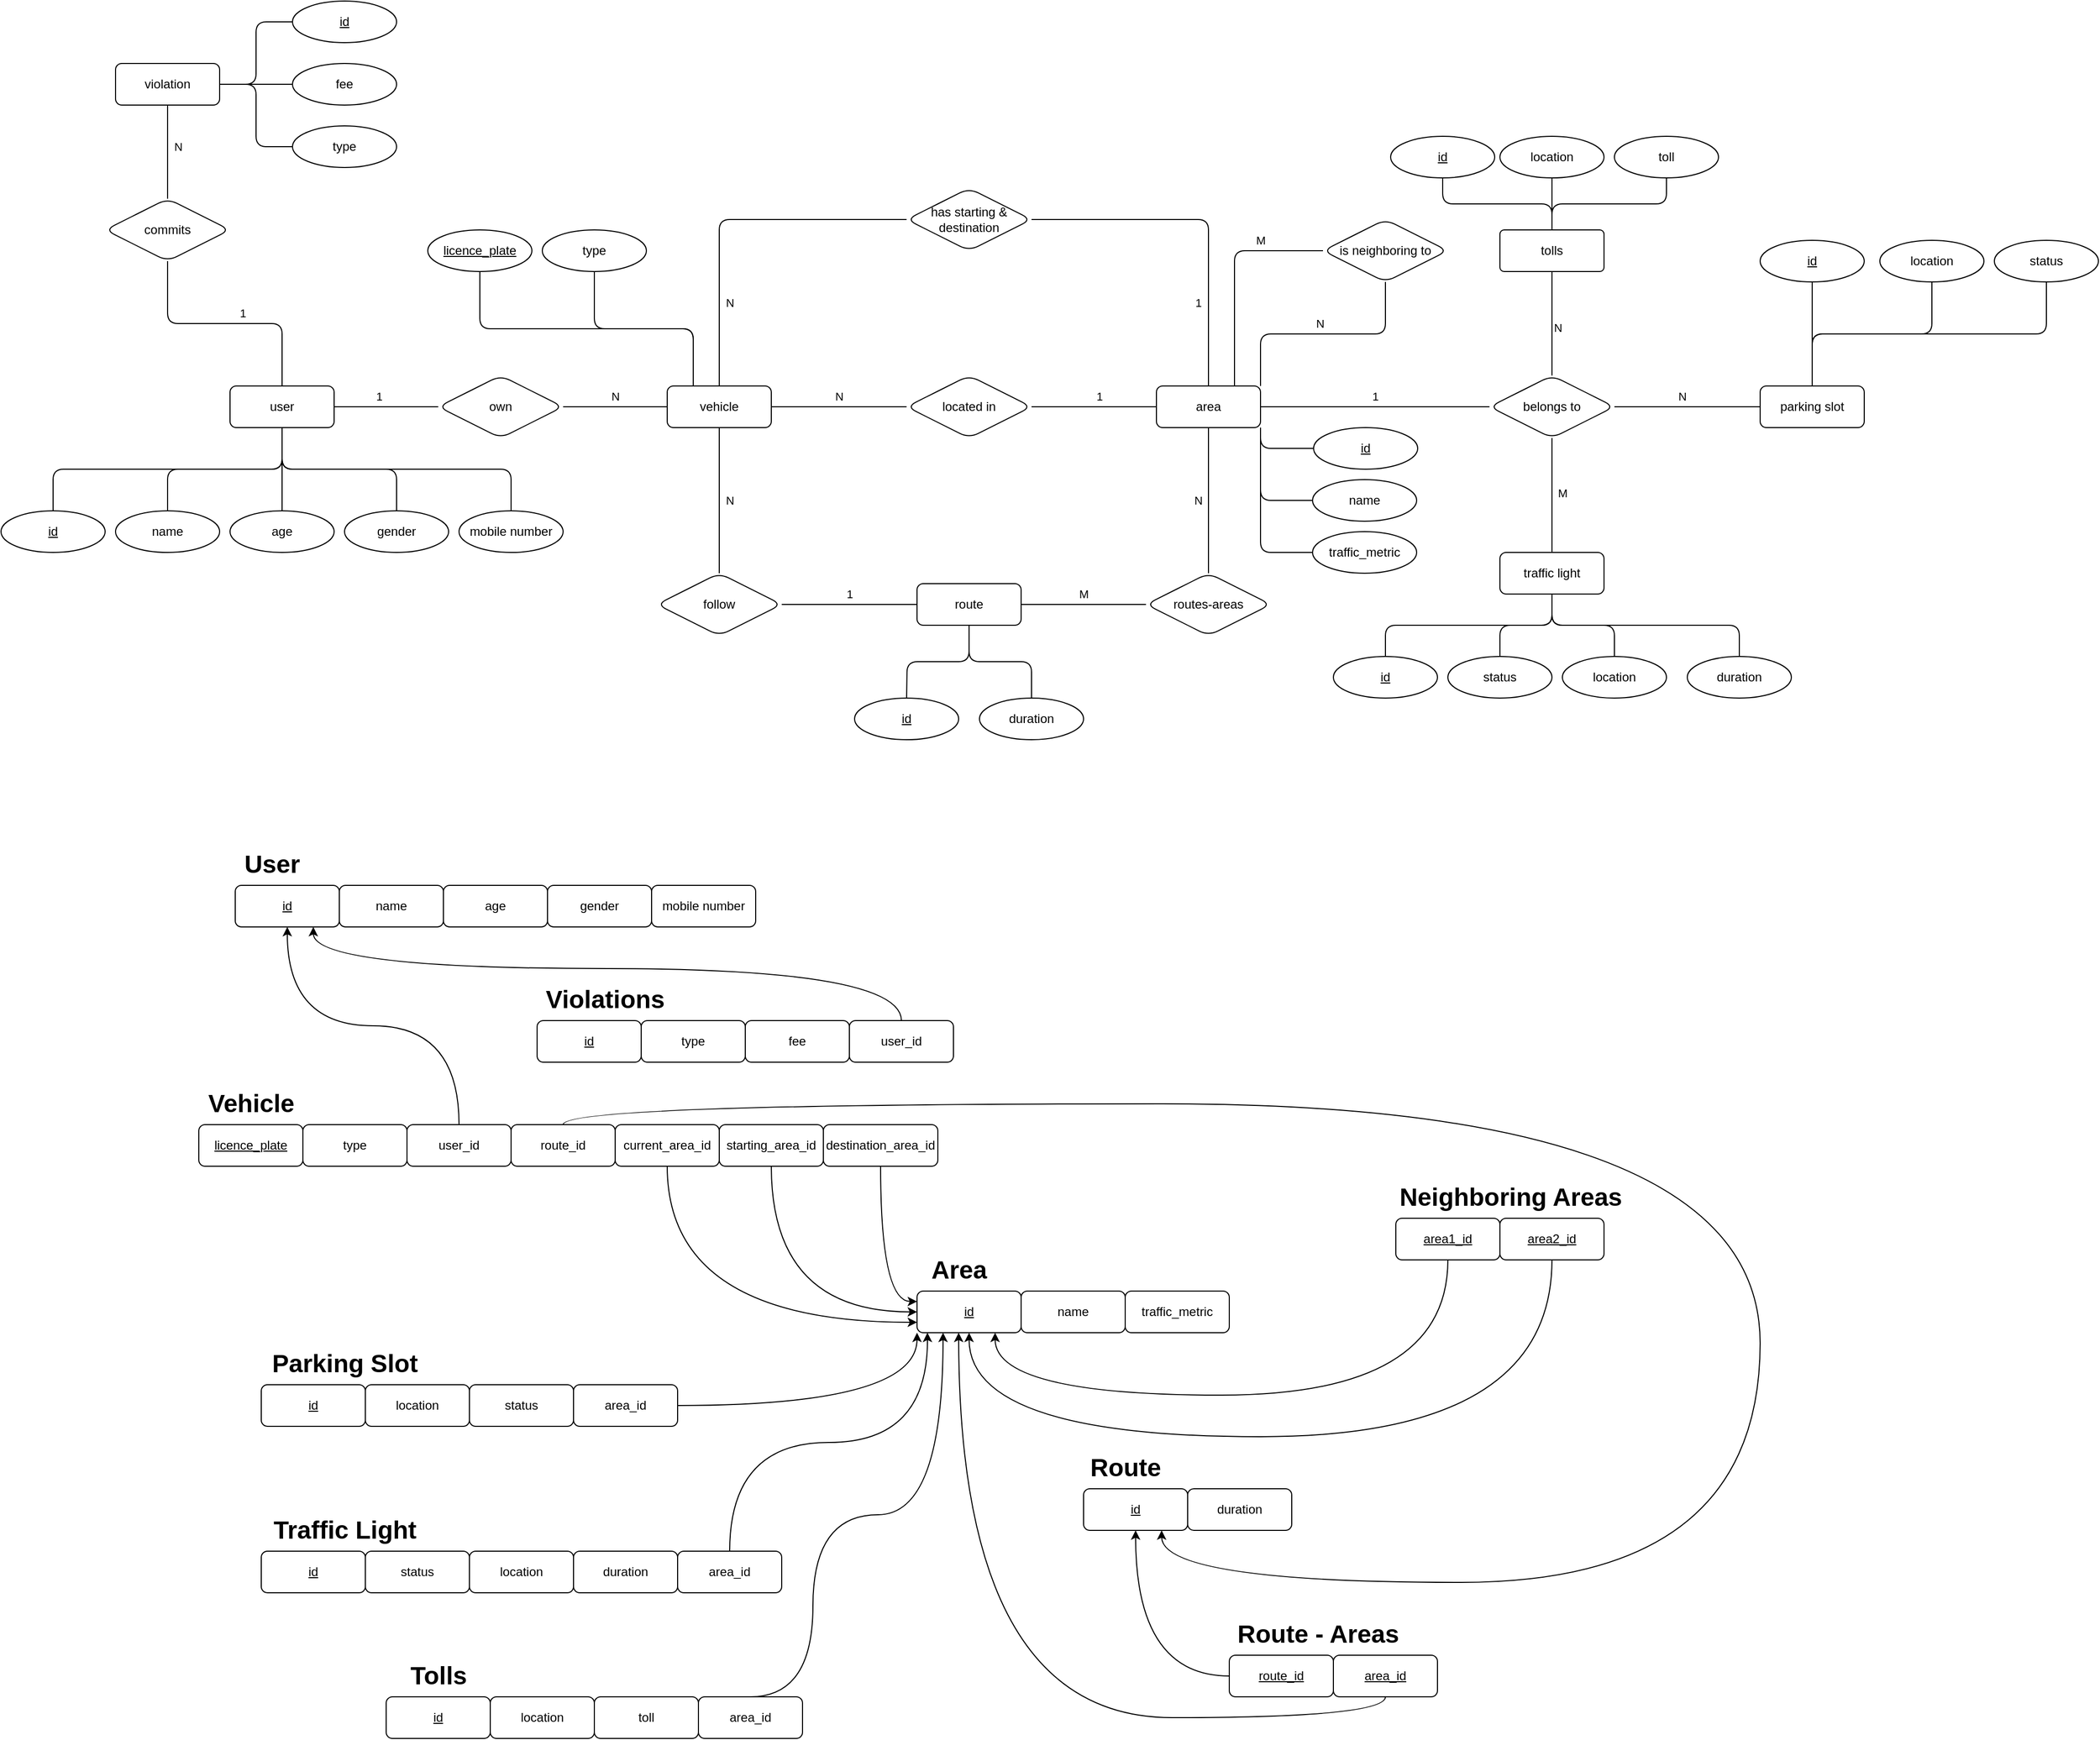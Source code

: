 <mxfile version="15.4.0" type="device" pages="3"><diagram id="Va-ApN9LMrnmUYQA8Er5" name="O/R and Relational Diagram"><mxGraphModel dx="3950" dy="3038" grid="1" gridSize="10" guides="1" tooltips="1" connect="1" arrows="1" fold="1" page="1" pageScale="1" pageWidth="850" pageHeight="1100" math="0" shadow="0"><root><mxCell id="eFpoznaWt664eFznGaIH-0"/><mxCell id="eFpoznaWt664eFznGaIH-1" parent="eFpoznaWt664eFznGaIH-0"/><mxCell id="3Ksgm0I51zwigidjMg9M-298" value="" style="group" parent="eFpoznaWt664eFznGaIH-1" vertex="1" connectable="0"><mxGeometry x="-10" y="-170" width="1640" height="710" as="geometry"/></mxCell><mxCell id="3Ksgm0I51zwigidjMg9M-0" value="" style="group;rounded=1;" parent="3Ksgm0I51zwigidjMg9M-298" vertex="1" connectable="0"><mxGeometry y="180" width="1620" height="530" as="geometry"/></mxCell><mxCell id="3Ksgm0I51zwigidjMg9M-34" value="id" style="ellipse;whiteSpace=wrap;html=1;align=center;fontStyle=4;rounded=1;" parent="3Ksgm0I51zwigidjMg9M-0" vertex="1"><mxGeometry x="-50" y="310" width="100" height="40" as="geometry"/></mxCell><mxCell id="TdomhI2ABu71yKjGkqTO-31" value="" style="group" parent="3Ksgm0I51zwigidjMg9M-0" vertex="1" connectable="0"><mxGeometry x="50" width="1550" height="530" as="geometry"/></mxCell><mxCell id="3Ksgm0I51zwigidjMg9M-1" value="user" style="whiteSpace=wrap;html=1;align=center;rounded=1;" parent="TdomhI2ABu71yKjGkqTO-31" vertex="1"><mxGeometry x="120" y="190" width="100" height="40" as="geometry"/></mxCell><mxCell id="3Ksgm0I51zwigidjMg9M-2" value="own" style="shape=rhombus;perimeter=rhombusPerimeter;whiteSpace=wrap;html=1;align=center;rounded=1;" parent="TdomhI2ABu71yKjGkqTO-31" vertex="1"><mxGeometry x="320" y="180" width="120" height="60" as="geometry"/></mxCell><mxCell id="3Ksgm0I51zwigidjMg9M-3" value="1" style="edgeStyle=orthogonalEdgeStyle;orthogonalLoop=1;jettySize=auto;html=1;exitX=1;exitY=0.5;exitDx=0;exitDy=0;entryX=0;entryY=0.5;entryDx=0;entryDy=0;endArrow=none;endFill=0;" parent="TdomhI2ABu71yKjGkqTO-31" source="3Ksgm0I51zwigidjMg9M-1" target="3Ksgm0I51zwigidjMg9M-2" edge="1"><mxGeometry x="-0.143" y="10" relative="1" as="geometry"><mxPoint as="offset"/></mxGeometry></mxCell><mxCell id="3Ksgm0I51zwigidjMg9M-4" value="belongs to" style="shape=rhombus;perimeter=rhombusPerimeter;whiteSpace=wrap;html=1;align=center;rounded=1;" parent="TdomhI2ABu71yKjGkqTO-31" vertex="1"><mxGeometry x="1330" y="180" width="120" height="60" as="geometry"/></mxCell><mxCell id="3Ksgm0I51zwigidjMg9M-5" value="1" style="edgeStyle=orthogonalEdgeStyle;orthogonalLoop=1;jettySize=auto;html=1;exitX=1;exitY=0.5;exitDx=0;exitDy=0;entryX=0;entryY=0.5;entryDx=0;entryDy=0;endArrow=none;endFill=0;" parent="TdomhI2ABu71yKjGkqTO-31" source="3Ksgm0I51zwigidjMg9M-6" target="3Ksgm0I51zwigidjMg9M-4" edge="1"><mxGeometry x="50" y="-470" as="geometry"><mxPoint y="-10" as="offset"/></mxGeometry></mxCell><mxCell id="3Ksgm0I51zwigidjMg9M-6" value="area" style="whiteSpace=wrap;html=1;align=center;rounded=1;" parent="TdomhI2ABu71yKjGkqTO-31" vertex="1"><mxGeometry x="1010" y="190" width="100" height="40" as="geometry"/></mxCell><mxCell id="3Ksgm0I51zwigidjMg9M-9" value="vehicle" style="whiteSpace=wrap;html=1;align=center;rounded=1;" parent="TdomhI2ABu71yKjGkqTO-31" vertex="1"><mxGeometry x="540" y="190" width="100" height="40" as="geometry"/></mxCell><mxCell id="3Ksgm0I51zwigidjMg9M-10" value="N" style="edgeStyle=orthogonalEdgeStyle;orthogonalLoop=1;jettySize=auto;html=1;exitX=1;exitY=0.5;exitDx=0;exitDy=0;entryX=0;entryY=0.5;entryDx=0;entryDy=0;endArrow=none;endFill=0;" parent="TdomhI2ABu71yKjGkqTO-31" source="3Ksgm0I51zwigidjMg9M-2" target="3Ksgm0I51zwigidjMg9M-9" edge="1"><mxGeometry y="10" relative="1" as="geometry"><mxPoint as="offset"/></mxGeometry></mxCell><mxCell id="3Ksgm0I51zwigidjMg9M-11" style="edgeStyle=orthogonalEdgeStyle;orthogonalLoop=1;jettySize=auto;html=1;exitX=0.5;exitY=1;exitDx=0;exitDy=0;entryX=0.5;entryY=0;entryDx=0;entryDy=0;endArrow=none;endFill=0;" parent="TdomhI2ABu71yKjGkqTO-31" source="3Ksgm0I51zwigidjMg9M-12" edge="1"><mxGeometry relative="1" as="geometry"><mxPoint x="770" y="490" as="targetPoint"/></mxGeometry></mxCell><mxCell id="3Ksgm0I51zwigidjMg9M-12" value="route" style="whiteSpace=wrap;html=1;align=center;rounded=1;" parent="TdomhI2ABu71yKjGkqTO-31" vertex="1"><mxGeometry x="780" y="380" width="100" height="40" as="geometry"/></mxCell><mxCell id="3Ksgm0I51zwigidjMg9M-13" value="N" style="edgeStyle=orthogonalEdgeStyle;orthogonalLoop=1;jettySize=auto;html=1;exitX=0.5;exitY=0;exitDx=0;exitDy=0;entryX=0.5;entryY=1;entryDx=0;entryDy=0;endArrow=none;endFill=0;" parent="TdomhI2ABu71yKjGkqTO-31" source="3Ksgm0I51zwigidjMg9M-15" target="3Ksgm0I51zwigidjMg9M-6" edge="1"><mxGeometry x="-50" as="geometry"><mxPoint x="-10" as="offset"/></mxGeometry></mxCell><mxCell id="3Ksgm0I51zwigidjMg9M-14" value="M" style="edgeStyle=orthogonalEdgeStyle;orthogonalLoop=1;jettySize=auto;html=1;exitX=0;exitY=0.5;exitDx=0;exitDy=0;entryX=1;entryY=0.5;entryDx=0;entryDy=0;endArrow=none;endFill=0;" parent="TdomhI2ABu71yKjGkqTO-31" source="3Ksgm0I51zwigidjMg9M-15" target="3Ksgm0I51zwigidjMg9M-12" edge="1"><mxGeometry y="-10" relative="1" as="geometry"><mxPoint as="offset"/></mxGeometry></mxCell><mxCell id="3Ksgm0I51zwigidjMg9M-15" value="routes-areas" style="shape=rhombus;perimeter=rhombusPerimeter;whiteSpace=wrap;html=1;align=center;rounded=1;" parent="TdomhI2ABu71yKjGkqTO-31" vertex="1"><mxGeometry x="1000" y="370" width="120" height="60" as="geometry"/></mxCell><mxCell id="3Ksgm0I51zwigidjMg9M-16" value="1" style="edgeStyle=orthogonalEdgeStyle;orthogonalLoop=1;jettySize=auto;html=1;exitX=1;exitY=0.5;exitDx=0;exitDy=0;entryX=0;entryY=0.5;entryDx=0;entryDy=0;endArrow=none;endFill=0;" parent="TdomhI2ABu71yKjGkqTO-31" source="3Ksgm0I51zwigidjMg9M-17" target="3Ksgm0I51zwigidjMg9M-6" edge="1"><mxGeometry x="50" y="-470" as="geometry"><mxPoint x="5" y="-10" as="offset"/></mxGeometry></mxCell><mxCell id="3Ksgm0I51zwigidjMg9M-17" value="located in" style="shape=rhombus;perimeter=rhombusPerimeter;whiteSpace=wrap;html=1;align=center;rounded=1;" parent="TdomhI2ABu71yKjGkqTO-31" vertex="1"><mxGeometry x="770" y="180" width="120" height="60" as="geometry"/></mxCell><mxCell id="3Ksgm0I51zwigidjMg9M-18" value="N" style="edgeStyle=orthogonalEdgeStyle;orthogonalLoop=1;jettySize=auto;html=1;exitX=1;exitY=0.5;exitDx=0;exitDy=0;entryX=0;entryY=0.5;entryDx=0;entryDy=0;endArrow=none;endFill=0;" parent="TdomhI2ABu71yKjGkqTO-31" source="3Ksgm0I51zwigidjMg9M-9" target="3Ksgm0I51zwigidjMg9M-17" edge="1"><mxGeometry x="50" y="-470" as="geometry"><mxPoint y="-10" as="offset"/></mxGeometry></mxCell><mxCell id="3Ksgm0I51zwigidjMg9M-19" value="1" style="edgeStyle=orthogonalEdgeStyle;orthogonalLoop=1;jettySize=auto;html=1;exitX=1;exitY=0.5;exitDx=0;exitDy=0;entryX=0;entryY=0.5;entryDx=0;entryDy=0;endArrow=none;endFill=0;" parent="TdomhI2ABu71yKjGkqTO-31" source="3Ksgm0I51zwigidjMg9M-20" target="3Ksgm0I51zwigidjMg9M-12" edge="1"><mxGeometry x="50" y="-470" as="geometry"><mxPoint y="-10" as="offset"/></mxGeometry></mxCell><mxCell id="3Ksgm0I51zwigidjMg9M-20" value="follow" style="shape=rhombus;perimeter=rhombusPerimeter;whiteSpace=wrap;html=1;align=center;rounded=1;" parent="TdomhI2ABu71yKjGkqTO-31" vertex="1"><mxGeometry x="530" y="370" width="120" height="60" as="geometry"/></mxCell><mxCell id="3Ksgm0I51zwigidjMg9M-21" value="Ν" style="edgeStyle=orthogonalEdgeStyle;orthogonalLoop=1;jettySize=auto;html=1;exitX=0.5;exitY=1;exitDx=0;exitDy=0;entryX=0.5;entryY=0;entryDx=0;entryDy=0;endArrow=none;endFill=0;" parent="TdomhI2ABu71yKjGkqTO-31" source="3Ksgm0I51zwigidjMg9M-9" target="3Ksgm0I51zwigidjMg9M-20" edge="1"><mxGeometry x="50" y="-470" as="geometry"><mxPoint x="10" as="offset"/></mxGeometry></mxCell><mxCell id="3Ksgm0I51zwigidjMg9M-22" value="" style="group;rounded=1;" parent="TdomhI2ABu71yKjGkqTO-31" vertex="1" connectable="0"><mxGeometry x="720" y="490" width="220" height="40" as="geometry"/></mxCell><mxCell id="3Ksgm0I51zwigidjMg9M-23" value="duration" style="ellipse;whiteSpace=wrap;html=1;align=center;rounded=1;" parent="3Ksgm0I51zwigidjMg9M-22" vertex="1"><mxGeometry x="120" width="100" height="40" as="geometry"/></mxCell><mxCell id="3Ksgm0I51zwigidjMg9M-24" value="id" style="ellipse;whiteSpace=wrap;html=1;align=center;fontStyle=4;rounded=1;" parent="3Ksgm0I51zwigidjMg9M-22" vertex="1"><mxGeometry width="100" height="40" as="geometry"/></mxCell><mxCell id="3Ksgm0I51zwigidjMg9M-25" style="edgeStyle=orthogonalEdgeStyle;orthogonalLoop=1;jettySize=auto;html=1;exitX=0.5;exitY=1;exitDx=0;exitDy=0;entryX=0.5;entryY=0;entryDx=0;entryDy=0;endArrow=none;endFill=0;" parent="TdomhI2ABu71yKjGkqTO-31" source="3Ksgm0I51zwigidjMg9M-12" target="3Ksgm0I51zwigidjMg9M-23" edge="1"><mxGeometry relative="1" as="geometry"/></mxCell><mxCell id="3Ksgm0I51zwigidjMg9M-26" style="edgeStyle=orthogonalEdgeStyle;orthogonalLoop=1;jettySize=auto;html=1;exitX=1;exitY=0.5;exitDx=0;exitDy=0;entryX=0.5;entryY=0;entryDx=0;entryDy=0;endArrow=none;endFill=0;" parent="TdomhI2ABu71yKjGkqTO-31" source="3Ksgm0I51zwigidjMg9M-28" target="3Ksgm0I51zwigidjMg9M-6" edge="1"><mxGeometry relative="1" as="geometry"/></mxCell><mxCell id="3Ksgm0I51zwigidjMg9M-27" value="1" style="edgeLabel;html=1;align=center;verticalAlign=middle;resizable=0;points=[];rounded=1;" parent="3Ksgm0I51zwigidjMg9M-26" vertex="1" connectable="0"><mxGeometry x="0.447" y="2" relative="1" as="geometry"><mxPoint x="-12" y="11" as="offset"/></mxGeometry></mxCell><mxCell id="3Ksgm0I51zwigidjMg9M-28" value="has starting &amp;amp; destination" style="shape=rhombus;perimeter=rhombusPerimeter;whiteSpace=wrap;html=1;align=center;rounded=1;" parent="TdomhI2ABu71yKjGkqTO-31" vertex="1"><mxGeometry x="770" width="120" height="60" as="geometry"/></mxCell><mxCell id="3Ksgm0I51zwigidjMg9M-29" value="Ν" style="edgeStyle=orthogonalEdgeStyle;orthogonalLoop=1;jettySize=auto;html=1;exitX=0.5;exitY=0;exitDx=0;exitDy=0;entryX=0;entryY=0.5;entryDx=0;entryDy=0;endArrow=none;endFill=0;" parent="TdomhI2ABu71yKjGkqTO-31" source="3Ksgm0I51zwigidjMg9M-9" target="3Ksgm0I51zwigidjMg9M-28" edge="1"><mxGeometry x="-0.529" y="-10" relative="1" as="geometry"><mxPoint as="offset"/></mxGeometry></mxCell><mxCell id="3Ksgm0I51zwigidjMg9M-30" style="edgeStyle=orthogonalEdgeStyle;orthogonalLoop=1;jettySize=auto;html=1;exitX=0.5;exitY=1;exitDx=0;exitDy=0;entryX=0.25;entryY=0;entryDx=0;entryDy=0;endArrow=none;endFill=0;" parent="TdomhI2ABu71yKjGkqTO-31" source="3Ksgm0I51zwigidjMg9M-31" target="3Ksgm0I51zwigidjMg9M-9" edge="1"><mxGeometry relative="1" as="geometry"/></mxCell><mxCell id="3Ksgm0I51zwigidjMg9M-31" value="licence_plate" style="ellipse;whiteSpace=wrap;html=1;align=center;fontStyle=4;rounded=1;" parent="TdomhI2ABu71yKjGkqTO-31" vertex="1"><mxGeometry x="310" y="40" width="100" height="40" as="geometry"/></mxCell><mxCell id="3Ksgm0I51zwigidjMg9M-32" style="edgeStyle=orthogonalEdgeStyle;orthogonalLoop=1;jettySize=auto;html=1;exitX=0.5;exitY=1;exitDx=0;exitDy=0;entryX=0.25;entryY=0;entryDx=0;entryDy=0;endArrow=none;endFill=0;" parent="TdomhI2ABu71yKjGkqTO-31" source="3Ksgm0I51zwigidjMg9M-33" target="3Ksgm0I51zwigidjMg9M-9" edge="1"><mxGeometry relative="1" as="geometry"/></mxCell><mxCell id="3Ksgm0I51zwigidjMg9M-33" value="type" style="ellipse;whiteSpace=wrap;html=1;align=center;rounded=1;" parent="TdomhI2ABu71yKjGkqTO-31" vertex="1"><mxGeometry x="420" y="40" width="100" height="40" as="geometry"/></mxCell><mxCell id="3Ksgm0I51zwigidjMg9M-35" style="edgeStyle=orthogonalEdgeStyle;orthogonalLoop=1;jettySize=auto;html=1;exitX=0.5;exitY=1;exitDx=0;exitDy=0;entryX=0.5;entryY=0;entryDx=0;entryDy=0;endArrow=none;endFill=0;" parent="TdomhI2ABu71yKjGkqTO-31" source="3Ksgm0I51zwigidjMg9M-1" target="3Ksgm0I51zwigidjMg9M-34" edge="1"><mxGeometry relative="1" as="geometry"/></mxCell><mxCell id="3Ksgm0I51zwigidjMg9M-36" style="edgeStyle=orthogonalEdgeStyle;orthogonalLoop=1;jettySize=auto;html=1;exitX=0.5;exitY=0;exitDx=0;exitDy=0;entryX=0.5;entryY=1;entryDx=0;entryDy=0;endArrow=none;endFill=0;" parent="TdomhI2ABu71yKjGkqTO-31" source="3Ksgm0I51zwigidjMg9M-37" target="3Ksgm0I51zwigidjMg9M-1" edge="1"><mxGeometry relative="1" as="geometry"/></mxCell><mxCell id="3Ksgm0I51zwigidjMg9M-37" value="name" style="ellipse;whiteSpace=wrap;html=1;align=center;rounded=1;" parent="TdomhI2ABu71yKjGkqTO-31" vertex="1"><mxGeometry x="10" y="310" width="100" height="40" as="geometry"/></mxCell><mxCell id="3Ksgm0I51zwigidjMg9M-38" style="edgeStyle=orthogonalEdgeStyle;orthogonalLoop=1;jettySize=auto;html=1;exitX=0.5;exitY=0;exitDx=0;exitDy=0;entryX=0.5;entryY=1;entryDx=0;entryDy=0;endArrow=none;endFill=0;" parent="TdomhI2ABu71yKjGkqTO-31" source="3Ksgm0I51zwigidjMg9M-39" target="3Ksgm0I51zwigidjMg9M-1" edge="1"><mxGeometry relative="1" as="geometry"/></mxCell><mxCell id="3Ksgm0I51zwigidjMg9M-39" value="age" style="ellipse;whiteSpace=wrap;html=1;align=center;rounded=1;" parent="TdomhI2ABu71yKjGkqTO-31" vertex="1"><mxGeometry x="120" y="310" width="100" height="40" as="geometry"/></mxCell><mxCell id="3Ksgm0I51zwigidjMg9M-40" style="edgeStyle=orthogonalEdgeStyle;orthogonalLoop=1;jettySize=auto;html=1;exitX=0.5;exitY=0;exitDx=0;exitDy=0;entryX=0.5;entryY=1;entryDx=0;entryDy=0;endArrow=none;endFill=0;" parent="TdomhI2ABu71yKjGkqTO-31" source="3Ksgm0I51zwigidjMg9M-41" target="3Ksgm0I51zwigidjMg9M-1" edge="1"><mxGeometry relative="1" as="geometry"/></mxCell><mxCell id="3Ksgm0I51zwigidjMg9M-41" value="gender" style="ellipse;whiteSpace=wrap;html=1;align=center;rounded=1;" parent="TdomhI2ABu71yKjGkqTO-31" vertex="1"><mxGeometry x="230" y="310" width="100" height="40" as="geometry"/></mxCell><mxCell id="3Ksgm0I51zwigidjMg9M-48" value="name" style="ellipse;whiteSpace=wrap;html=1;align=center;rounded=1;" parent="TdomhI2ABu71yKjGkqTO-31" vertex="1"><mxGeometry x="1160" y="280" width="100" height="40" as="geometry"/></mxCell><mxCell id="3Ksgm0I51zwigidjMg9M-49" value="id" style="ellipse;whiteSpace=wrap;html=1;align=center;fontStyle=4;rounded=1;" parent="TdomhI2ABu71yKjGkqTO-31" vertex="1"><mxGeometry x="1161" y="230" width="100" height="40" as="geometry"/></mxCell><mxCell id="3Ksgm0I51zwigidjMg9M-50" style="edgeStyle=orthogonalEdgeStyle;orthogonalLoop=1;jettySize=auto;html=1;exitX=0;exitY=0.5;exitDx=0;exitDy=0;entryX=1;entryY=1;entryDx=0;entryDy=0;endArrow=none;endFill=0;" parent="TdomhI2ABu71yKjGkqTO-31" source="3Ksgm0I51zwigidjMg9M-51" target="3Ksgm0I51zwigidjMg9M-6" edge="1"><mxGeometry relative="1" as="geometry"/></mxCell><mxCell id="3Ksgm0I51zwigidjMg9M-51" value="traffic_metric" style="ellipse;whiteSpace=wrap;html=1;align=center;rounded=1;" parent="TdomhI2ABu71yKjGkqTO-31" vertex="1"><mxGeometry x="1160" y="330" width="100" height="40" as="geometry"/></mxCell><mxCell id="3Ksgm0I51zwigidjMg9M-52" style="edgeStyle=orthogonalEdgeStyle;orthogonalLoop=1;jettySize=auto;html=1;exitX=1;exitY=1;exitDx=0;exitDy=0;entryX=0;entryY=0.5;entryDx=0;entryDy=0;endArrow=none;endFill=0;" parent="TdomhI2ABu71yKjGkqTO-31" source="3Ksgm0I51zwigidjMg9M-6" target="3Ksgm0I51zwigidjMg9M-48" edge="1"><mxGeometry relative="1" as="geometry"/></mxCell><mxCell id="3Ksgm0I51zwigidjMg9M-53" style="edgeStyle=orthogonalEdgeStyle;orthogonalLoop=1;jettySize=auto;html=1;exitX=1;exitY=1;exitDx=0;exitDy=0;entryX=0;entryY=0.5;entryDx=0;entryDy=0;endArrow=none;endFill=0;" parent="TdomhI2ABu71yKjGkqTO-31" source="3Ksgm0I51zwigidjMg9M-6" target="3Ksgm0I51zwigidjMg9M-49" edge="1"><mxGeometry relative="1" as="geometry"/></mxCell><mxCell id="3Ksgm0I51zwigidjMg9M-281" style="edgeStyle=orthogonalEdgeStyle;rounded=1;orthogonalLoop=1;jettySize=auto;html=1;exitX=0.5;exitY=1;exitDx=0;exitDy=0;entryX=0.5;entryY=0;entryDx=0;entryDy=0;endArrow=none;endFill=0;" parent="TdomhI2ABu71yKjGkqTO-31" source="3Ksgm0I51zwigidjMg9M-279" target="3Ksgm0I51zwigidjMg9M-1" edge="1"><mxGeometry relative="1" as="geometry"/></mxCell><mxCell id="3Ksgm0I51zwigidjMg9M-282" value="1" style="edgeLabel;html=1;align=center;verticalAlign=middle;resizable=0;points=[];" parent="3Ksgm0I51zwigidjMg9M-281" vertex="1" connectable="0"><mxGeometry x="0.147" y="2" relative="1" as="geometry"><mxPoint y="-8" as="offset"/></mxGeometry></mxCell><mxCell id="3Ksgm0I51zwigidjMg9M-279" value="commits" style="shape=rhombus;perimeter=rhombusPerimeter;whiteSpace=wrap;html=1;align=center;rounded=1;" parent="TdomhI2ABu71yKjGkqTO-31" vertex="1"><mxGeometry y="10" width="120" height="60" as="geometry"/></mxCell><mxCell id="TdomhI2ABu71yKjGkqTO-10" value="N" style="edgeStyle=orthogonalEdgeStyle;rounded=1;orthogonalLoop=1;jettySize=auto;html=1;exitX=0.5;exitY=1;exitDx=0;exitDy=0;entryX=1;entryY=0;entryDx=0;entryDy=0;endArrow=none;endFill=0;sketch=0;shadow=0;" parent="TdomhI2ABu71yKjGkqTO-31" source="TdomhI2ABu71yKjGkqTO-0" target="3Ksgm0I51zwigidjMg9M-6" edge="1"><mxGeometry x="0.035" y="-10" relative="1" as="geometry"><Array as="points"><mxPoint x="1230" y="140"/><mxPoint x="1110" y="140"/></Array><mxPoint x="1" as="offset"/></mxGeometry></mxCell><mxCell id="TdomhI2ABu71yKjGkqTO-0" value="is neighboring to" style="shape=rhombus;perimeter=rhombusPerimeter;whiteSpace=wrap;html=1;align=center;rounded=1;" parent="TdomhI2ABu71yKjGkqTO-31" vertex="1"><mxGeometry x="1170" y="30" width="120" height="60" as="geometry"/></mxCell><mxCell id="TdomhI2ABu71yKjGkqTO-9" value="M" style="edgeStyle=orthogonalEdgeStyle;rounded=1;orthogonalLoop=1;jettySize=auto;html=1;exitX=0.75;exitY=0;exitDx=0;exitDy=0;entryX=0;entryY=0.5;entryDx=0;entryDy=0;endArrow=none;endFill=0;sketch=0;shadow=0;" parent="TdomhI2ABu71yKjGkqTO-31" source="3Ksgm0I51zwigidjMg9M-6" target="TdomhI2ABu71yKjGkqTO-0" edge="1"><mxGeometry x="0.439" y="10" relative="1" as="geometry"><mxPoint as="offset"/></mxGeometry></mxCell><mxCell id="TdomhI2ABu71yKjGkqTO-21" style="edgeStyle=orthogonalEdgeStyle;curved=1;sketch=0;orthogonalLoop=1;jettySize=auto;html=1;exitX=0.5;exitY=0;exitDx=0;exitDy=0;entryX=0.5;entryY=1;entryDx=0;entryDy=0;shadow=0;endArrow=none;endFill=0;" parent="TdomhI2ABu71yKjGkqTO-31" source="TdomhI2ABu71yKjGkqTO-20" target="3Ksgm0I51zwigidjMg9M-4" edge="1"><mxGeometry relative="1" as="geometry"/></mxCell><mxCell id="TdomhI2ABu71yKjGkqTO-22" value="M" style="edgeLabel;html=1;align=center;verticalAlign=middle;resizable=0;points=[];" parent="TdomhI2ABu71yKjGkqTO-21" vertex="1" connectable="0"><mxGeometry x="0.036" y="-2" relative="1" as="geometry"><mxPoint x="8" as="offset"/></mxGeometry></mxCell><mxCell id="TdomhI2ABu71yKjGkqTO-46" style="edgeStyle=orthogonalEdgeStyle;rounded=1;sketch=0;orthogonalLoop=1;jettySize=auto;html=1;exitX=0.5;exitY=1;exitDx=0;exitDy=0;entryX=0.5;entryY=0;entryDx=0;entryDy=0;shadow=0;endArrow=none;endFill=0;" parent="TdomhI2ABu71yKjGkqTO-31" source="TdomhI2ABu71yKjGkqTO-20" target="TdomhI2ABu71yKjGkqTO-45" edge="1"><mxGeometry relative="1" as="geometry"/></mxCell><mxCell id="TdomhI2ABu71yKjGkqTO-20" value="traffic light" style="whiteSpace=wrap;html=1;align=center;rounded=1;" parent="TdomhI2ABu71yKjGkqTO-31" vertex="1"><mxGeometry x="1340" y="350" width="100" height="40" as="geometry"/></mxCell><mxCell id="TdomhI2ABu71yKjGkqTO-24" value="id" style="ellipse;whiteSpace=wrap;html=1;align=center;fontStyle=4;rounded=1;" parent="TdomhI2ABu71yKjGkqTO-31" vertex="1"><mxGeometry x="1180" y="450" width="100" height="40" as="geometry"/></mxCell><mxCell id="TdomhI2ABu71yKjGkqTO-27" style="edgeStyle=orthogonalEdgeStyle;sketch=0;orthogonalLoop=1;jettySize=auto;html=1;exitX=0.5;exitY=1;exitDx=0;exitDy=0;entryX=0.5;entryY=0;entryDx=0;entryDy=0;shadow=0;endArrow=none;endFill=0;rounded=1;" parent="TdomhI2ABu71yKjGkqTO-31" source="TdomhI2ABu71yKjGkqTO-20" target="TdomhI2ABu71yKjGkqTO-24" edge="1"><mxGeometry relative="1" as="geometry"/></mxCell><mxCell id="TdomhI2ABu71yKjGkqTO-25" value="status" style="ellipse;whiteSpace=wrap;html=1;align=center;rounded=1;" parent="TdomhI2ABu71yKjGkqTO-31" vertex="1"><mxGeometry x="1290" y="450" width="100" height="40" as="geometry"/></mxCell><mxCell id="TdomhI2ABu71yKjGkqTO-28" style="edgeStyle=orthogonalEdgeStyle;sketch=0;orthogonalLoop=1;jettySize=auto;html=1;exitX=0.5;exitY=1;exitDx=0;exitDy=0;entryX=0.5;entryY=0;entryDx=0;entryDy=0;shadow=0;endArrow=none;endFill=0;rounded=1;" parent="TdomhI2ABu71yKjGkqTO-31" source="TdomhI2ABu71yKjGkqTO-20" target="TdomhI2ABu71yKjGkqTO-25" edge="1"><mxGeometry relative="1" as="geometry"/></mxCell><mxCell id="TdomhI2ABu71yKjGkqTO-45" value="location" style="ellipse;whiteSpace=wrap;html=1;align=center;rounded=1;" parent="TdomhI2ABu71yKjGkqTO-31" vertex="1"><mxGeometry x="1400" y="450" width="100" height="40" as="geometry"/></mxCell><mxCell id="TdomhI2ABu71yKjGkqTO-54" style="edgeStyle=orthogonalEdgeStyle;sketch=0;orthogonalLoop=1;jettySize=auto;html=1;exitX=0.5;exitY=1;exitDx=0;exitDy=0;entryX=0.5;entryY=0;entryDx=0;entryDy=0;shadow=0;endArrow=none;endFill=0;rounded=0;" parent="TdomhI2ABu71yKjGkqTO-31" source="TdomhI2ABu71yKjGkqTO-52" target="3Ksgm0I51zwigidjMg9M-4" edge="1"><mxGeometry relative="1" as="geometry"/></mxCell><mxCell id="TdomhI2ABu71yKjGkqTO-52" value="tolls" style="rounded=1;arcSize=10;whiteSpace=wrap;html=1;align=center;" parent="TdomhI2ABu71yKjGkqTO-31" vertex="1"><mxGeometry x="1340" y="40" width="100" height="40" as="geometry"/></mxCell><mxCell id="KfdSy-o1VCEFPWy55K6G-159" style="edgeStyle=orthogonalEdgeStyle;rounded=1;orthogonalLoop=1;jettySize=auto;html=1;exitX=0.5;exitY=0;exitDx=0;exitDy=0;entryX=0.5;entryY=1;entryDx=0;entryDy=0;endArrow=none;endFill=0;" parent="TdomhI2ABu71yKjGkqTO-31" source="KfdSy-o1VCEFPWy55K6G-158" target="3Ksgm0I51zwigidjMg9M-1" edge="1"><mxGeometry relative="1" as="geometry"/></mxCell><mxCell id="KfdSy-o1VCEFPWy55K6G-158" value="mobile number" style="ellipse;whiteSpace=wrap;html=1;align=center;rounded=1;" parent="TdomhI2ABu71yKjGkqTO-31" vertex="1"><mxGeometry x="340" y="310" width="100" height="40" as="geometry"/></mxCell><mxCell id="lTVbjE0uIMgrNvyzDJwT-0" value="&lt;meta charset=&quot;utf-8&quot;&gt;&lt;span style=&quot;color: rgb(0, 0, 0); font-family: helvetica; font-size: 11px; font-style: normal; font-weight: 400; letter-spacing: normal; text-align: center; text-indent: 0px; text-transform: none; word-spacing: 0px; background-color: rgb(255, 255, 255); display: inline; float: none;&quot;&gt;N&lt;/span&gt;" style="text;whiteSpace=wrap;html=1;" parent="TdomhI2ABu71yKjGkqTO-31" vertex="1"><mxGeometry x="1390" y="120" width="30" height="30" as="geometry"/></mxCell><mxCell id="3Ksgm0I51zwigidjMg9M-280" value="N" style="edgeStyle=orthogonalEdgeStyle;rounded=1;orthogonalLoop=1;jettySize=auto;html=1;exitX=0.5;exitY=1;exitDx=0;exitDy=0;endArrow=none;endFill=0;" parent="3Ksgm0I51zwigidjMg9M-298" source="3Ksgm0I51zwigidjMg9M-277" target="3Ksgm0I51zwigidjMg9M-279" edge="1"><mxGeometry x="-0.111" y="10" relative="1" as="geometry"><mxPoint as="offset"/></mxGeometry></mxCell><mxCell id="3Ksgm0I51zwigidjMg9M-277" value="violation" style="whiteSpace=wrap;html=1;align=center;rounded=1;" parent="3Ksgm0I51zwigidjMg9M-298" vertex="1"><mxGeometry x="60" y="60" width="100" height="40" as="geometry"/></mxCell><mxCell id="3Ksgm0I51zwigidjMg9M-283" value="id" style="ellipse;whiteSpace=wrap;html=1;align=center;fontStyle=4;rounded=1;" parent="3Ksgm0I51zwigidjMg9M-298" vertex="1"><mxGeometry x="230" width="100" height="40" as="geometry"/></mxCell><mxCell id="3Ksgm0I51zwigidjMg9M-286" style="edgeStyle=orthogonalEdgeStyle;rounded=1;orthogonalLoop=1;jettySize=auto;html=1;exitX=1;exitY=0.5;exitDx=0;exitDy=0;entryX=0;entryY=0.5;entryDx=0;entryDy=0;endArrow=none;endFill=0;" parent="3Ksgm0I51zwigidjMg9M-298" source="3Ksgm0I51zwigidjMg9M-277" target="3Ksgm0I51zwigidjMg9M-283" edge="1"><mxGeometry relative="1" as="geometry"/></mxCell><mxCell id="3Ksgm0I51zwigidjMg9M-287" style="edgeStyle=orthogonalEdgeStyle;rounded=1;orthogonalLoop=1;jettySize=auto;html=1;exitX=0;exitY=0.5;exitDx=0;exitDy=0;endArrow=none;endFill=0;" parent="3Ksgm0I51zwigidjMg9M-298" source="3Ksgm0I51zwigidjMg9M-284" target="3Ksgm0I51zwigidjMg9M-277" edge="1"><mxGeometry relative="1" as="geometry"/></mxCell><mxCell id="3Ksgm0I51zwigidjMg9M-284" value="fee" style="ellipse;whiteSpace=wrap;html=1;align=center;rounded=1;" parent="3Ksgm0I51zwigidjMg9M-298" vertex="1"><mxGeometry x="230" y="60" width="100" height="40" as="geometry"/></mxCell><mxCell id="3Ksgm0I51zwigidjMg9M-288" style="edgeStyle=orthogonalEdgeStyle;rounded=1;orthogonalLoop=1;jettySize=auto;html=1;exitX=0;exitY=0.5;exitDx=0;exitDy=0;endArrow=none;endFill=0;entryX=1;entryY=0.5;entryDx=0;entryDy=0;" parent="3Ksgm0I51zwigidjMg9M-298" source="3Ksgm0I51zwigidjMg9M-285" target="3Ksgm0I51zwigidjMg9M-277" edge="1"><mxGeometry relative="1" as="geometry"><mxPoint x="180" y="100" as="targetPoint"/></mxGeometry></mxCell><mxCell id="3Ksgm0I51zwigidjMg9M-285" value="type" style="ellipse;whiteSpace=wrap;html=1;align=center;rounded=1;" parent="3Ksgm0I51zwigidjMg9M-298" vertex="1"><mxGeometry x="230" y="120" width="100" height="40" as="geometry"/></mxCell><mxCell id="TdomhI2ABu71yKjGkqTO-58" style="edgeStyle=orthogonalEdgeStyle;rounded=1;sketch=0;orthogonalLoop=1;jettySize=auto;html=1;exitX=0.5;exitY=1;exitDx=0;exitDy=0;entryX=0.5;entryY=0;entryDx=0;entryDy=0;shadow=0;endArrow=none;endFill=0;" parent="3Ksgm0I51zwigidjMg9M-298" source="TdomhI2ABu71yKjGkqTO-55" target="TdomhI2ABu71yKjGkqTO-52" edge="1"><mxGeometry relative="1" as="geometry"/></mxCell><mxCell id="TdomhI2ABu71yKjGkqTO-55" value="id" style="ellipse;whiteSpace=wrap;html=1;align=center;fontStyle=4;rounded=1;" parent="3Ksgm0I51zwigidjMg9M-298" vertex="1"><mxGeometry x="1285" y="130" width="100" height="40" as="geometry"/></mxCell><mxCell id="TdomhI2ABu71yKjGkqTO-59" style="edgeStyle=orthogonalEdgeStyle;rounded=1;sketch=0;orthogonalLoop=1;jettySize=auto;html=1;exitX=0.5;exitY=1;exitDx=0;exitDy=0;shadow=0;endArrow=none;endFill=0;" parent="3Ksgm0I51zwigidjMg9M-298" source="TdomhI2ABu71yKjGkqTO-56" target="TdomhI2ABu71yKjGkqTO-52" edge="1"><mxGeometry relative="1" as="geometry"/></mxCell><mxCell id="TdomhI2ABu71yKjGkqTO-56" value="location" style="ellipse;whiteSpace=wrap;html=1;align=center;rounded=1;" parent="3Ksgm0I51zwigidjMg9M-298" vertex="1"><mxGeometry x="1390" y="130" width="100" height="40" as="geometry"/></mxCell><mxCell id="TdomhI2ABu71yKjGkqTO-60" style="edgeStyle=orthogonalEdgeStyle;rounded=1;sketch=0;orthogonalLoop=1;jettySize=auto;html=1;exitX=0.5;exitY=1;exitDx=0;exitDy=0;shadow=0;endArrow=none;endFill=0;" parent="3Ksgm0I51zwigidjMg9M-298" source="TdomhI2ABu71yKjGkqTO-57" target="TdomhI2ABu71yKjGkqTO-52" edge="1"><mxGeometry relative="1" as="geometry"/></mxCell><mxCell id="TdomhI2ABu71yKjGkqTO-57" value="toll" style="ellipse;whiteSpace=wrap;html=1;align=center;rounded=1;" parent="3Ksgm0I51zwigidjMg9M-298" vertex="1"><mxGeometry x="1500" y="130" width="100" height="40" as="geometry"/></mxCell><mxCell id="3Ksgm0I51zwigidjMg9M-8" value="parking slot" style="whiteSpace=wrap;html=1;align=center;rounded=1;" parent="eFpoznaWt664eFznGaIH-1" vertex="1"><mxGeometry x="1630" y="200" width="100" height="40" as="geometry"/></mxCell><mxCell id="3Ksgm0I51zwigidjMg9M-7" value="N" style="edgeStyle=orthogonalEdgeStyle;orthogonalLoop=1;jettySize=auto;html=1;exitX=0;exitY=0.5;exitDx=0;exitDy=0;entryX=1;entryY=0.5;entryDx=0;entryDy=0;endArrow=none;endFill=0;" parent="eFpoznaWt664eFznGaIH-1" source="3Ksgm0I51zwigidjMg9M-8" target="3Ksgm0I51zwigidjMg9M-4" edge="1"><mxGeometry x="100" y="-460" as="geometry"><mxPoint x="-5" y="-10" as="offset"/></mxGeometry></mxCell><mxCell id="3Ksgm0I51zwigidjMg9M-42" style="edgeStyle=orthogonalEdgeStyle;orthogonalLoop=1;jettySize=auto;html=1;exitX=0.5;exitY=1;exitDx=0;exitDy=0;entryX=0.5;entryY=0;entryDx=0;entryDy=0;endArrow=none;endFill=0;" parent="eFpoznaWt664eFznGaIH-1" source="3Ksgm0I51zwigidjMg9M-43" target="3Ksgm0I51zwigidjMg9M-8" edge="1"><mxGeometry relative="1" as="geometry"/></mxCell><mxCell id="3Ksgm0I51zwigidjMg9M-44" style="edgeStyle=orthogonalEdgeStyle;orthogonalLoop=1;jettySize=auto;html=1;exitX=0.5;exitY=1;exitDx=0;exitDy=0;entryX=0.5;entryY=0;entryDx=0;entryDy=0;endArrow=none;endFill=0;" parent="eFpoznaWt664eFznGaIH-1" source="3Ksgm0I51zwigidjMg9M-45" target="3Ksgm0I51zwigidjMg9M-8" edge="1"><mxGeometry relative="1" as="geometry"/></mxCell><mxCell id="3Ksgm0I51zwigidjMg9M-46" style="edgeStyle=orthogonalEdgeStyle;orthogonalLoop=1;jettySize=auto;html=1;exitX=0.5;exitY=1;exitDx=0;exitDy=0;entryX=0.5;entryY=0;entryDx=0;entryDy=0;endArrow=none;endFill=0;" parent="eFpoznaWt664eFznGaIH-1" source="3Ksgm0I51zwigidjMg9M-47" target="3Ksgm0I51zwigidjMg9M-8" edge="1"><mxGeometry relative="1" as="geometry"/></mxCell><mxCell id="3Ksgm0I51zwigidjMg9M-45" value="location" style="ellipse;whiteSpace=wrap;html=1;align=center;rounded=1;" parent="eFpoznaWt664eFznGaIH-1" vertex="1"><mxGeometry x="1745" y="60" width="100" height="40" as="geometry"/></mxCell><mxCell id="3Ksgm0I51zwigidjMg9M-43" value="id" style="ellipse;whiteSpace=wrap;html=1;align=center;fontStyle=4;rounded=1;" parent="eFpoznaWt664eFznGaIH-1" vertex="1"><mxGeometry x="1630" y="60" width="100" height="40" as="geometry"/></mxCell><mxCell id="3Ksgm0I51zwigidjMg9M-47" value="status" style="ellipse;whiteSpace=wrap;html=1;align=center;rounded=1;" parent="eFpoznaWt664eFznGaIH-1" vertex="1"><mxGeometry x="1855" y="60" width="100" height="40" as="geometry"/></mxCell><mxCell id="TdomhI2ABu71yKjGkqTO-26" value="duration" style="ellipse;whiteSpace=wrap;html=1;align=center;rounded=1;" parent="eFpoznaWt664eFznGaIH-1" vertex="1"><mxGeometry x="1560" y="460" width="100" height="40" as="geometry"/></mxCell><mxCell id="TdomhI2ABu71yKjGkqTO-29" style="edgeStyle=orthogonalEdgeStyle;sketch=0;orthogonalLoop=1;jettySize=auto;html=1;exitX=0.5;exitY=1;exitDx=0;exitDy=0;entryX=0.5;entryY=0;entryDx=0;entryDy=0;shadow=0;endArrow=none;endFill=0;rounded=1;" parent="eFpoznaWt664eFznGaIH-1" source="TdomhI2ABu71yKjGkqTO-20" target="TdomhI2ABu71yKjGkqTO-26" edge="1"><mxGeometry relative="1" as="geometry"/></mxCell><mxCell id="TdomhI2ABu71yKjGkqTO-70" value="" style="group" parent="eFpoznaWt664eFznGaIH-1" vertex="1" connectable="0"><mxGeometry x="130" y="640" width="1160" height="860" as="geometry"/></mxCell><mxCell id="TdomhI2ABu71yKjGkqTO-51" value="" style="group" parent="TdomhI2ABu71yKjGkqTO-70" vertex="1" connectable="0"><mxGeometry width="1160" height="770" as="geometry"/></mxCell><mxCell id="3Ksgm0I51zwigidjMg9M-297" value="" style="group" parent="TdomhI2ABu71yKjGkqTO-51" vertex="1" connectable="0"><mxGeometry width="1160" height="770" as="geometry"/></mxCell><mxCell id="3Ksgm0I51zwigidjMg9M-255" value="" style="group;rounded=1;" parent="3Ksgm0I51zwigidjMg9M-297" vertex="1" connectable="0"><mxGeometry x="20" width="415" height="80" as="geometry"/></mxCell><mxCell id="3Ksgm0I51zwigidjMg9M-209" value="&lt;u&gt;id&lt;/u&gt;" style="whiteSpace=wrap;html=1;align=center;rounded=1;" parent="3Ksgm0I51zwigidjMg9M-255" vertex="1"><mxGeometry x="15" y="40" width="100" height="40" as="geometry"/></mxCell><mxCell id="3Ksgm0I51zwigidjMg9M-226" value="gender" style="whiteSpace=wrap;html=1;align=center;rounded=1;" parent="3Ksgm0I51zwigidjMg9M-255" vertex="1"><mxGeometry x="315" y="40" width="100" height="40" as="geometry"/></mxCell><mxCell id="3Ksgm0I51zwigidjMg9M-227" value="age" style="whiteSpace=wrap;html=1;align=center;rounded=1;" parent="3Ksgm0I51zwigidjMg9M-255" vertex="1"><mxGeometry x="215" y="40" width="100" height="40" as="geometry"/></mxCell><mxCell id="3Ksgm0I51zwigidjMg9M-228" value="name" style="whiteSpace=wrap;html=1;align=center;rounded=1;" parent="3Ksgm0I51zwigidjMg9M-255" vertex="1"><mxGeometry x="115" y="40" width="100" height="40" as="geometry"/></mxCell><mxCell id="3Ksgm0I51zwigidjMg9M-186" value="User" style="text;strokeColor=none;fillColor=none;html=1;fontSize=24;fontStyle=1;verticalAlign=middle;align=center;rotation=0;rounded=1;" parent="3Ksgm0I51zwigidjMg9M-255" vertex="1"><mxGeometry width="100" height="40" as="geometry"/></mxCell><mxCell id="3Ksgm0I51zwigidjMg9M-257" value="" style="group;rounded=1;" parent="3Ksgm0I51zwigidjMg9M-297" vertex="1" connectable="0"><mxGeometry y="230" width="710" height="80" as="geometry"/></mxCell><mxCell id="3Ksgm0I51zwigidjMg9M-153" value="Vehicle" style="text;strokeColor=none;fillColor=none;html=1;fontSize=24;fontStyle=1;verticalAlign=middle;align=center;rounded=1;" parent="3Ksgm0I51zwigidjMg9M-257" vertex="1"><mxGeometry width="100" height="40" as="geometry"/></mxCell><mxCell id="3Ksgm0I51zwigidjMg9M-256" value="" style="group;rounded=1;" parent="3Ksgm0I51zwigidjMg9M-257" vertex="1" connectable="0"><mxGeometry y="40" width="710" height="40" as="geometry"/></mxCell><mxCell id="3Ksgm0I51zwigidjMg9M-230" value="&lt;u&gt;licence_plate&lt;/u&gt;" style="whiteSpace=wrap;html=1;align=center;rounded=1;" parent="3Ksgm0I51zwigidjMg9M-256" vertex="1"><mxGeometry width="100" height="40" as="geometry"/></mxCell><mxCell id="3Ksgm0I51zwigidjMg9M-231" value="type" style="whiteSpace=wrap;html=1;align=center;rounded=1;" parent="3Ksgm0I51zwigidjMg9M-256" vertex="1"><mxGeometry x="100" width="100" height="40" as="geometry"/></mxCell><mxCell id="3Ksgm0I51zwigidjMg9M-232" value="destination_area_id" style="whiteSpace=wrap;html=1;align=center;rounded=1;" parent="3Ksgm0I51zwigidjMg9M-256" vertex="1"><mxGeometry x="600" width="110" height="40" as="geometry"/></mxCell><mxCell id="3Ksgm0I51zwigidjMg9M-233" value="user_id" style="whiteSpace=wrap;html=1;align=center;rounded=1;" parent="3Ksgm0I51zwigidjMg9M-256" vertex="1"><mxGeometry x="200" width="100" height="40" as="geometry"/></mxCell><mxCell id="3Ksgm0I51zwigidjMg9M-234" value="route_id" style="whiteSpace=wrap;html=1;align=center;rounded=1;" parent="3Ksgm0I51zwigidjMg9M-256" vertex="1"><mxGeometry x="300" width="100" height="40" as="geometry"/></mxCell><mxCell id="3Ksgm0I51zwigidjMg9M-235" value="current_area_id" style="whiteSpace=wrap;html=1;align=center;rounded=1;" parent="3Ksgm0I51zwigidjMg9M-256" vertex="1"><mxGeometry x="400" width="100" height="40" as="geometry"/></mxCell><mxCell id="3Ksgm0I51zwigidjMg9M-236" value="starting_area_id" style="whiteSpace=wrap;html=1;align=center;rounded=1;" parent="3Ksgm0I51zwigidjMg9M-256" vertex="1"><mxGeometry x="500" width="100" height="40" as="geometry"/></mxCell><mxCell id="3Ksgm0I51zwigidjMg9M-259" value="" style="group;rounded=1;" parent="3Ksgm0I51zwigidjMg9M-297" vertex="1" connectable="0"><mxGeometry x="990" y="740" width="200" height="80" as="geometry"/></mxCell><mxCell id="3Ksgm0I51zwigidjMg9M-239" value="&lt;u&gt;area_id&lt;/u&gt;" style="whiteSpace=wrap;html=1;align=center;rounded=1;" parent="3Ksgm0I51zwigidjMg9M-259" vertex="1"><mxGeometry x="100" y="40" width="100" height="40" as="geometry"/></mxCell><mxCell id="3Ksgm0I51zwigidjMg9M-240" value="&lt;u&gt;route_id&lt;/u&gt;" style="whiteSpace=wrap;html=1;align=center;rounded=1;" parent="3Ksgm0I51zwigidjMg9M-259" vertex="1"><mxGeometry y="40" width="100" height="40" as="geometry"/></mxCell><mxCell id="3Ksgm0I51zwigidjMg9M-194" value="Route - Areas" style="text;strokeColor=none;fillColor=none;html=1;fontSize=24;fontStyle=1;verticalAlign=middle;align=center;rounded=1;" parent="3Ksgm0I51zwigidjMg9M-259" vertex="1"><mxGeometry x="5" width="160" height="40" as="geometry"/></mxCell><mxCell id="3Ksgm0I51zwigidjMg9M-262" value="" style="group;rounded=1;" parent="3Ksgm0I51zwigidjMg9M-297" vertex="1" connectable="0"><mxGeometry x="680" y="390" width="310" height="80" as="geometry"/></mxCell><mxCell id="3Ksgm0I51zwigidjMg9M-245" value="&lt;span&gt;name&lt;/span&gt;" style="whiteSpace=wrap;html=1;align=center;rounded=1;" parent="3Ksgm0I51zwigidjMg9M-262" vertex="1"><mxGeometry x="110" y="40" width="100" height="40" as="geometry"/></mxCell><mxCell id="3Ksgm0I51zwigidjMg9M-246" value="&lt;u&gt;id&lt;/u&gt;" style="whiteSpace=wrap;html=1;align=center;rounded=1;" parent="3Ksgm0I51zwigidjMg9M-262" vertex="1"><mxGeometry x="10" y="40" width="100" height="40" as="geometry"/></mxCell><mxCell id="3Ksgm0I51zwigidjMg9M-247" value="&lt;span&gt;traffic_metric&lt;/span&gt;" style="whiteSpace=wrap;html=1;align=center;rounded=1;" parent="3Ksgm0I51zwigidjMg9M-262" vertex="1"><mxGeometry x="210" y="40" width="100" height="40" as="geometry"/></mxCell><mxCell id="3Ksgm0I51zwigidjMg9M-170" value="Area" style="text;strokeColor=none;fillColor=none;html=1;fontSize=24;fontStyle=1;verticalAlign=middle;align=center;rounded=1;" parent="3Ksgm0I51zwigidjMg9M-262" vertex="1"><mxGeometry width="100" height="40" as="geometry"/></mxCell><mxCell id="3Ksgm0I51zwigidjMg9M-264" value="" style="group;rounded=1;" parent="3Ksgm0I51zwigidjMg9M-297" vertex="1" connectable="0"><mxGeometry x="60" y="480" width="400" height="80" as="geometry"/></mxCell><mxCell id="3Ksgm0I51zwigidjMg9M-248" value="&lt;u&gt;id&lt;/u&gt;" style="whiteSpace=wrap;html=1;align=center;rounded=1;" parent="3Ksgm0I51zwigidjMg9M-264" vertex="1"><mxGeometry y="40" width="100" height="40" as="geometry"/></mxCell><mxCell id="3Ksgm0I51zwigidjMg9M-249" value="location" style="whiteSpace=wrap;html=1;align=center;rounded=1;" parent="3Ksgm0I51zwigidjMg9M-264" vertex="1"><mxGeometry x="100" y="40" width="100" height="40" as="geometry"/></mxCell><mxCell id="3Ksgm0I51zwigidjMg9M-250" value="status" style="whiteSpace=wrap;html=1;align=center;rounded=1;" parent="3Ksgm0I51zwigidjMg9M-264" vertex="1"><mxGeometry x="200" y="40" width="100" height="40" as="geometry"/></mxCell><mxCell id="3Ksgm0I51zwigidjMg9M-251" value="area_id" style="whiteSpace=wrap;html=1;align=center;rounded=1;" parent="3Ksgm0I51zwigidjMg9M-264" vertex="1"><mxGeometry x="300" y="40" width="100" height="40" as="geometry"/></mxCell><mxCell id="3Ksgm0I51zwigidjMg9M-263" value="Parking Slot" style="text;strokeColor=none;fillColor=none;html=1;fontSize=24;fontStyle=1;verticalAlign=middle;align=center;rounded=1;" parent="3Ksgm0I51zwigidjMg9M-264" vertex="1"><mxGeometry x="30" width="100" height="40" as="geometry"/></mxCell><mxCell id="3Ksgm0I51zwigidjMg9M-265" style="edgeStyle=orthogonalEdgeStyle;orthogonalLoop=1;jettySize=auto;html=1;exitX=0.5;exitY=0;exitDx=0;exitDy=0;entryX=0.5;entryY=1;entryDx=0;entryDy=0;endArrow=classic;endFill=1;curved=1;" parent="3Ksgm0I51zwigidjMg9M-297" source="3Ksgm0I51zwigidjMg9M-233" target="3Ksgm0I51zwigidjMg9M-209" edge="1"><mxGeometry relative="1" as="geometry"/></mxCell><mxCell id="3Ksgm0I51zwigidjMg9M-266" style="edgeStyle=orthogonalEdgeStyle;curved=1;orthogonalLoop=1;jettySize=auto;html=1;exitX=0.5;exitY=1;exitDx=0;exitDy=0;entryX=0;entryY=0.75;entryDx=0;entryDy=0;endArrow=classic;endFill=1;" parent="3Ksgm0I51zwigidjMg9M-297" source="3Ksgm0I51zwigidjMg9M-235" target="3Ksgm0I51zwigidjMg9M-246" edge="1"><mxGeometry relative="1" as="geometry"/></mxCell><mxCell id="3Ksgm0I51zwigidjMg9M-267" style="edgeStyle=orthogonalEdgeStyle;curved=1;orthogonalLoop=1;jettySize=auto;html=1;exitX=0.5;exitY=1;exitDx=0;exitDy=0;endArrow=classic;endFill=1;entryX=0;entryY=0.5;entryDx=0;entryDy=0;" parent="3Ksgm0I51zwigidjMg9M-297" source="3Ksgm0I51zwigidjMg9M-236" target="3Ksgm0I51zwigidjMg9M-246" edge="1"><mxGeometry relative="1" as="geometry"/></mxCell><mxCell id="3Ksgm0I51zwigidjMg9M-268" style="edgeStyle=orthogonalEdgeStyle;curved=1;orthogonalLoop=1;jettySize=auto;html=1;exitX=0.5;exitY=1;exitDx=0;exitDy=0;entryX=0;entryY=0.25;entryDx=0;entryDy=0;endArrow=classic;endFill=1;" parent="3Ksgm0I51zwigidjMg9M-297" source="3Ksgm0I51zwigidjMg9M-232" target="3Ksgm0I51zwigidjMg9M-246" edge="1"><mxGeometry relative="1" as="geometry"/></mxCell><mxCell id="3Ksgm0I51zwigidjMg9M-271" style="edgeStyle=orthogonalEdgeStyle;curved=1;orthogonalLoop=1;jettySize=auto;html=1;exitX=0.5;exitY=1;exitDx=0;exitDy=0;endArrow=classic;endFill=1;" parent="3Ksgm0I51zwigidjMg9M-297" source="3Ksgm0I51zwigidjMg9M-239" edge="1"><mxGeometry relative="1" as="geometry"><mxPoint x="730" y="470" as="targetPoint"/></mxGeometry></mxCell><mxCell id="3Ksgm0I51zwigidjMg9M-272" style="edgeStyle=orthogonalEdgeStyle;curved=1;orthogonalLoop=1;jettySize=auto;html=1;exitX=1;exitY=0.5;exitDx=0;exitDy=0;entryX=0;entryY=1;entryDx=0;entryDy=0;endArrow=classic;endFill=1;" parent="3Ksgm0I51zwigidjMg9M-297" source="3Ksgm0I51zwigidjMg9M-251" target="3Ksgm0I51zwigidjMg9M-246" edge="1"><mxGeometry relative="1" as="geometry"/></mxCell><mxCell id="3Ksgm0I51zwigidjMg9M-275" style="edgeStyle=orthogonalEdgeStyle;curved=1;orthogonalLoop=1;jettySize=auto;html=1;exitX=0;exitY=0.5;exitDx=0;exitDy=0;entryX=0.5;entryY=1;entryDx=0;entryDy=0;endArrow=classic;endFill=1;" parent="3Ksgm0I51zwigidjMg9M-297" source="3Ksgm0I51zwigidjMg9M-240" target="3Ksgm0I51zwigidjMg9M-243" edge="1"><mxGeometry relative="1" as="geometry"/></mxCell><mxCell id="3Ksgm0I51zwigidjMg9M-276" style="edgeStyle=orthogonalEdgeStyle;curved=1;orthogonalLoop=1;jettySize=auto;html=1;exitX=0.5;exitY=0;exitDx=0;exitDy=0;entryX=0.75;entryY=1;entryDx=0;entryDy=0;endArrow=classic;endFill=1;" parent="3Ksgm0I51zwigidjMg9M-297" source="3Ksgm0I51zwigidjMg9M-234" target="3Ksgm0I51zwigidjMg9M-243" edge="1"><mxGeometry relative="1" as="geometry"><Array as="points"><mxPoint x="350" y="250"/><mxPoint x="1500" y="250"/><mxPoint x="1500" y="710"/><mxPoint x="925" y="710"/></Array></mxGeometry></mxCell><mxCell id="3Ksgm0I51zwigidjMg9M-289" value="" style="group;rounded=1;" parent="3Ksgm0I51zwigidjMg9M-297" vertex="1" connectable="0"><mxGeometry x="310" y="130" width="415" height="80" as="geometry"/></mxCell><mxCell id="3Ksgm0I51zwigidjMg9M-290" value="&lt;u&gt;id&lt;/u&gt;" style="whiteSpace=wrap;html=1;align=center;rounded=1;" parent="3Ksgm0I51zwigidjMg9M-289" vertex="1"><mxGeometry x="15" y="40" width="100" height="40" as="geometry"/></mxCell><mxCell id="3Ksgm0I51zwigidjMg9M-291" value="user_id" style="whiteSpace=wrap;html=1;align=center;rounded=1;" parent="3Ksgm0I51zwigidjMg9M-289" vertex="1"><mxGeometry x="315" y="40" width="100" height="40" as="geometry"/></mxCell><mxCell id="3Ksgm0I51zwigidjMg9M-292" value="fee" style="whiteSpace=wrap;html=1;align=center;rounded=1;" parent="3Ksgm0I51zwigidjMg9M-289" vertex="1"><mxGeometry x="215" y="40" width="100" height="40" as="geometry"/></mxCell><mxCell id="3Ksgm0I51zwigidjMg9M-293" value="type" style="whiteSpace=wrap;html=1;align=center;rounded=1;" parent="3Ksgm0I51zwigidjMg9M-289" vertex="1"><mxGeometry x="115" y="40" width="100" height="40" as="geometry"/></mxCell><mxCell id="3Ksgm0I51zwigidjMg9M-294" value="Violations" style="text;strokeColor=none;fillColor=none;html=1;fontSize=24;fontStyle=1;verticalAlign=middle;align=center;rotation=0;rounded=1;" parent="3Ksgm0I51zwigidjMg9M-289" vertex="1"><mxGeometry x="30" width="100" height="40" as="geometry"/></mxCell><mxCell id="3Ksgm0I51zwigidjMg9M-295" style="edgeStyle=orthogonalEdgeStyle;orthogonalLoop=1;jettySize=auto;html=1;exitX=0.5;exitY=1;exitDx=0;exitDy=0;entryX=0.75;entryY=1;entryDx=0;entryDy=0;endArrow=classic;endFill=1;strokeColor=none;curved=1;" parent="3Ksgm0I51zwigidjMg9M-297" source="3Ksgm0I51zwigidjMg9M-291" target="3Ksgm0I51zwigidjMg9M-209" edge="1"><mxGeometry relative="1" as="geometry"/></mxCell><mxCell id="3Ksgm0I51zwigidjMg9M-296" style="edgeStyle=orthogonalEdgeStyle;curved=1;orthogonalLoop=1;jettySize=auto;html=1;exitX=0.5;exitY=0;exitDx=0;exitDy=0;entryX=0.75;entryY=1;entryDx=0;entryDy=0;endArrow=classic;endFill=1;" parent="3Ksgm0I51zwigidjMg9M-297" source="3Ksgm0I51zwigidjMg9M-291" target="3Ksgm0I51zwigidjMg9M-209" edge="1"><mxGeometry relative="1" as="geometry"><Array as="points"><mxPoint x="675" y="120"/><mxPoint x="110" y="120"/></Array></mxGeometry></mxCell><mxCell id="TdomhI2ABu71yKjGkqTO-15" value="" style="group" parent="3Ksgm0I51zwigidjMg9M-297" vertex="1" connectable="0"><mxGeometry x="1150" y="320" width="200" height="80" as="geometry"/></mxCell><mxCell id="TdomhI2ABu71yKjGkqTO-11" value="&lt;u&gt;area2_id&lt;/u&gt;" style="whiteSpace=wrap;html=1;align=center;rounded=1;" parent="TdomhI2ABu71yKjGkqTO-15" vertex="1"><mxGeometry x="100" y="40" width="100" height="40" as="geometry"/></mxCell><mxCell id="TdomhI2ABu71yKjGkqTO-12" value="&lt;u&gt;area1_id&lt;/u&gt;" style="whiteSpace=wrap;html=1;align=center;rounded=1;" parent="TdomhI2ABu71yKjGkqTO-15" vertex="1"><mxGeometry y="40" width="100" height="40" as="geometry"/></mxCell><mxCell id="TdomhI2ABu71yKjGkqTO-14" value="Neighboring Areas" style="text;strokeColor=none;fillColor=none;html=1;fontSize=24;fontStyle=1;verticalAlign=middle;align=center;rounded=1;" parent="TdomhI2ABu71yKjGkqTO-15" vertex="1"><mxGeometry x="60" width="100" height="40" as="geometry"/></mxCell><mxCell id="TdomhI2ABu71yKjGkqTO-16" style="edgeStyle=orthogonalEdgeStyle;sketch=0;orthogonalLoop=1;jettySize=auto;html=1;exitX=0.5;exitY=1;exitDx=0;exitDy=0;entryX=0.75;entryY=1;entryDx=0;entryDy=0;shadow=0;endArrow=classic;endFill=1;curved=1;" parent="3Ksgm0I51zwigidjMg9M-297" source="TdomhI2ABu71yKjGkqTO-12" target="3Ksgm0I51zwigidjMg9M-246" edge="1"><mxGeometry relative="1" as="geometry"><Array as="points"><mxPoint x="1200" y="530"/><mxPoint x="765" y="530"/></Array></mxGeometry></mxCell><mxCell id="TdomhI2ABu71yKjGkqTO-17" style="edgeStyle=orthogonalEdgeStyle;sketch=0;orthogonalLoop=1;jettySize=auto;html=1;exitX=0.5;exitY=1;exitDx=0;exitDy=0;entryX=0.5;entryY=1;entryDx=0;entryDy=0;shadow=0;endArrow=classic;endFill=1;curved=1;" parent="3Ksgm0I51zwigidjMg9M-297" source="TdomhI2ABu71yKjGkqTO-11" target="3Ksgm0I51zwigidjMg9M-246" edge="1"><mxGeometry relative="1" as="geometry"><Array as="points"><mxPoint x="1300" y="570"/><mxPoint x="740" y="570"/></Array></mxGeometry></mxCell><mxCell id="3Ksgm0I51zwigidjMg9M-261" value="" style="group;rounded=1;" parent="3Ksgm0I51zwigidjMg9M-297" vertex="1" connectable="0"><mxGeometry x="840" y="580" width="210" height="80" as="geometry"/></mxCell><mxCell id="3Ksgm0I51zwigidjMg9M-242" value="&lt;span&gt;duration&lt;/span&gt;" style="whiteSpace=wrap;html=1;align=center;rounded=1;" parent="3Ksgm0I51zwigidjMg9M-261" vertex="1"><mxGeometry x="110" y="40" width="100" height="40" as="geometry"/></mxCell><mxCell id="3Ksgm0I51zwigidjMg9M-243" value="&lt;u&gt;id&lt;/u&gt;" style="whiteSpace=wrap;html=1;align=center;rounded=1;" parent="3Ksgm0I51zwigidjMg9M-261" vertex="1"><mxGeometry x="10" y="40" width="100" height="40" as="geometry"/></mxCell><mxCell id="3Ksgm0I51zwigidjMg9M-260" value="Route" style="text;strokeColor=none;fillColor=none;html=1;fontSize=24;fontStyle=1;verticalAlign=middle;align=center;rounded=1;" parent="3Ksgm0I51zwigidjMg9M-261" vertex="1"><mxGeometry width="100" height="40" as="geometry"/></mxCell><mxCell id="TdomhI2ABu71yKjGkqTO-49" value="" style="group" parent="3Ksgm0I51zwigidjMg9M-297" vertex="1" connectable="0"><mxGeometry x="60" y="640" width="500" height="80" as="geometry"/></mxCell><mxCell id="TdomhI2ABu71yKjGkqTO-39" value="" style="group;rounded=1;" parent="TdomhI2ABu71yKjGkqTO-49" vertex="1" connectable="0"><mxGeometry width="400" height="80" as="geometry"/></mxCell><mxCell id="TdomhI2ABu71yKjGkqTO-40" value="&lt;u&gt;id&lt;/u&gt;" style="whiteSpace=wrap;html=1;align=center;rounded=1;" parent="TdomhI2ABu71yKjGkqTO-39" vertex="1"><mxGeometry y="40" width="100" height="40" as="geometry"/></mxCell><mxCell id="TdomhI2ABu71yKjGkqTO-41" value="status" style="whiteSpace=wrap;html=1;align=center;rounded=1;" parent="TdomhI2ABu71yKjGkqTO-39" vertex="1"><mxGeometry x="100" y="40" width="100" height="40" as="geometry"/></mxCell><mxCell id="TdomhI2ABu71yKjGkqTO-42" value="location" style="whiteSpace=wrap;html=1;align=center;rounded=1;" parent="TdomhI2ABu71yKjGkqTO-39" vertex="1"><mxGeometry x="200" y="40" width="100" height="40" as="geometry"/></mxCell><mxCell id="TdomhI2ABu71yKjGkqTO-43" value="duration" style="whiteSpace=wrap;html=1;align=center;rounded=1;" parent="TdomhI2ABu71yKjGkqTO-39" vertex="1"><mxGeometry x="300" y="40" width="100" height="40" as="geometry"/></mxCell><mxCell id="TdomhI2ABu71yKjGkqTO-44" value="Traffic Light" style="text;strokeColor=none;fillColor=none;html=1;fontSize=24;fontStyle=1;verticalAlign=middle;align=center;rounded=1;" parent="TdomhI2ABu71yKjGkqTO-39" vertex="1"><mxGeometry x="30" width="100" height="40" as="geometry"/></mxCell><mxCell id="TdomhI2ABu71yKjGkqTO-48" value="area_id" style="whiteSpace=wrap;html=1;align=center;rounded=1;" parent="TdomhI2ABu71yKjGkqTO-49" vertex="1"><mxGeometry x="400" y="40" width="100" height="40" as="geometry"/></mxCell><mxCell id="KfdSy-o1VCEFPWy55K6G-160" value="mobile number" style="whiteSpace=wrap;html=1;align=center;rounded=1;" parent="3Ksgm0I51zwigidjMg9M-297" vertex="1"><mxGeometry x="435" y="40" width="100" height="40" as="geometry"/></mxCell><mxCell id="TdomhI2ABu71yKjGkqTO-50" style="edgeStyle=orthogonalEdgeStyle;sketch=0;orthogonalLoop=1;jettySize=auto;html=1;exitX=0.5;exitY=0;exitDx=0;exitDy=0;shadow=0;endArrow=classic;endFill=1;curved=1;" parent="TdomhI2ABu71yKjGkqTO-51" source="TdomhI2ABu71yKjGkqTO-48" edge="1"><mxGeometry relative="1" as="geometry"><mxPoint x="700" y="470" as="targetPoint"/></mxGeometry></mxCell><mxCell id="TdomhI2ABu71yKjGkqTO-61" value="" style="group" parent="TdomhI2ABu71yKjGkqTO-70" vertex="1" connectable="0"><mxGeometry x="180" y="780" width="500" height="80" as="geometry"/></mxCell><mxCell id="TdomhI2ABu71yKjGkqTO-62" value="" style="group;rounded=1;" parent="TdomhI2ABu71yKjGkqTO-61" vertex="1" connectable="0"><mxGeometry width="400" height="80" as="geometry"/></mxCell><mxCell id="TdomhI2ABu71yKjGkqTO-63" value="&lt;u&gt;id&lt;/u&gt;" style="whiteSpace=wrap;html=1;align=center;rounded=1;" parent="TdomhI2ABu71yKjGkqTO-62" vertex="1"><mxGeometry y="40" width="100" height="40" as="geometry"/></mxCell><mxCell id="TdomhI2ABu71yKjGkqTO-64" value="location" style="whiteSpace=wrap;html=1;align=center;rounded=1;" parent="TdomhI2ABu71yKjGkqTO-62" vertex="1"><mxGeometry x="100" y="40" width="100" height="40" as="geometry"/></mxCell><mxCell id="TdomhI2ABu71yKjGkqTO-65" value="toll" style="whiteSpace=wrap;html=1;align=center;rounded=1;" parent="TdomhI2ABu71yKjGkqTO-62" vertex="1"><mxGeometry x="200" y="40" width="100" height="40" as="geometry"/></mxCell><mxCell id="TdomhI2ABu71yKjGkqTO-66" value="area_id" style="whiteSpace=wrap;html=1;align=center;rounded=1;" parent="TdomhI2ABu71yKjGkqTO-62" vertex="1"><mxGeometry x="300" y="40" width="100" height="40" as="geometry"/></mxCell><mxCell id="TdomhI2ABu71yKjGkqTO-67" value="Tolls" style="text;strokeColor=none;fillColor=none;html=1;fontSize=24;fontStyle=1;verticalAlign=middle;align=center;rounded=1;" parent="TdomhI2ABu71yKjGkqTO-62" vertex="1"><mxGeometry width="100" height="40" as="geometry"/></mxCell><mxCell id="TdomhI2ABu71yKjGkqTO-69" style="edgeStyle=orthogonalEdgeStyle;sketch=0;orthogonalLoop=1;jettySize=auto;html=1;exitX=0.5;exitY=0;exitDx=0;exitDy=0;entryX=0.25;entryY=1;entryDx=0;entryDy=0;shadow=0;endArrow=classic;endFill=1;curved=1;" parent="TdomhI2ABu71yKjGkqTO-70" source="TdomhI2ABu71yKjGkqTO-66" target="3Ksgm0I51zwigidjMg9M-246" edge="1"><mxGeometry relative="1" as="geometry"><Array as="points"><mxPoint x="590" y="820"/><mxPoint x="590" y="645"/><mxPoint x="715" y="645"/></Array></mxGeometry></mxCell></root></mxGraphModel></diagram><diagram id="oCbSs--vvB2xYOYeZ0r_" name="Entities"><mxGraphModel dx="1824" dy="1140" grid="1" gridSize="10" guides="1" tooltips="1" connect="1" arrows="1" fold="1" page="1" pageScale="1" pageWidth="827" pageHeight="1169" math="0" shadow="0"><root><mxCell id="3TxQPOKfUL3M-_GFixWe-0"/><mxCell id="3TxQPOKfUL3M-_GFixWe-1" parent="3TxQPOKfUL3M-_GFixWe-0"/><mxCell id="K1nicJLz-w5zDb2fWsZX-0" value="" style="shape=table;html=1;whiteSpace=wrap;startSize=0;container=1;collapsible=0;childLayout=tableLayout;" parent="3TxQPOKfUL3M-_GFixWe-1" vertex="1"><mxGeometry x="100" y="90" width="380" height="240" as="geometry"/></mxCell><mxCell id="K1nicJLz-w5zDb2fWsZX-1" value="" style="shape=partialRectangle;html=1;whiteSpace=wrap;collapsible=0;dropTarget=0;pointerEvents=0;fillColor=none;top=0;left=0;bottom=0;right=0;points=[[0,0.5],[1,0.5]];portConstraint=eastwest;" parent="K1nicJLz-w5zDb2fWsZX-0" vertex="1"><mxGeometry width="380" height="40" as="geometry"/></mxCell><mxCell id="K1nicJLz-w5zDb2fWsZX-2" value="Entity Name" style="shape=partialRectangle;html=1;whiteSpace=wrap;connectable=0;fillColor=none;top=0;left=0;bottom=0;right=0;overflow=hidden;pointerEvents=1;" parent="K1nicJLz-w5zDb2fWsZX-1" vertex="1"><mxGeometry width="120" height="40" as="geometry"><mxRectangle width="120" height="40" as="alternateBounds"/></mxGeometry></mxCell><mxCell id="K1nicJLz-w5zDb2fWsZX-3" value="User" style="shape=partialRectangle;html=1;whiteSpace=wrap;connectable=0;fillColor=none;top=0;left=0;bottom=0;right=0;overflow=hidden;pointerEvents=1;" parent="K1nicJLz-w5zDb2fWsZX-1" vertex="1"><mxGeometry x="120" width="260" height="40" as="geometry"><mxRectangle width="260" height="40" as="alternateBounds"/></mxGeometry></mxCell><mxCell id="K1nicJLz-w5zDb2fWsZX-5" value="" style="shape=partialRectangle;html=1;whiteSpace=wrap;collapsible=0;dropTarget=0;pointerEvents=0;fillColor=none;top=0;left=0;bottom=0;right=0;points=[[0,0.5],[1,0.5]];portConstraint=eastwest;" parent="K1nicJLz-w5zDb2fWsZX-0" vertex="1"><mxGeometry y="40" width="380" height="58" as="geometry"/></mxCell><mxCell id="K1nicJLz-w5zDb2fWsZX-6" value="Description&lt;br&gt;" style="shape=partialRectangle;html=1;whiteSpace=wrap;connectable=0;fillColor=none;top=0;left=0;bottom=0;right=0;overflow=hidden;pointerEvents=1;" parent="K1nicJLz-w5zDb2fWsZX-5" vertex="1"><mxGeometry width="120" height="58" as="geometry"><mxRectangle width="120" height="58" as="alternateBounds"/></mxGeometry></mxCell><mxCell id="K1nicJLz-w5zDb2fWsZX-7" value="&lt;span style=&quot;text-align: justify&quot;&gt;Entity where we save every user in the Data Base&lt;/span&gt;" style="shape=partialRectangle;html=1;whiteSpace=wrap;connectable=0;fillColor=none;top=0;left=0;bottom=0;right=0;overflow=hidden;pointerEvents=1;" parent="K1nicJLz-w5zDb2fWsZX-5" vertex="1"><mxGeometry x="120" width="260" height="58" as="geometry"><mxRectangle width="260" height="58" as="alternateBounds"/></mxGeometry></mxCell><mxCell id="K1nicJLz-w5zDb2fWsZX-13" style="shape=partialRectangle;html=1;whiteSpace=wrap;collapsible=0;dropTarget=0;pointerEvents=0;fillColor=none;top=0;left=0;bottom=0;right=0;points=[[0,0.5],[1,0.5]];portConstraint=eastwest;" parent="K1nicJLz-w5zDb2fWsZX-0" vertex="1"><mxGeometry y="98" width="380" height="58" as="geometry"/></mxCell><mxCell id="K1nicJLz-w5zDb2fWsZX-14" value="Properties" style="shape=partialRectangle;html=1;whiteSpace=wrap;connectable=0;fillColor=none;top=0;left=0;bottom=0;right=0;overflow=hidden;pointerEvents=1;" parent="K1nicJLz-w5zDb2fWsZX-13" vertex="1"><mxGeometry width="120" height="58" as="geometry"><mxRectangle width="120" height="58" as="alternateBounds"/></mxGeometry></mxCell><mxCell id="K1nicJLz-w5zDb2fWsZX-15" value="Primary Entity - Violation is a sub Class/Entity" style="shape=partialRectangle;html=1;whiteSpace=wrap;connectable=0;fillColor=none;top=0;left=0;bottom=0;right=0;overflow=hidden;pointerEvents=1;" parent="K1nicJLz-w5zDb2fWsZX-13" vertex="1"><mxGeometry x="120" width="260" height="58" as="geometry"><mxRectangle width="260" height="58" as="alternateBounds"/></mxGeometry></mxCell><mxCell id="K1nicJLz-w5zDb2fWsZX-16" style="shape=partialRectangle;html=1;whiteSpace=wrap;collapsible=0;dropTarget=0;pointerEvents=0;fillColor=none;top=0;left=0;bottom=0;right=0;points=[[0,0.5],[1,0.5]];portConstraint=eastwest;" parent="K1nicJLz-w5zDb2fWsZX-0" vertex="1"><mxGeometry y="156" width="380" height="84" as="geometry"/></mxCell><mxCell id="K1nicJLz-w5zDb2fWsZX-17" value="Attributes" style="shape=partialRectangle;html=1;whiteSpace=wrap;connectable=0;fillColor=none;top=0;left=0;bottom=0;right=0;overflow=hidden;pointerEvents=1;" parent="K1nicJLz-w5zDb2fWsZX-16" vertex="1"><mxGeometry width="120" height="84" as="geometry"><mxRectangle width="120" height="84" as="alternateBounds"/></mxGeometry></mxCell><mxCell id="K1nicJLz-w5zDb2fWsZX-18" value="&lt;ul&gt;&lt;li&gt;&lt;span&gt;&lt;u&gt;Id&lt;/u&gt;&lt;/span&gt;&lt;/li&gt;&lt;li&gt;&lt;span&gt;Name&lt;/span&gt;&lt;/li&gt;&lt;li&gt;&lt;span&gt;Age&lt;/span&gt;&lt;/li&gt;&lt;li&gt;&lt;span&gt;Gender&lt;/span&gt;&lt;/li&gt;&lt;li&gt;&lt;span&gt;Mobile Number&lt;/span&gt;&lt;/li&gt;&lt;/ul&gt;" style="shape=partialRectangle;html=1;whiteSpace=wrap;connectable=0;fillColor=none;top=0;left=0;bottom=0;right=0;overflow=hidden;pointerEvents=1;align=left;" parent="K1nicJLz-w5zDb2fWsZX-16" vertex="1"><mxGeometry x="120" width="260" height="84" as="geometry"><mxRectangle width="260" height="84" as="alternateBounds"/></mxGeometry></mxCell><mxCell id="K1nicJLz-w5zDb2fWsZX-22" value="" style="shape=table;html=1;whiteSpace=wrap;startSize=0;container=1;collapsible=0;childLayout=tableLayout;" parent="3TxQPOKfUL3M-_GFixWe-1" vertex="1"><mxGeometry x="100" y="413" width="380" height="291" as="geometry"/></mxCell><mxCell id="K1nicJLz-w5zDb2fWsZX-23" value="" style="shape=partialRectangle;html=1;whiteSpace=wrap;collapsible=0;dropTarget=0;pointerEvents=0;fillColor=none;top=0;left=0;bottom=0;right=0;points=[[0,0.5],[1,0.5]];portConstraint=eastwest;" parent="K1nicJLz-w5zDb2fWsZX-22" vertex="1"><mxGeometry width="380" height="40" as="geometry"/></mxCell><mxCell id="K1nicJLz-w5zDb2fWsZX-24" value="Entity Name" style="shape=partialRectangle;html=1;whiteSpace=wrap;connectable=0;fillColor=none;top=0;left=0;bottom=0;right=0;overflow=hidden;pointerEvents=1;" parent="K1nicJLz-w5zDb2fWsZX-23" vertex="1"><mxGeometry width="120" height="40" as="geometry"><mxRectangle width="120" height="40" as="alternateBounds"/></mxGeometry></mxCell><mxCell id="K1nicJLz-w5zDb2fWsZX-25" value="Area" style="shape=partialRectangle;html=1;whiteSpace=wrap;connectable=0;fillColor=none;top=0;left=0;bottom=0;right=0;overflow=hidden;pointerEvents=1;" parent="K1nicJLz-w5zDb2fWsZX-23" vertex="1"><mxGeometry x="120" width="260" height="40" as="geometry"><mxRectangle width="260" height="40" as="alternateBounds"/></mxGeometry></mxCell><mxCell id="K1nicJLz-w5zDb2fWsZX-26" value="" style="shape=partialRectangle;html=1;whiteSpace=wrap;collapsible=0;dropTarget=0;pointerEvents=0;fillColor=none;top=0;left=0;bottom=0;right=0;points=[[0,0.5],[1,0.5]];portConstraint=eastwest;" parent="K1nicJLz-w5zDb2fWsZX-22" vertex="1"><mxGeometry y="40" width="380" height="47" as="geometry"/></mxCell><mxCell id="K1nicJLz-w5zDb2fWsZX-27" value="Description&lt;br&gt;" style="shape=partialRectangle;html=1;whiteSpace=wrap;connectable=0;fillColor=none;top=0;left=0;bottom=0;right=0;overflow=hidden;pointerEvents=1;" parent="K1nicJLz-w5zDb2fWsZX-26" vertex="1"><mxGeometry width="120" height="47" as="geometry"><mxRectangle width="120" height="47" as="alternateBounds"/></mxGeometry></mxCell><mxCell id="K1nicJLz-w5zDb2fWsZX-28" value="&lt;span style=&quot;text-align: justify&quot;&gt;Entity where we save every Area in the Data Base&lt;/span&gt;" style="shape=partialRectangle;html=1;whiteSpace=wrap;connectable=0;fillColor=none;top=0;left=0;bottom=0;right=0;overflow=hidden;pointerEvents=1;" parent="K1nicJLz-w5zDb2fWsZX-26" vertex="1"><mxGeometry x="120" width="260" height="47" as="geometry"><mxRectangle width="260" height="47" as="alternateBounds"/></mxGeometry></mxCell><mxCell id="K1nicJLz-w5zDb2fWsZX-29" style="shape=partialRectangle;html=1;whiteSpace=wrap;collapsible=0;dropTarget=0;pointerEvents=0;fillColor=none;top=0;left=0;bottom=0;right=0;points=[[0,0.5],[1,0.5]];portConstraint=eastwest;" parent="K1nicJLz-w5zDb2fWsZX-22" vertex="1"><mxGeometry y="87" width="380" height="120" as="geometry"/></mxCell><mxCell id="K1nicJLz-w5zDb2fWsZX-30" value="Properties" style="shape=partialRectangle;html=1;whiteSpace=wrap;connectable=0;fillColor=none;top=0;left=0;bottom=0;right=0;overflow=hidden;pointerEvents=1;" parent="K1nicJLz-w5zDb2fWsZX-29" vertex="1"><mxGeometry width="120" height="120" as="geometry"><mxRectangle width="120" height="120" as="alternateBounds"/></mxGeometry></mxCell><mxCell id="K1nicJLz-w5zDb2fWsZX-31" value="&lt;div style=&quot;text-align: center&quot;&gt;&lt;br&gt;&lt;/div&gt;" style="shape=partialRectangle;html=1;whiteSpace=wrap;connectable=0;fillColor=none;top=0;left=0;bottom=0;right=0;overflow=hidden;pointerEvents=1;align=left;" parent="K1nicJLz-w5zDb2fWsZX-29" vertex="1"><mxGeometry x="120" width="260" height="120" as="geometry"><mxRectangle width="260" height="120" as="alternateBounds"/></mxGeometry></mxCell><mxCell id="K1nicJLz-w5zDb2fWsZX-32" style="shape=partialRectangle;html=1;whiteSpace=wrap;collapsible=0;dropTarget=0;pointerEvents=0;fillColor=none;top=0;left=0;bottom=0;right=0;points=[[0,0.5],[1,0.5]];portConstraint=eastwest;" parent="K1nicJLz-w5zDb2fWsZX-22" vertex="1"><mxGeometry y="207" width="380" height="84" as="geometry"/></mxCell><mxCell id="K1nicJLz-w5zDb2fWsZX-33" value="Attributes" style="shape=partialRectangle;html=1;whiteSpace=wrap;connectable=0;fillColor=none;top=0;left=0;bottom=0;right=0;overflow=hidden;pointerEvents=1;" parent="K1nicJLz-w5zDb2fWsZX-32" vertex="1"><mxGeometry width="120" height="84" as="geometry"><mxRectangle width="120" height="84" as="alternateBounds"/></mxGeometry></mxCell><mxCell id="K1nicJLz-w5zDb2fWsZX-34" value="&lt;ul&gt;&lt;li&gt;&lt;span&gt;&lt;u&gt;Id&lt;/u&gt;&lt;/span&gt;&lt;/li&gt;&lt;li&gt;&lt;span&gt;Name&lt;/span&gt;&lt;/li&gt;&lt;li&gt;Traffic Metric&lt;/li&gt;&lt;/ul&gt;" style="shape=partialRectangle;html=1;whiteSpace=wrap;connectable=0;fillColor=none;top=0;left=0;bottom=0;right=0;overflow=hidden;pointerEvents=1;align=left;" parent="K1nicJLz-w5zDb2fWsZX-32" vertex="1"><mxGeometry x="120" width="260" height="84" as="geometry"><mxRectangle width="260" height="84" as="alternateBounds"/></mxGeometry></mxCell><mxCell id="K1nicJLz-w5zDb2fWsZX-35" value="" style="shape=table;html=1;whiteSpace=wrap;startSize=0;container=1;collapsible=0;childLayout=tableLayout;" parent="3TxQPOKfUL3M-_GFixWe-1" vertex="1"><mxGeometry x="100" y="720" width="380" height="300" as="geometry"/></mxCell><mxCell id="K1nicJLz-w5zDb2fWsZX-36" value="" style="shape=partialRectangle;html=1;whiteSpace=wrap;collapsible=0;dropTarget=0;pointerEvents=0;fillColor=none;top=0;left=0;bottom=0;right=0;points=[[0,0.5],[1,0.5]];portConstraint=eastwest;" parent="K1nicJLz-w5zDb2fWsZX-35" vertex="1"><mxGeometry width="380" height="40" as="geometry"/></mxCell><mxCell id="K1nicJLz-w5zDb2fWsZX-37" value="Entity Name" style="shape=partialRectangle;html=1;whiteSpace=wrap;connectable=0;fillColor=none;top=0;left=0;bottom=0;right=0;overflow=hidden;pointerEvents=1;" parent="K1nicJLz-w5zDb2fWsZX-36" vertex="1"><mxGeometry width="120" height="40" as="geometry"><mxRectangle width="120" height="40" as="alternateBounds"/></mxGeometry></mxCell><mxCell id="K1nicJLz-w5zDb2fWsZX-38" value="Vehicle" style="shape=partialRectangle;html=1;whiteSpace=wrap;connectable=0;fillColor=none;top=0;left=0;bottom=0;right=0;overflow=hidden;pointerEvents=1;" parent="K1nicJLz-w5zDb2fWsZX-36" vertex="1"><mxGeometry x="120" width="260" height="40" as="geometry"><mxRectangle width="260" height="40" as="alternateBounds"/></mxGeometry></mxCell><mxCell id="K1nicJLz-w5zDb2fWsZX-39" value="" style="shape=partialRectangle;html=1;whiteSpace=wrap;collapsible=0;dropTarget=0;pointerEvents=0;fillColor=none;top=0;left=0;bottom=0;right=0;points=[[0,0.5],[1,0.5]];portConstraint=eastwest;" parent="K1nicJLz-w5zDb2fWsZX-35" vertex="1"><mxGeometry y="40" width="380" height="58" as="geometry"/></mxCell><mxCell id="K1nicJLz-w5zDb2fWsZX-40" value="Description&lt;br&gt;" style="shape=partialRectangle;html=1;whiteSpace=wrap;connectable=0;fillColor=none;top=0;left=0;bottom=0;right=0;overflow=hidden;pointerEvents=1;" parent="K1nicJLz-w5zDb2fWsZX-39" vertex="1"><mxGeometry width="120" height="58" as="geometry"><mxRectangle width="120" height="58" as="alternateBounds"/></mxGeometry></mxCell><mxCell id="K1nicJLz-w5zDb2fWsZX-41" value="&lt;span style=&quot;text-align: justify&quot;&gt;Entity where we save every Vehicle in the Data Base&lt;/span&gt;" style="shape=partialRectangle;html=1;whiteSpace=wrap;connectable=0;fillColor=none;top=0;left=0;bottom=0;right=0;overflow=hidden;pointerEvents=1;" parent="K1nicJLz-w5zDb2fWsZX-39" vertex="1"><mxGeometry x="120" width="260" height="58" as="geometry"><mxRectangle width="260" height="58" as="alternateBounds"/></mxGeometry></mxCell><mxCell id="K1nicJLz-w5zDb2fWsZX-42" style="shape=partialRectangle;html=1;whiteSpace=wrap;collapsible=0;dropTarget=0;pointerEvents=0;fillColor=none;top=0;left=0;bottom=0;right=0;points=[[0,0.5],[1,0.5]];portConstraint=eastwest;" parent="K1nicJLz-w5zDb2fWsZX-35" vertex="1"><mxGeometry y="98" width="380" height="58" as="geometry"/></mxCell><mxCell id="K1nicJLz-w5zDb2fWsZX-43" value="Properties" style="shape=partialRectangle;html=1;whiteSpace=wrap;connectable=0;fillColor=none;top=0;left=0;bottom=0;right=0;overflow=hidden;pointerEvents=1;" parent="K1nicJLz-w5zDb2fWsZX-42" vertex="1"><mxGeometry width="120" height="58" as="geometry"><mxRectangle width="120" height="58" as="alternateBounds"/></mxGeometry></mxCell><mxCell id="K1nicJLz-w5zDb2fWsZX-44" value="Primary Entity" style="shape=partialRectangle;html=1;whiteSpace=wrap;connectable=0;fillColor=none;top=0;left=0;bottom=0;right=0;overflow=hidden;pointerEvents=1;" parent="K1nicJLz-w5zDb2fWsZX-42" vertex="1"><mxGeometry x="120" width="260" height="58" as="geometry"><mxRectangle width="260" height="58" as="alternateBounds"/></mxGeometry></mxCell><mxCell id="K1nicJLz-w5zDb2fWsZX-45" style="shape=partialRectangle;html=1;whiteSpace=wrap;collapsible=0;dropTarget=0;pointerEvents=0;fillColor=none;top=0;left=0;bottom=0;right=0;points=[[0,0.5],[1,0.5]];portConstraint=eastwest;" parent="K1nicJLz-w5zDb2fWsZX-35" vertex="1"><mxGeometry y="156" width="380" height="144" as="geometry"/></mxCell><mxCell id="K1nicJLz-w5zDb2fWsZX-46" value="Attributes" style="shape=partialRectangle;html=1;whiteSpace=wrap;connectable=0;fillColor=none;top=0;left=0;bottom=0;right=0;overflow=hidden;pointerEvents=1;" parent="K1nicJLz-w5zDb2fWsZX-45" vertex="1"><mxGeometry width="120" height="144" as="geometry"><mxRectangle width="120" height="144" as="alternateBounds"/></mxGeometry></mxCell><mxCell id="K1nicJLz-w5zDb2fWsZX-47" value="&lt;ul&gt;&lt;li&gt;&lt;u&gt;Liecense Plate&lt;/u&gt;&lt;/li&gt;&lt;li&gt;Type&lt;/li&gt;&lt;li&gt;&lt;span&gt;Starting Destination&lt;/span&gt;&lt;/li&gt;&lt;li&gt;Arriving Destination&lt;/li&gt;&lt;li&gt;user_ID&lt;/li&gt;&lt;li&gt;current_area_ID&lt;/li&gt;&lt;li&gt;startin_area_ID&lt;/li&gt;&lt;li&gt;destination_area_ID&lt;/li&gt;&lt;/ul&gt;" style="shape=partialRectangle;html=1;whiteSpace=wrap;connectable=0;fillColor=none;top=0;left=0;bottom=0;right=0;overflow=hidden;pointerEvents=1;align=left;" parent="K1nicJLz-w5zDb2fWsZX-45" vertex="1"><mxGeometry x="120" width="260" height="144" as="geometry"><mxRectangle width="260" height="144" as="alternateBounds"/></mxGeometry></mxCell><mxCell id="K1nicJLz-w5zDb2fWsZX-48" value="" style="shape=table;html=1;whiteSpace=wrap;startSize=0;container=1;collapsible=0;childLayout=tableLayout;" parent="3TxQPOKfUL3M-_GFixWe-1" vertex="1"><mxGeometry x="650" y="90" width="440" height="240" as="geometry"/></mxCell><mxCell id="K1nicJLz-w5zDb2fWsZX-49" value="" style="shape=partialRectangle;html=1;whiteSpace=wrap;collapsible=0;dropTarget=0;pointerEvents=0;fillColor=none;top=0;left=0;bottom=0;right=0;points=[[0,0.5],[1,0.5]];portConstraint=eastwest;" parent="K1nicJLz-w5zDb2fWsZX-48" vertex="1"><mxGeometry width="440" height="40" as="geometry"/></mxCell><mxCell id="K1nicJLz-w5zDb2fWsZX-50" value="Entity Name" style="shape=partialRectangle;html=1;whiteSpace=wrap;connectable=0;fillColor=none;top=0;left=0;bottom=0;right=0;overflow=hidden;pointerEvents=1;" parent="K1nicJLz-w5zDb2fWsZX-49" vertex="1"><mxGeometry width="120" height="40" as="geometry"><mxRectangle width="120" height="40" as="alternateBounds"/></mxGeometry></mxCell><mxCell id="K1nicJLz-w5zDb2fWsZX-51" value="Violation" style="shape=partialRectangle;html=1;whiteSpace=wrap;connectable=0;fillColor=none;top=0;left=0;bottom=0;right=0;overflow=hidden;pointerEvents=1;align=center;" parent="K1nicJLz-w5zDb2fWsZX-49" vertex="1"><mxGeometry x="120" width="320" height="40" as="geometry"><mxRectangle width="320" height="40" as="alternateBounds"/></mxGeometry></mxCell><mxCell id="K1nicJLz-w5zDb2fWsZX-52" value="" style="shape=partialRectangle;html=1;whiteSpace=wrap;collapsible=0;dropTarget=0;pointerEvents=0;fillColor=none;top=0;left=0;bottom=0;right=0;points=[[0,0.5],[1,0.5]];portConstraint=eastwest;" parent="K1nicJLz-w5zDb2fWsZX-48" vertex="1"><mxGeometry y="40" width="440" height="58" as="geometry"/></mxCell><mxCell id="K1nicJLz-w5zDb2fWsZX-53" value="Description&lt;br&gt;" style="shape=partialRectangle;html=1;whiteSpace=wrap;connectable=0;fillColor=none;top=0;left=0;bottom=0;right=0;overflow=hidden;pointerEvents=1;" parent="K1nicJLz-w5zDb2fWsZX-52" vertex="1"><mxGeometry width="120" height="58" as="geometry"><mxRectangle width="120" height="58" as="alternateBounds"/></mxGeometry></mxCell><mxCell id="K1nicJLz-w5zDb2fWsZX-54" value="&lt;span&gt;Entity where we save every Violation in the Data Base&lt;/span&gt;" style="shape=partialRectangle;html=1;whiteSpace=wrap;connectable=0;fillColor=none;top=0;left=0;bottom=0;right=0;overflow=hidden;pointerEvents=1;align=center;" parent="K1nicJLz-w5zDb2fWsZX-52" vertex="1"><mxGeometry x="120" width="320" height="58" as="geometry"><mxRectangle width="320" height="58" as="alternateBounds"/></mxGeometry></mxCell><mxCell id="K1nicJLz-w5zDb2fWsZX-55" style="shape=partialRectangle;html=1;whiteSpace=wrap;collapsible=0;dropTarget=0;pointerEvents=0;fillColor=none;top=0;left=0;bottom=0;right=0;points=[[0,0.5],[1,0.5]];portConstraint=eastwest;" parent="K1nicJLz-w5zDb2fWsZX-48" vertex="1"><mxGeometry y="98" width="440" height="58" as="geometry"/></mxCell><mxCell id="K1nicJLz-w5zDb2fWsZX-56" value="Properties" style="shape=partialRectangle;html=1;whiteSpace=wrap;connectable=0;fillColor=none;top=0;left=0;bottom=0;right=0;overflow=hidden;pointerEvents=1;" parent="K1nicJLz-w5zDb2fWsZX-55" vertex="1"><mxGeometry width="120" height="58" as="geometry"><mxRectangle width="120" height="58" as="alternateBounds"/></mxGeometry></mxCell><mxCell id="K1nicJLz-w5zDb2fWsZX-57" value="Not Primary entity" style="shape=partialRectangle;html=1;whiteSpace=wrap;connectable=0;fillColor=none;top=0;left=0;bottom=0;right=0;overflow=hidden;pointerEvents=1;" parent="K1nicJLz-w5zDb2fWsZX-55" vertex="1"><mxGeometry x="120" width="320" height="58" as="geometry"><mxRectangle width="320" height="58" as="alternateBounds"/></mxGeometry></mxCell><mxCell id="K1nicJLz-w5zDb2fWsZX-58" style="shape=partialRectangle;html=1;whiteSpace=wrap;collapsible=0;dropTarget=0;pointerEvents=0;fillColor=none;top=0;left=0;bottom=0;right=0;points=[[0,0.5],[1,0.5]];portConstraint=eastwest;" parent="K1nicJLz-w5zDb2fWsZX-48" vertex="1"><mxGeometry y="156" width="440" height="84" as="geometry"/></mxCell><mxCell id="K1nicJLz-w5zDb2fWsZX-59" value="Attributes" style="shape=partialRectangle;html=1;whiteSpace=wrap;connectable=0;fillColor=none;top=0;left=0;bottom=0;right=0;overflow=hidden;pointerEvents=1;" parent="K1nicJLz-w5zDb2fWsZX-58" vertex="1"><mxGeometry width="120" height="84" as="geometry"><mxRectangle width="120" height="84" as="alternateBounds"/></mxGeometry></mxCell><mxCell id="K1nicJLz-w5zDb2fWsZX-60" value="&lt;ul&gt;&lt;li&gt;&lt;u&gt;ID&lt;/u&gt;&lt;/li&gt;&lt;li&gt;Fee&lt;/li&gt;&lt;li&gt;&lt;span&gt;Type&lt;/span&gt;&lt;/li&gt;&lt;li&gt;&lt;span&gt;user_ID&lt;/span&gt;&lt;/li&gt;&lt;/ul&gt;" style="shape=partialRectangle;html=1;whiteSpace=wrap;connectable=0;fillColor=none;top=0;left=0;bottom=0;right=0;overflow=hidden;pointerEvents=1;align=left;" parent="K1nicJLz-w5zDb2fWsZX-58" vertex="1"><mxGeometry x="120" width="320" height="84" as="geometry"><mxRectangle width="320" height="84" as="alternateBounds"/></mxGeometry></mxCell><mxCell id="K1nicJLz-w5zDb2fWsZX-61" value="" style="shape=table;html=1;whiteSpace=wrap;startSize=0;container=1;collapsible=0;childLayout=tableLayout;" parent="3TxQPOKfUL3M-_GFixWe-1" vertex="1"><mxGeometry x="650" y="420" width="380" height="240" as="geometry"/></mxCell><mxCell id="K1nicJLz-w5zDb2fWsZX-62" value="" style="shape=partialRectangle;html=1;whiteSpace=wrap;collapsible=0;dropTarget=0;pointerEvents=0;fillColor=none;top=0;left=0;bottom=0;right=0;points=[[0,0.5],[1,0.5]];portConstraint=eastwest;" parent="K1nicJLz-w5zDb2fWsZX-61" vertex="1"><mxGeometry width="380" height="40" as="geometry"/></mxCell><mxCell id="K1nicJLz-w5zDb2fWsZX-63" value="Entity Name" style="shape=partialRectangle;html=1;whiteSpace=wrap;connectable=0;fillColor=none;top=0;left=0;bottom=0;right=0;overflow=hidden;pointerEvents=1;" parent="K1nicJLz-w5zDb2fWsZX-62" vertex="1"><mxGeometry width="120" height="40" as="geometry"><mxRectangle width="120" height="40" as="alternateBounds"/></mxGeometry></mxCell><mxCell id="K1nicJLz-w5zDb2fWsZX-64" value="Route" style="shape=partialRectangle;html=1;whiteSpace=wrap;connectable=0;fillColor=none;top=0;left=0;bottom=0;right=0;overflow=hidden;pointerEvents=1;" parent="K1nicJLz-w5zDb2fWsZX-62" vertex="1"><mxGeometry x="120" width="260" height="40" as="geometry"><mxRectangle width="260" height="40" as="alternateBounds"/></mxGeometry></mxCell><mxCell id="K1nicJLz-w5zDb2fWsZX-65" value="" style="shape=partialRectangle;html=1;whiteSpace=wrap;collapsible=0;dropTarget=0;pointerEvents=0;fillColor=none;top=0;left=0;bottom=0;right=0;points=[[0,0.5],[1,0.5]];portConstraint=eastwest;" parent="K1nicJLz-w5zDb2fWsZX-61" vertex="1"><mxGeometry y="40" width="380" height="58" as="geometry"/></mxCell><mxCell id="K1nicJLz-w5zDb2fWsZX-66" value="Description&lt;br&gt;" style="shape=partialRectangle;html=1;whiteSpace=wrap;connectable=0;fillColor=none;top=0;left=0;bottom=0;right=0;overflow=hidden;pointerEvents=1;" parent="K1nicJLz-w5zDb2fWsZX-65" vertex="1"><mxGeometry width="120" height="58" as="geometry"><mxRectangle width="120" height="58" as="alternateBounds"/></mxGeometry></mxCell><mxCell id="K1nicJLz-w5zDb2fWsZX-67" value="&lt;span style=&quot;text-align: justify&quot;&gt;Entity where we save every Route in the Data Base&lt;/span&gt;" style="shape=partialRectangle;html=1;whiteSpace=wrap;connectable=0;fillColor=none;top=0;left=0;bottom=0;right=0;overflow=hidden;pointerEvents=1;" parent="K1nicJLz-w5zDb2fWsZX-65" vertex="1"><mxGeometry x="120" width="260" height="58" as="geometry"><mxRectangle width="260" height="58" as="alternateBounds"/></mxGeometry></mxCell><mxCell id="K1nicJLz-w5zDb2fWsZX-68" style="shape=partialRectangle;html=1;whiteSpace=wrap;collapsible=0;dropTarget=0;pointerEvents=0;fillColor=none;top=0;left=0;bottom=0;right=0;points=[[0,0.5],[1,0.5]];portConstraint=eastwest;" parent="K1nicJLz-w5zDb2fWsZX-61" vertex="1"><mxGeometry y="98" width="380" height="58" as="geometry"/></mxCell><mxCell id="K1nicJLz-w5zDb2fWsZX-69" value="Properties" style="shape=partialRectangle;html=1;whiteSpace=wrap;connectable=0;fillColor=none;top=0;left=0;bottom=0;right=0;overflow=hidden;pointerEvents=1;" parent="K1nicJLz-w5zDb2fWsZX-68" vertex="1"><mxGeometry width="120" height="58" as="geometry"><mxRectangle width="120" height="58" as="alternateBounds"/></mxGeometry></mxCell><mxCell id="K1nicJLz-w5zDb2fWsZX-70" value="Primary entity" style="shape=partialRectangle;html=1;whiteSpace=wrap;connectable=0;fillColor=none;top=0;left=0;bottom=0;right=0;overflow=hidden;pointerEvents=1;" parent="K1nicJLz-w5zDb2fWsZX-68" vertex="1"><mxGeometry x="120" width="260" height="58" as="geometry"><mxRectangle width="260" height="58" as="alternateBounds"/></mxGeometry></mxCell><mxCell id="K1nicJLz-w5zDb2fWsZX-71" style="shape=partialRectangle;html=1;whiteSpace=wrap;collapsible=0;dropTarget=0;pointerEvents=0;fillColor=none;top=0;left=0;bottom=0;right=0;points=[[0,0.5],[1,0.5]];portConstraint=eastwest;" parent="K1nicJLz-w5zDb2fWsZX-61" vertex="1"><mxGeometry y="156" width="380" height="84" as="geometry"/></mxCell><mxCell id="K1nicJLz-w5zDb2fWsZX-72" value="Attributes" style="shape=partialRectangle;html=1;whiteSpace=wrap;connectable=0;fillColor=none;top=0;left=0;bottom=0;right=0;overflow=hidden;pointerEvents=1;" parent="K1nicJLz-w5zDb2fWsZX-71" vertex="1"><mxGeometry width="120" height="84" as="geometry"><mxRectangle width="120" height="84" as="alternateBounds"/></mxGeometry></mxCell><mxCell id="K1nicJLz-w5zDb2fWsZX-73" value="&lt;ul&gt;&lt;li&gt;&lt;span&gt;&lt;u&gt;Id&lt;/u&gt;&lt;/span&gt;&lt;/li&gt;&lt;li&gt;Duration&lt;/li&gt;&lt;/ul&gt;" style="shape=partialRectangle;html=1;whiteSpace=wrap;connectable=0;fillColor=none;top=0;left=0;bottom=0;right=0;overflow=hidden;pointerEvents=1;align=left;" parent="K1nicJLz-w5zDb2fWsZX-71" vertex="1"><mxGeometry x="120" width="260" height="84" as="geometry"><mxRectangle width="260" height="84" as="alternateBounds"/></mxGeometry></mxCell><mxCell id="K1nicJLz-w5zDb2fWsZX-74" value="" style="shape=table;html=1;whiteSpace=wrap;startSize=0;container=1;collapsible=0;childLayout=tableLayout;" parent="3TxQPOKfUL3M-_GFixWe-1" vertex="1"><mxGeometry x="650" y="720" width="380" height="240" as="geometry"/></mxCell><mxCell id="K1nicJLz-w5zDb2fWsZX-75" value="" style="shape=partialRectangle;html=1;whiteSpace=wrap;collapsible=0;dropTarget=0;pointerEvents=0;fillColor=none;top=0;left=0;bottom=0;right=0;points=[[0,0.5],[1,0.5]];portConstraint=eastwest;" parent="K1nicJLz-w5zDb2fWsZX-74" vertex="1"><mxGeometry width="380" height="40" as="geometry"/></mxCell><mxCell id="K1nicJLz-w5zDb2fWsZX-76" value="Entity Name" style="shape=partialRectangle;html=1;whiteSpace=wrap;connectable=0;fillColor=none;top=0;left=0;bottom=0;right=0;overflow=hidden;pointerEvents=1;" parent="K1nicJLz-w5zDb2fWsZX-75" vertex="1"><mxGeometry width="120" height="40" as="geometry"><mxRectangle width="120" height="40" as="alternateBounds"/></mxGeometry></mxCell><mxCell id="K1nicJLz-w5zDb2fWsZX-77" value="Parking Slot" style="shape=partialRectangle;html=1;whiteSpace=wrap;connectable=0;fillColor=none;top=0;left=0;bottom=0;right=0;overflow=hidden;pointerEvents=1;" parent="K1nicJLz-w5zDb2fWsZX-75" vertex="1"><mxGeometry x="120" width="260" height="40" as="geometry"><mxRectangle width="260" height="40" as="alternateBounds"/></mxGeometry></mxCell><mxCell id="K1nicJLz-w5zDb2fWsZX-78" value="" style="shape=partialRectangle;html=1;whiteSpace=wrap;collapsible=0;dropTarget=0;pointerEvents=0;fillColor=none;top=0;left=0;bottom=0;right=0;points=[[0,0.5],[1,0.5]];portConstraint=eastwest;" parent="K1nicJLz-w5zDb2fWsZX-74" vertex="1"><mxGeometry y="40" width="380" height="58" as="geometry"/></mxCell><mxCell id="K1nicJLz-w5zDb2fWsZX-79" value="Description&lt;br&gt;" style="shape=partialRectangle;html=1;whiteSpace=wrap;connectable=0;fillColor=none;top=0;left=0;bottom=0;right=0;overflow=hidden;pointerEvents=1;" parent="K1nicJLz-w5zDb2fWsZX-78" vertex="1"><mxGeometry width="120" height="58" as="geometry"><mxRectangle width="120" height="58" as="alternateBounds"/></mxGeometry></mxCell><mxCell id="K1nicJLz-w5zDb2fWsZX-80" value="&lt;span style=&quot;text-align: justify&quot;&gt;Entity where we save every Parking Slot in the Data Base&lt;/span&gt;" style="shape=partialRectangle;html=1;whiteSpace=wrap;connectable=0;fillColor=none;top=0;left=0;bottom=0;right=0;overflow=hidden;pointerEvents=1;" parent="K1nicJLz-w5zDb2fWsZX-78" vertex="1"><mxGeometry x="120" width="260" height="58" as="geometry"><mxRectangle width="260" height="58" as="alternateBounds"/></mxGeometry></mxCell><mxCell id="K1nicJLz-w5zDb2fWsZX-81" style="shape=partialRectangle;html=1;whiteSpace=wrap;collapsible=0;dropTarget=0;pointerEvents=0;fillColor=none;top=0;left=0;bottom=0;right=0;points=[[0,0.5],[1,0.5]];portConstraint=eastwest;" parent="K1nicJLz-w5zDb2fWsZX-74" vertex="1"><mxGeometry y="98" width="380" height="58" as="geometry"/></mxCell><mxCell id="K1nicJLz-w5zDb2fWsZX-82" value="Properties" style="shape=partialRectangle;html=1;whiteSpace=wrap;connectable=0;fillColor=none;top=0;left=0;bottom=0;right=0;overflow=hidden;pointerEvents=1;" parent="K1nicJLz-w5zDb2fWsZX-81" vertex="1"><mxGeometry width="120" height="58" as="geometry"><mxRectangle width="120" height="58" as="alternateBounds"/></mxGeometry></mxCell><mxCell id="K1nicJLz-w5zDb2fWsZX-83" value="Sub Entity" style="shape=partialRectangle;html=1;whiteSpace=wrap;connectable=0;fillColor=none;top=0;left=0;bottom=0;right=0;overflow=hidden;pointerEvents=1;" parent="K1nicJLz-w5zDb2fWsZX-81" vertex="1"><mxGeometry x="120" width="260" height="58" as="geometry"><mxRectangle width="260" height="58" as="alternateBounds"/></mxGeometry></mxCell><mxCell id="K1nicJLz-w5zDb2fWsZX-84" style="shape=partialRectangle;html=1;whiteSpace=wrap;collapsible=0;dropTarget=0;pointerEvents=0;fillColor=none;top=0;left=0;bottom=0;right=0;points=[[0,0.5],[1,0.5]];portConstraint=eastwest;" parent="K1nicJLz-w5zDb2fWsZX-74" vertex="1"><mxGeometry y="156" width="380" height="84" as="geometry"/></mxCell><mxCell id="K1nicJLz-w5zDb2fWsZX-85" value="Attributes" style="shape=partialRectangle;html=1;whiteSpace=wrap;connectable=0;fillColor=none;top=0;left=0;bottom=0;right=0;overflow=hidden;pointerEvents=1;" parent="K1nicJLz-w5zDb2fWsZX-84" vertex="1"><mxGeometry width="120" height="84" as="geometry"><mxRectangle width="120" height="84" as="alternateBounds"/></mxGeometry></mxCell><mxCell id="K1nicJLz-w5zDb2fWsZX-86" value="&lt;ul&gt;&lt;li&gt;&lt;span&gt;&lt;u&gt;Id&lt;/u&gt;&lt;/span&gt;&lt;/li&gt;&lt;li&gt;&lt;span&gt;Location&lt;/span&gt;&lt;/li&gt;&lt;li&gt;Status&lt;/li&gt;&lt;li&gt;area_ID&lt;/li&gt;&lt;/ul&gt;" style="shape=partialRectangle;html=1;whiteSpace=wrap;connectable=0;fillColor=none;top=0;left=0;bottom=0;right=0;overflow=hidden;pointerEvents=1;align=left;" parent="K1nicJLz-w5zDb2fWsZX-84" vertex="1"><mxGeometry x="120" width="260" height="84" as="geometry"><mxRectangle width="260" height="84" as="alternateBounds"/></mxGeometry></mxCell><mxCell id="K1nicJLz-w5zDb2fWsZX-93" value="" style="shape=table;html=1;whiteSpace=wrap;startSize=0;container=1;collapsible=0;childLayout=tableLayout;" parent="3TxQPOKfUL3M-_GFixWe-1" vertex="1"><mxGeometry x="1241" y="90" width="380" height="250" as="geometry"/></mxCell><mxCell id="K1nicJLz-w5zDb2fWsZX-94" value="" style="shape=partialRectangle;html=1;whiteSpace=wrap;collapsible=0;dropTarget=0;pointerEvents=0;fillColor=none;top=0;left=0;bottom=0;right=0;points=[[0,0.5],[1,0.5]];portConstraint=eastwest;" parent="K1nicJLz-w5zDb2fWsZX-93" vertex="1"><mxGeometry width="380" height="40" as="geometry"/></mxCell><mxCell id="K1nicJLz-w5zDb2fWsZX-95" value="Entity Name" style="shape=partialRectangle;html=1;whiteSpace=wrap;connectable=0;fillColor=none;top=0;left=0;bottom=0;right=0;overflow=hidden;pointerEvents=1;" parent="K1nicJLz-w5zDb2fWsZX-94" vertex="1"><mxGeometry width="120" height="40" as="geometry"><mxRectangle width="120" height="40" as="alternateBounds"/></mxGeometry></mxCell><mxCell id="K1nicJLz-w5zDb2fWsZX-96" value="Traffic Light" style="shape=partialRectangle;html=1;whiteSpace=wrap;connectable=0;fillColor=none;top=0;left=0;bottom=0;right=0;overflow=hidden;pointerEvents=1;" parent="K1nicJLz-w5zDb2fWsZX-94" vertex="1"><mxGeometry x="120" width="260" height="40" as="geometry"><mxRectangle width="260" height="40" as="alternateBounds"/></mxGeometry></mxCell><mxCell id="K1nicJLz-w5zDb2fWsZX-97" value="" style="shape=partialRectangle;html=1;whiteSpace=wrap;collapsible=0;dropTarget=0;pointerEvents=0;fillColor=none;top=0;left=0;bottom=0;right=0;points=[[0,0.5],[1,0.5]];portConstraint=eastwest;" parent="K1nicJLz-w5zDb2fWsZX-93" vertex="1"><mxGeometry y="40" width="380" height="58" as="geometry"/></mxCell><mxCell id="K1nicJLz-w5zDb2fWsZX-98" value="Description&lt;br&gt;" style="shape=partialRectangle;html=1;whiteSpace=wrap;connectable=0;fillColor=none;top=0;left=0;bottom=0;right=0;overflow=hidden;pointerEvents=1;" parent="K1nicJLz-w5zDb2fWsZX-97" vertex="1"><mxGeometry width="120" height="58" as="geometry"><mxRectangle width="120" height="58" as="alternateBounds"/></mxGeometry></mxCell><mxCell id="K1nicJLz-w5zDb2fWsZX-99" value="&lt;span&gt;Entity where we store every Traffic Light in the Data Base&lt;/span&gt;" style="shape=partialRectangle;html=1;whiteSpace=wrap;connectable=0;fillColor=none;top=0;left=0;bottom=0;right=0;overflow=hidden;pointerEvents=1;align=left;" parent="K1nicJLz-w5zDb2fWsZX-97" vertex="1"><mxGeometry x="120" width="260" height="58" as="geometry"><mxRectangle width="260" height="58" as="alternateBounds"/></mxGeometry></mxCell><mxCell id="K1nicJLz-w5zDb2fWsZX-100" style="shape=partialRectangle;html=1;whiteSpace=wrap;collapsible=0;dropTarget=0;pointerEvents=0;fillColor=none;top=0;left=0;bottom=0;right=0;points=[[0,0.5],[1,0.5]];portConstraint=eastwest;" parent="K1nicJLz-w5zDb2fWsZX-93" vertex="1"><mxGeometry y="98" width="380" height="58" as="geometry"/></mxCell><mxCell id="K1nicJLz-w5zDb2fWsZX-101" value="Properties" style="shape=partialRectangle;html=1;whiteSpace=wrap;connectable=0;fillColor=none;top=0;left=0;bottom=0;right=0;overflow=hidden;pointerEvents=1;" parent="K1nicJLz-w5zDb2fWsZX-100" vertex="1"><mxGeometry width="120" height="58" as="geometry"><mxRectangle width="120" height="58" as="alternateBounds"/></mxGeometry></mxCell><mxCell id="K1nicJLz-w5zDb2fWsZX-102" value="Sub entity" style="shape=partialRectangle;html=1;whiteSpace=wrap;connectable=0;fillColor=none;top=0;left=0;bottom=0;right=0;overflow=hidden;pointerEvents=1;" parent="K1nicJLz-w5zDb2fWsZX-100" vertex="1"><mxGeometry x="120" width="260" height="58" as="geometry"><mxRectangle width="260" height="58" as="alternateBounds"/></mxGeometry></mxCell><mxCell id="K1nicJLz-w5zDb2fWsZX-103" style="shape=partialRectangle;html=1;whiteSpace=wrap;collapsible=0;dropTarget=0;pointerEvents=0;fillColor=none;top=0;left=0;bottom=0;right=0;points=[[0,0.5],[1,0.5]];portConstraint=eastwest;" parent="K1nicJLz-w5zDb2fWsZX-93" vertex="1"><mxGeometry y="156" width="380" height="94" as="geometry"/></mxCell><mxCell id="K1nicJLz-w5zDb2fWsZX-104" value="Attributes" style="shape=partialRectangle;html=1;whiteSpace=wrap;connectable=0;fillColor=none;top=0;left=0;bottom=0;right=0;overflow=hidden;pointerEvents=1;" parent="K1nicJLz-w5zDb2fWsZX-103" vertex="1"><mxGeometry width="120" height="94" as="geometry"><mxRectangle width="120" height="94" as="alternateBounds"/></mxGeometry></mxCell><mxCell id="K1nicJLz-w5zDb2fWsZX-105" value="&lt;ul&gt;&lt;li&gt;&lt;span&gt;&lt;u&gt;Id&lt;/u&gt;&lt;/span&gt;&lt;/li&gt;&lt;li&gt;Status&lt;/li&gt;&lt;li&gt;Location&lt;/li&gt;&lt;li&gt;duration&lt;/li&gt;&lt;li&gt;area_ID&lt;/li&gt;&lt;/ul&gt;" style="shape=partialRectangle;html=1;whiteSpace=wrap;connectable=0;fillColor=none;top=0;left=0;bottom=0;right=0;overflow=hidden;pointerEvents=1;align=left;" parent="K1nicJLz-w5zDb2fWsZX-103" vertex="1"><mxGeometry x="120" width="260" height="94" as="geometry"><mxRectangle width="260" height="94" as="alternateBounds"/></mxGeometry></mxCell><mxCell id="K1nicJLz-w5zDb2fWsZX-106" value="" style="shape=table;html=1;whiteSpace=wrap;startSize=0;container=1;collapsible=0;childLayout=tableLayout;" parent="3TxQPOKfUL3M-_GFixWe-1" vertex="1"><mxGeometry x="1241" y="420" width="380" height="240" as="geometry"/></mxCell><mxCell id="K1nicJLz-w5zDb2fWsZX-107" value="" style="shape=partialRectangle;html=1;whiteSpace=wrap;collapsible=0;dropTarget=0;pointerEvents=0;fillColor=none;top=0;left=0;bottom=0;right=0;points=[[0,0.5],[1,0.5]];portConstraint=eastwest;" parent="K1nicJLz-w5zDb2fWsZX-106" vertex="1"><mxGeometry width="380" height="40" as="geometry"/></mxCell><mxCell id="K1nicJLz-w5zDb2fWsZX-108" value="Entity Name" style="shape=partialRectangle;html=1;whiteSpace=wrap;connectable=0;fillColor=none;top=0;left=0;bottom=0;right=0;overflow=hidden;pointerEvents=1;" parent="K1nicJLz-w5zDb2fWsZX-107" vertex="1"><mxGeometry width="120" height="40" as="geometry"><mxRectangle width="120" height="40" as="alternateBounds"/></mxGeometry></mxCell><mxCell id="K1nicJLz-w5zDb2fWsZX-109" value="Tolls" style="shape=partialRectangle;html=1;whiteSpace=wrap;connectable=0;fillColor=none;top=0;left=0;bottom=0;right=0;overflow=hidden;pointerEvents=1;" parent="K1nicJLz-w5zDb2fWsZX-107" vertex="1"><mxGeometry x="120" width="260" height="40" as="geometry"><mxRectangle width="260" height="40" as="alternateBounds"/></mxGeometry></mxCell><mxCell id="K1nicJLz-w5zDb2fWsZX-110" value="" style="shape=partialRectangle;html=1;whiteSpace=wrap;collapsible=0;dropTarget=0;pointerEvents=0;fillColor=none;top=0;left=0;bottom=0;right=0;points=[[0,0.5],[1,0.5]];portConstraint=eastwest;" parent="K1nicJLz-w5zDb2fWsZX-106" vertex="1"><mxGeometry y="40" width="380" height="58" as="geometry"/></mxCell><mxCell id="K1nicJLz-w5zDb2fWsZX-111" value="Description&lt;br&gt;" style="shape=partialRectangle;html=1;whiteSpace=wrap;connectable=0;fillColor=none;top=0;left=0;bottom=0;right=0;overflow=hidden;pointerEvents=1;" parent="K1nicJLz-w5zDb2fWsZX-110" vertex="1"><mxGeometry width="120" height="58" as="geometry"><mxRectangle width="120" height="58" as="alternateBounds"/></mxGeometry></mxCell><mxCell id="K1nicJLz-w5zDb2fWsZX-112" value="&lt;span&gt;Entity where we save every Toll in the Data Base&lt;/span&gt;" style="shape=partialRectangle;html=1;whiteSpace=wrap;connectable=0;fillColor=none;top=0;left=0;bottom=0;right=0;overflow=hidden;pointerEvents=1;align=left;" parent="K1nicJLz-w5zDb2fWsZX-110" vertex="1"><mxGeometry x="120" width="260" height="58" as="geometry"><mxRectangle width="260" height="58" as="alternateBounds"/></mxGeometry></mxCell><mxCell id="K1nicJLz-w5zDb2fWsZX-113" style="shape=partialRectangle;html=1;whiteSpace=wrap;collapsible=0;dropTarget=0;pointerEvents=0;fillColor=none;top=0;left=0;bottom=0;right=0;points=[[0,0.5],[1,0.5]];portConstraint=eastwest;" parent="K1nicJLz-w5zDb2fWsZX-106" vertex="1"><mxGeometry y="98" width="380" height="58" as="geometry"/></mxCell><mxCell id="K1nicJLz-w5zDb2fWsZX-114" value="Properties" style="shape=partialRectangle;html=1;whiteSpace=wrap;connectable=0;fillColor=none;top=0;left=0;bottom=0;right=0;overflow=hidden;pointerEvents=1;" parent="K1nicJLz-w5zDb2fWsZX-113" vertex="1"><mxGeometry width="120" height="58" as="geometry"><mxRectangle width="120" height="58" as="alternateBounds"/></mxGeometry></mxCell><mxCell id="K1nicJLz-w5zDb2fWsZX-115" value="Sub entity" style="shape=partialRectangle;html=1;whiteSpace=wrap;connectable=0;fillColor=none;top=0;left=0;bottom=0;right=0;overflow=hidden;pointerEvents=1;" parent="K1nicJLz-w5zDb2fWsZX-113" vertex="1"><mxGeometry x="120" width="260" height="58" as="geometry"><mxRectangle width="260" height="58" as="alternateBounds"/></mxGeometry></mxCell><mxCell id="K1nicJLz-w5zDb2fWsZX-116" style="shape=partialRectangle;html=1;whiteSpace=wrap;collapsible=0;dropTarget=0;pointerEvents=0;fillColor=none;top=0;left=0;bottom=0;right=0;points=[[0,0.5],[1,0.5]];portConstraint=eastwest;" parent="K1nicJLz-w5zDb2fWsZX-106" vertex="1"><mxGeometry y="156" width="380" height="84" as="geometry"/></mxCell><mxCell id="K1nicJLz-w5zDb2fWsZX-117" value="Attributes" style="shape=partialRectangle;html=1;whiteSpace=wrap;connectable=0;fillColor=none;top=0;left=0;bottom=0;right=0;overflow=hidden;pointerEvents=1;" parent="K1nicJLz-w5zDb2fWsZX-116" vertex="1"><mxGeometry width="120" height="84" as="geometry"><mxRectangle width="120" height="84" as="alternateBounds"/></mxGeometry></mxCell><mxCell id="K1nicJLz-w5zDb2fWsZX-118" value="&lt;ul&gt;&lt;li&gt;&lt;span&gt;&lt;u&gt;Id&lt;/u&gt;&lt;/span&gt;&lt;/li&gt;&lt;li&gt;Location&lt;/li&gt;&lt;li&gt;Toll&lt;/li&gt;&lt;li&gt;area_ID&lt;/li&gt;&lt;/ul&gt;" style="shape=partialRectangle;html=1;whiteSpace=wrap;connectable=0;fillColor=none;top=0;left=0;bottom=0;right=0;overflow=hidden;pointerEvents=1;align=left;" parent="K1nicJLz-w5zDb2fWsZX-116" vertex="1"><mxGeometry x="120" width="260" height="84" as="geometry"><mxRectangle width="260" height="84" as="alternateBounds"/></mxGeometry></mxCell><mxCell id="4NpWczqLeBdpoY7h51Fg-5" value="" style="group" parent="3TxQPOKfUL3M-_GFixWe-1" vertex="1" connectable="0"><mxGeometry x="220" y="500" width="260" height="120" as="geometry"/></mxCell><mxCell id="4NpWczqLeBdpoY7h51Fg-3" value="Primary Entity" style="whiteSpace=wrap;html=1;align=center;" parent="4NpWczqLeBdpoY7h51Fg-5" vertex="1"><mxGeometry width="260" height="40" as="geometry"/></mxCell><mxCell id="4NpWczqLeBdpoY7h51Fg-4" value="&lt;br&gt;Sub Entities&lt;br&gt;&lt;ol&gt;&lt;li style=&quot;text-align: left&quot;&gt;Tolls&lt;/li&gt;&lt;li&gt;Traffic Lights&lt;/li&gt;&lt;li&gt;Parking Slots&lt;/li&gt;&lt;/ol&gt;" style="whiteSpace=wrap;html=1;align=center;" parent="4NpWczqLeBdpoY7h51Fg-5" vertex="1"><mxGeometry y="40" width="260" height="80" as="geometry"/></mxCell><mxCell id="4NpWczqLeBdpoY7h51Fg-7" value="" style="shape=table;html=1;whiteSpace=wrap;startSize=0;container=1;collapsible=0;childLayout=tableLayout;" parent="3TxQPOKfUL3M-_GFixWe-1" vertex="1"><mxGeometry x="1241" y="720" width="380" height="240" as="geometry"/></mxCell><mxCell id="4NpWczqLeBdpoY7h51Fg-8" value="" style="shape=partialRectangle;html=1;whiteSpace=wrap;collapsible=0;dropTarget=0;pointerEvents=0;fillColor=none;top=0;left=0;bottom=0;right=0;points=[[0,0.5],[1,0.5]];portConstraint=eastwest;" parent="4NpWczqLeBdpoY7h51Fg-7" vertex="1"><mxGeometry width="380" height="40" as="geometry"/></mxCell><mxCell id="4NpWczqLeBdpoY7h51Fg-9" value="Entity Name" style="shape=partialRectangle;html=1;whiteSpace=wrap;connectable=0;fillColor=none;top=0;left=0;bottom=0;right=0;overflow=hidden;pointerEvents=1;" parent="4NpWczqLeBdpoY7h51Fg-8" vertex="1"><mxGeometry width="120" height="40" as="geometry"><mxRectangle width="120" height="40" as="alternateBounds"/></mxGeometry></mxCell><mxCell id="4NpWczqLeBdpoY7h51Fg-10" value="Route-Areas" style="shape=partialRectangle;html=1;whiteSpace=wrap;connectable=0;fillColor=none;top=0;left=0;bottom=0;right=0;overflow=hidden;pointerEvents=1;" parent="4NpWczqLeBdpoY7h51Fg-8" vertex="1"><mxGeometry x="120" width="260" height="40" as="geometry"><mxRectangle width="260" height="40" as="alternateBounds"/></mxGeometry></mxCell><mxCell id="4NpWczqLeBdpoY7h51Fg-11" value="" style="shape=partialRectangle;html=1;whiteSpace=wrap;collapsible=0;dropTarget=0;pointerEvents=0;fillColor=none;top=0;left=0;bottom=0;right=0;points=[[0,0.5],[1,0.5]];portConstraint=eastwest;" parent="4NpWczqLeBdpoY7h51Fg-7" vertex="1"><mxGeometry y="40" width="380" height="58" as="geometry"/></mxCell><mxCell id="4NpWczqLeBdpoY7h51Fg-12" value="Description&lt;br&gt;" style="shape=partialRectangle;html=1;whiteSpace=wrap;connectable=0;fillColor=none;top=0;left=0;bottom=0;right=0;overflow=hidden;pointerEvents=1;" parent="4NpWczqLeBdpoY7h51Fg-11" vertex="1"><mxGeometry width="120" height="58" as="geometry"><mxRectangle width="120" height="58" as="alternateBounds"/></mxGeometry></mxCell><mxCell id="4NpWczqLeBdpoY7h51Fg-13" value="&lt;span style=&quot;text-align: justify&quot;&gt;Entity which comes from M:N realtion between Area and Route and stores every individual route and id combination.&lt;/span&gt;" style="shape=partialRectangle;html=1;whiteSpace=wrap;connectable=0;fillColor=none;top=0;left=0;bottom=0;right=0;overflow=hidden;pointerEvents=1;" parent="4NpWczqLeBdpoY7h51Fg-11" vertex="1"><mxGeometry x="120" width="260" height="58" as="geometry"><mxRectangle width="260" height="58" as="alternateBounds"/></mxGeometry></mxCell><mxCell id="4NpWczqLeBdpoY7h51Fg-14" style="shape=partialRectangle;html=1;whiteSpace=wrap;collapsible=0;dropTarget=0;pointerEvents=0;fillColor=none;top=0;left=0;bottom=0;right=0;points=[[0,0.5],[1,0.5]];portConstraint=eastwest;" parent="4NpWczqLeBdpoY7h51Fg-7" vertex="1"><mxGeometry y="98" width="380" height="58" as="geometry"/></mxCell><mxCell id="4NpWczqLeBdpoY7h51Fg-15" value="Properties" style="shape=partialRectangle;html=1;whiteSpace=wrap;connectable=0;fillColor=none;top=0;left=0;bottom=0;right=0;overflow=hidden;pointerEvents=1;" parent="4NpWczqLeBdpoY7h51Fg-14" vertex="1"><mxGeometry width="120" height="58" as="geometry"><mxRectangle width="120" height="58" as="alternateBounds"/></mxGeometry></mxCell><mxCell id="4NpWczqLeBdpoY7h51Fg-16" value="Relation" style="shape=partialRectangle;html=1;whiteSpace=wrap;connectable=0;fillColor=none;top=0;left=0;bottom=0;right=0;overflow=hidden;pointerEvents=1;" parent="4NpWczqLeBdpoY7h51Fg-14" vertex="1"><mxGeometry x="120" width="260" height="58" as="geometry"><mxRectangle width="260" height="58" as="alternateBounds"/></mxGeometry></mxCell><mxCell id="4NpWczqLeBdpoY7h51Fg-17" style="shape=partialRectangle;html=1;whiteSpace=wrap;collapsible=0;dropTarget=0;pointerEvents=0;fillColor=none;top=0;left=0;bottom=0;right=0;points=[[0,0.5],[1,0.5]];portConstraint=eastwest;" parent="4NpWczqLeBdpoY7h51Fg-7" vertex="1"><mxGeometry y="156" width="380" height="84" as="geometry"/></mxCell><mxCell id="4NpWczqLeBdpoY7h51Fg-18" value="Attributes" style="shape=partialRectangle;html=1;whiteSpace=wrap;connectable=0;fillColor=none;top=0;left=0;bottom=0;right=0;overflow=hidden;pointerEvents=1;" parent="4NpWczqLeBdpoY7h51Fg-17" vertex="1"><mxGeometry width="120" height="84" as="geometry"><mxRectangle width="120" height="84" as="alternateBounds"/></mxGeometry></mxCell><mxCell id="4NpWczqLeBdpoY7h51Fg-19" value="&lt;ul&gt;&lt;li&gt;&lt;span&gt;&lt;u&gt;route ID&lt;/u&gt;&lt;/span&gt;&lt;/li&gt;&lt;li&gt;&lt;u&gt;area_ID&lt;/u&gt;&lt;/li&gt;&lt;/ul&gt;" style="shape=partialRectangle;html=1;whiteSpace=wrap;connectable=0;fillColor=none;top=0;left=0;bottom=0;right=0;overflow=hidden;pointerEvents=1;align=left;" parent="4NpWczqLeBdpoY7h51Fg-17" vertex="1"><mxGeometry x="120" width="260" height="84" as="geometry"><mxRectangle width="260" height="84" as="alternateBounds"/></mxGeometry></mxCell><mxCell id="4NpWczqLeBdpoY7h51Fg-20" value="" style="shape=table;html=1;whiteSpace=wrap;startSize=0;container=1;collapsible=0;childLayout=tableLayout;" parent="3TxQPOKfUL3M-_GFixWe-1" vertex="1"><mxGeometry x="650" y="1040" width="380" height="240" as="geometry"/></mxCell><mxCell id="4NpWczqLeBdpoY7h51Fg-21" value="" style="shape=partialRectangle;html=1;whiteSpace=wrap;collapsible=0;dropTarget=0;pointerEvents=0;fillColor=none;top=0;left=0;bottom=0;right=0;points=[[0,0.5],[1,0.5]];portConstraint=eastwest;" parent="4NpWczqLeBdpoY7h51Fg-20" vertex="1"><mxGeometry width="380" height="40" as="geometry"/></mxCell><mxCell id="4NpWczqLeBdpoY7h51Fg-22" value="Entity Name" style="shape=partialRectangle;html=1;whiteSpace=wrap;connectable=0;fillColor=none;top=0;left=0;bottom=0;right=0;overflow=hidden;pointerEvents=1;" parent="4NpWczqLeBdpoY7h51Fg-21" vertex="1"><mxGeometry width="120" height="40" as="geometry"><mxRectangle width="120" height="40" as="alternateBounds"/></mxGeometry></mxCell><mxCell id="4NpWczqLeBdpoY7h51Fg-23" value="Neighboring Areas" style="shape=partialRectangle;html=1;whiteSpace=wrap;connectable=0;fillColor=none;top=0;left=0;bottom=0;right=0;overflow=hidden;pointerEvents=1;" parent="4NpWczqLeBdpoY7h51Fg-21" vertex="1"><mxGeometry x="120" width="260" height="40" as="geometry"><mxRectangle width="260" height="40" as="alternateBounds"/></mxGeometry></mxCell><mxCell id="4NpWczqLeBdpoY7h51Fg-24" value="" style="shape=partialRectangle;html=1;whiteSpace=wrap;collapsible=0;dropTarget=0;pointerEvents=0;fillColor=none;top=0;left=0;bottom=0;right=0;points=[[0,0.5],[1,0.5]];portConstraint=eastwest;" parent="4NpWczqLeBdpoY7h51Fg-20" vertex="1"><mxGeometry y="40" width="380" height="58" as="geometry"/></mxCell><mxCell id="4NpWczqLeBdpoY7h51Fg-25" value="Description&lt;br&gt;" style="shape=partialRectangle;html=1;whiteSpace=wrap;connectable=0;fillColor=none;top=0;left=0;bottom=0;right=0;overflow=hidden;pointerEvents=1;" parent="4NpWczqLeBdpoY7h51Fg-24" vertex="1"><mxGeometry width="120" height="58" as="geometry"><mxRectangle width="120" height="58" as="alternateBounds"/></mxGeometry></mxCell><mxCell id="4NpWczqLeBdpoY7h51Fg-26" value="&lt;span style=&quot;text-align: justify&quot;&gt;Entity which comes from M:N realtion between Area and itself and stores every individual couple of neighboring areas.&lt;/span&gt;" style="shape=partialRectangle;html=1;whiteSpace=wrap;connectable=0;fillColor=none;top=0;left=0;bottom=0;right=0;overflow=hidden;pointerEvents=1;" parent="4NpWczqLeBdpoY7h51Fg-24" vertex="1"><mxGeometry x="120" width="260" height="58" as="geometry"><mxRectangle width="260" height="58" as="alternateBounds"/></mxGeometry></mxCell><mxCell id="4NpWczqLeBdpoY7h51Fg-27" style="shape=partialRectangle;html=1;whiteSpace=wrap;collapsible=0;dropTarget=0;pointerEvents=0;fillColor=none;top=0;left=0;bottom=0;right=0;points=[[0,0.5],[1,0.5]];portConstraint=eastwest;" parent="4NpWczqLeBdpoY7h51Fg-20" vertex="1"><mxGeometry y="98" width="380" height="58" as="geometry"/></mxCell><mxCell id="4NpWczqLeBdpoY7h51Fg-28" value="Properties" style="shape=partialRectangle;html=1;whiteSpace=wrap;connectable=0;fillColor=none;top=0;left=0;bottom=0;right=0;overflow=hidden;pointerEvents=1;" parent="4NpWczqLeBdpoY7h51Fg-27" vertex="1"><mxGeometry width="120" height="58" as="geometry"><mxRectangle width="120" height="58" as="alternateBounds"/></mxGeometry></mxCell><mxCell id="4NpWczqLeBdpoY7h51Fg-29" value="Relation" style="shape=partialRectangle;html=1;whiteSpace=wrap;connectable=0;fillColor=none;top=0;left=0;bottom=0;right=0;overflow=hidden;pointerEvents=1;" parent="4NpWczqLeBdpoY7h51Fg-27" vertex="1"><mxGeometry x="120" width="260" height="58" as="geometry"><mxRectangle width="260" height="58" as="alternateBounds"/></mxGeometry></mxCell><mxCell id="4NpWczqLeBdpoY7h51Fg-30" style="shape=partialRectangle;html=1;whiteSpace=wrap;collapsible=0;dropTarget=0;pointerEvents=0;fillColor=none;top=0;left=0;bottom=0;right=0;points=[[0,0.5],[1,0.5]];portConstraint=eastwest;" parent="4NpWczqLeBdpoY7h51Fg-20" vertex="1"><mxGeometry y="156" width="380" height="84" as="geometry"/></mxCell><mxCell id="4NpWczqLeBdpoY7h51Fg-31" value="Attributes" style="shape=partialRectangle;html=1;whiteSpace=wrap;connectable=0;fillColor=none;top=0;left=0;bottom=0;right=0;overflow=hidden;pointerEvents=1;" parent="4NpWczqLeBdpoY7h51Fg-30" vertex="1"><mxGeometry width="120" height="84" as="geometry"><mxRectangle width="120" height="84" as="alternateBounds"/></mxGeometry></mxCell><mxCell id="4NpWczqLeBdpoY7h51Fg-32" value="&lt;ul&gt;&lt;li&gt;&lt;span&gt;&lt;u&gt;route ID&lt;/u&gt;&lt;/span&gt;&lt;/li&gt;&lt;li&gt;&lt;u&gt;area_ID&lt;/u&gt;&lt;/li&gt;&lt;/ul&gt;" style="shape=partialRectangle;html=1;whiteSpace=wrap;connectable=0;fillColor=none;top=0;left=0;bottom=0;right=0;overflow=hidden;pointerEvents=1;align=left;" parent="4NpWczqLeBdpoY7h51Fg-30" vertex="1"><mxGeometry x="120" width="260" height="84" as="geometry"><mxRectangle width="260" height="84" as="alternateBounds"/></mxGeometry></mxCell></root></mxGraphModel></diagram><diagram id="rEqrX8_G6UmSFrmqDSjG" name="Correlations"><mxGraphModel dx="1550" dy="2138" grid="1" gridSize="10" guides="1" tooltips="1" connect="1" arrows="1" fold="1" page="1" pageScale="1" pageWidth="827" pageHeight="1169" math="0" shadow="0"><root><mxCell id="QZYMJ010EhpCf7TzZ7kq-0"/><mxCell id="QZYMJ010EhpCf7TzZ7kq-1" parent="QZYMJ010EhpCf7TzZ7kq-0"/><mxCell id="QZYMJ010EhpCf7TzZ7kq-2" value="" style="shape=table;html=1;whiteSpace=wrap;startSize=0;container=1;collapsible=0;childLayout=tableLayout;" parent="QZYMJ010EhpCf7TzZ7kq-1" vertex="1"><mxGeometry x="40" y="-1120" width="400" height="280" as="geometry"/></mxCell><mxCell id="QZYMJ010EhpCf7TzZ7kq-3" value="" style="shape=partialRectangle;html=1;whiteSpace=wrap;collapsible=0;dropTarget=0;pointerEvents=0;fillColor=none;top=0;left=0;bottom=0;right=0;points=[[0,0.5],[1,0.5]];portConstraint=eastwest;" parent="QZYMJ010EhpCf7TzZ7kq-2" vertex="1"><mxGeometry width="400" height="40" as="geometry"/></mxCell><mxCell id="QZYMJ010EhpCf7TzZ7kq-4" value="Entity Name" style="shape=partialRectangle;html=1;whiteSpace=wrap;connectable=0;fillColor=none;top=0;left=0;bottom=0;right=0;overflow=hidden;pointerEvents=1;" parent="QZYMJ010EhpCf7TzZ7kq-3" vertex="1"><mxGeometry width="120" height="40" as="geometry"><mxRectangle width="120" height="40" as="alternateBounds"/></mxGeometry></mxCell><mxCell id="QZYMJ010EhpCf7TzZ7kq-5" value="User-Commit-Violation" style="shape=partialRectangle;html=1;whiteSpace=wrap;connectable=0;fillColor=none;top=0;left=0;bottom=0;right=0;overflow=hidden;pointerEvents=1;" parent="QZYMJ010EhpCf7TzZ7kq-3" vertex="1"><mxGeometry x="120" width="280" height="40" as="geometry"><mxRectangle width="280" height="40" as="alternateBounds"/></mxGeometry></mxCell><mxCell id="QZYMJ010EhpCf7TzZ7kq-6" value="" style="shape=partialRectangle;html=1;whiteSpace=wrap;collapsible=0;dropTarget=0;pointerEvents=0;fillColor=none;top=0;left=0;bottom=0;right=0;points=[[0,0.5],[1,0.5]];portConstraint=eastwest;" parent="QZYMJ010EhpCf7TzZ7kq-2" vertex="1"><mxGeometry y="40" width="400" height="58" as="geometry"/></mxCell><mxCell id="QZYMJ010EhpCf7TzZ7kq-7" value="Description&lt;br&gt;" style="shape=partialRectangle;html=1;whiteSpace=wrap;connectable=0;fillColor=none;top=0;left=0;bottom=0;right=0;overflow=hidden;pointerEvents=1;" parent="QZYMJ010EhpCf7TzZ7kq-6" vertex="1"><mxGeometry width="120" height="58" as="geometry"><mxRectangle width="120" height="58" as="alternateBounds"/></mxGeometry></mxCell><mxCell id="QZYMJ010EhpCf7TzZ7kq-8" value="Every user can have 0 to many Violations" style="shape=partialRectangle;html=1;whiteSpace=wrap;connectable=0;fillColor=none;top=0;left=0;bottom=0;right=0;overflow=hidden;pointerEvents=1;" parent="QZYMJ010EhpCf7TzZ7kq-6" vertex="1"><mxGeometry x="120" width="280" height="58" as="geometry"><mxRectangle width="280" height="58" as="alternateBounds"/></mxGeometry></mxCell><mxCell id="QZYMJ010EhpCf7TzZ7kq-9" style="shape=partialRectangle;html=1;whiteSpace=wrap;collapsible=0;dropTarget=0;pointerEvents=0;fillColor=none;top=0;left=0;bottom=0;right=0;points=[[0,0.5],[1,0.5]];portConstraint=eastwest;" parent="QZYMJ010EhpCf7TzZ7kq-2" vertex="1"><mxGeometry y="98" width="400" height="42" as="geometry"/></mxCell><mxCell id="QZYMJ010EhpCf7TzZ7kq-10" value="Properties" style="shape=partialRectangle;html=1;whiteSpace=wrap;connectable=0;fillColor=none;top=0;left=0;bottom=0;right=0;overflow=hidden;pointerEvents=1;" parent="QZYMJ010EhpCf7TzZ7kq-9" vertex="1"><mxGeometry width="120" height="42" as="geometry"><mxRectangle width="120" height="42" as="alternateBounds"/></mxGeometry></mxCell><mxCell id="QZYMJ010EhpCf7TzZ7kq-11" value="&lt;span&gt;Commits&amp;nbsp;&lt;/span&gt;" style="shape=partialRectangle;html=1;whiteSpace=wrap;connectable=0;fillColor=none;top=0;left=0;bottom=0;right=0;overflow=hidden;pointerEvents=1;align=center;" parent="QZYMJ010EhpCf7TzZ7kq-9" vertex="1"><mxGeometry x="120" width="280" height="42" as="geometry"><mxRectangle width="280" height="42" as="alternateBounds"/></mxGeometry></mxCell><mxCell id="QZYMJ010EhpCf7TzZ7kq-12" style="shape=partialRectangle;html=1;whiteSpace=wrap;collapsible=0;dropTarget=0;pointerEvents=0;fillColor=none;top=0;left=0;bottom=0;right=0;points=[[0,0.5],[1,0.5]];portConstraint=eastwest;" parent="QZYMJ010EhpCf7TzZ7kq-2" vertex="1"><mxGeometry y="140" width="400" height="40" as="geometry"/></mxCell><mxCell id="QZYMJ010EhpCf7TzZ7kq-13" value="Cardinality" style="shape=partialRectangle;html=1;whiteSpace=wrap;connectable=0;fillColor=none;top=0;left=0;bottom=0;right=0;overflow=hidden;pointerEvents=1;" parent="QZYMJ010EhpCf7TzZ7kq-12" vertex="1"><mxGeometry width="120" height="40" as="geometry"><mxRectangle width="120" height="40" as="alternateBounds"/></mxGeometry></mxCell><mxCell id="QZYMJ010EhpCf7TzZ7kq-14" value="1:N" style="shape=partialRectangle;html=1;whiteSpace=wrap;connectable=0;fillColor=none;top=0;left=0;bottom=0;right=0;overflow=hidden;pointerEvents=1;align=center;" parent="QZYMJ010EhpCf7TzZ7kq-12" vertex="1"><mxGeometry x="120" width="280" height="40" as="geometry"><mxRectangle width="280" height="40" as="alternateBounds"/></mxGeometry></mxCell><mxCell id="QZYMJ010EhpCf7TzZ7kq-15" style="shape=partialRectangle;html=1;whiteSpace=wrap;collapsible=0;dropTarget=0;pointerEvents=0;fillColor=none;top=0;left=0;bottom=0;right=0;points=[[0,0.5],[1,0.5]];portConstraint=eastwest;" parent="QZYMJ010EhpCf7TzZ7kq-2" vertex="1"><mxGeometry y="180" width="400" height="40" as="geometry"/></mxCell><mxCell id="QZYMJ010EhpCf7TzZ7kq-16" value="Participation" style="shape=partialRectangle;html=1;whiteSpace=wrap;connectable=0;fillColor=none;top=0;left=0;bottom=0;right=0;overflow=hidden;pointerEvents=1;" parent="QZYMJ010EhpCf7TzZ7kq-15" vertex="1"><mxGeometry width="120" height="40" as="geometry"><mxRectangle width="120" height="40" as="alternateBounds"/></mxGeometry></mxCell><mxCell id="QZYMJ010EhpCf7TzZ7kq-17" value="Full participation for both Violation and User" style="shape=partialRectangle;html=1;whiteSpace=wrap;connectable=0;fillColor=none;top=0;left=0;bottom=0;right=0;overflow=hidden;pointerEvents=1;align=center;" parent="QZYMJ010EhpCf7TzZ7kq-15" vertex="1"><mxGeometry x="120" width="280" height="40" as="geometry"><mxRectangle width="280" height="40" as="alternateBounds"/></mxGeometry></mxCell><mxCell id="QZYMJ010EhpCf7TzZ7kq-18" style="shape=partialRectangle;html=1;whiteSpace=wrap;collapsible=0;dropTarget=0;pointerEvents=0;fillColor=none;top=0;left=0;bottom=0;right=0;points=[[0,0.5],[1,0.5]];portConstraint=eastwest;" parent="QZYMJ010EhpCf7TzZ7kq-2" vertex="1"><mxGeometry y="220" width="400" height="60" as="geometry"/></mxCell><mxCell id="QZYMJ010EhpCf7TzZ7kq-19" value="&lt;span&gt;Attributes&lt;/span&gt;" style="shape=partialRectangle;html=1;whiteSpace=wrap;connectable=0;fillColor=none;top=0;left=0;bottom=0;right=0;overflow=hidden;pointerEvents=1;" parent="QZYMJ010EhpCf7TzZ7kq-18" vertex="1"><mxGeometry width="120" height="60" as="geometry"><mxRectangle width="120" height="60" as="alternateBounds"/></mxGeometry></mxCell><mxCell id="QZYMJ010EhpCf7TzZ7kq-20" value="-" style="shape=partialRectangle;html=1;whiteSpace=wrap;connectable=0;fillColor=none;top=0;left=0;bottom=0;right=0;overflow=hidden;pointerEvents=1;align=center;" parent="QZYMJ010EhpCf7TzZ7kq-18" vertex="1"><mxGeometry x="120" width="280" height="60" as="geometry"><mxRectangle width="280" height="60" as="alternateBounds"/></mxGeometry></mxCell><mxCell id="QZYMJ010EhpCf7TzZ7kq-21" value="" style="shape=table;html=1;whiteSpace=wrap;startSize=0;container=1;collapsible=0;childLayout=tableLayout;" parent="QZYMJ010EhpCf7TzZ7kq-1" vertex="1"><mxGeometry x="520" y="-1120" width="400" height="280" as="geometry"/></mxCell><mxCell id="QZYMJ010EhpCf7TzZ7kq-22" value="" style="shape=partialRectangle;html=1;whiteSpace=wrap;collapsible=0;dropTarget=0;pointerEvents=0;fillColor=none;top=0;left=0;bottom=0;right=0;points=[[0,0.5],[1,0.5]];portConstraint=eastwest;" parent="QZYMJ010EhpCf7TzZ7kq-21" vertex="1"><mxGeometry width="400" height="40" as="geometry"/></mxCell><mxCell id="QZYMJ010EhpCf7TzZ7kq-23" value="Entity Name" style="shape=partialRectangle;html=1;whiteSpace=wrap;connectable=0;fillColor=none;top=0;left=0;bottom=0;right=0;overflow=hidden;pointerEvents=1;" parent="QZYMJ010EhpCf7TzZ7kq-22" vertex="1"><mxGeometry width="120" height="40" as="geometry"><mxRectangle width="120" height="40" as="alternateBounds"/></mxGeometry></mxCell><mxCell id="QZYMJ010EhpCf7TzZ7kq-24" value="User-Own-Vehicle" style="shape=partialRectangle;html=1;whiteSpace=wrap;connectable=0;fillColor=none;top=0;left=0;bottom=0;right=0;overflow=hidden;pointerEvents=1;" parent="QZYMJ010EhpCf7TzZ7kq-22" vertex="1"><mxGeometry x="120" width="280" height="40" as="geometry"><mxRectangle width="280" height="40" as="alternateBounds"/></mxGeometry></mxCell><mxCell id="QZYMJ010EhpCf7TzZ7kq-25" value="" style="shape=partialRectangle;html=1;whiteSpace=wrap;collapsible=0;dropTarget=0;pointerEvents=0;fillColor=none;top=0;left=0;bottom=0;right=0;points=[[0,0.5],[1,0.5]];portConstraint=eastwest;" parent="QZYMJ010EhpCf7TzZ7kq-21" vertex="1"><mxGeometry y="40" width="400" height="58" as="geometry"/></mxCell><mxCell id="QZYMJ010EhpCf7TzZ7kq-26" value="Description&lt;br&gt;" style="shape=partialRectangle;html=1;whiteSpace=wrap;connectable=0;fillColor=none;top=0;left=0;bottom=0;right=0;overflow=hidden;pointerEvents=1;" parent="QZYMJ010EhpCf7TzZ7kq-25" vertex="1"><mxGeometry width="120" height="58" as="geometry"><mxRectangle width="120" height="58" as="alternateBounds"/></mxGeometry></mxCell><mxCell id="QZYMJ010EhpCf7TzZ7kq-27" value="Every user must have 1 to many Vehicles" style="shape=partialRectangle;html=1;whiteSpace=wrap;connectable=0;fillColor=none;top=0;left=0;bottom=0;right=0;overflow=hidden;pointerEvents=1;" parent="QZYMJ010EhpCf7TzZ7kq-25" vertex="1"><mxGeometry x="120" width="280" height="58" as="geometry"><mxRectangle width="280" height="58" as="alternateBounds"/></mxGeometry></mxCell><mxCell id="QZYMJ010EhpCf7TzZ7kq-28" style="shape=partialRectangle;html=1;whiteSpace=wrap;collapsible=0;dropTarget=0;pointerEvents=0;fillColor=none;top=0;left=0;bottom=0;right=0;points=[[0,0.5],[1,0.5]];portConstraint=eastwest;" parent="QZYMJ010EhpCf7TzZ7kq-21" vertex="1"><mxGeometry y="98" width="400" height="42" as="geometry"/></mxCell><mxCell id="QZYMJ010EhpCf7TzZ7kq-29" value="Properties" style="shape=partialRectangle;html=1;whiteSpace=wrap;connectable=0;fillColor=none;top=0;left=0;bottom=0;right=0;overflow=hidden;pointerEvents=1;" parent="QZYMJ010EhpCf7TzZ7kq-28" vertex="1"><mxGeometry width="120" height="42" as="geometry"><mxRectangle width="120" height="42" as="alternateBounds"/></mxGeometry></mxCell><mxCell id="QZYMJ010EhpCf7TzZ7kq-30" value="&lt;span style=&quot;text-align: left&quot;&gt;Owns&lt;/span&gt;" style="shape=partialRectangle;html=1;whiteSpace=wrap;connectable=0;fillColor=none;top=0;left=0;bottom=0;right=0;overflow=hidden;pointerEvents=1;" parent="QZYMJ010EhpCf7TzZ7kq-28" vertex="1"><mxGeometry x="120" width="280" height="42" as="geometry"><mxRectangle width="280" height="42" as="alternateBounds"/></mxGeometry></mxCell><mxCell id="QZYMJ010EhpCf7TzZ7kq-31" style="shape=partialRectangle;html=1;whiteSpace=wrap;collapsible=0;dropTarget=0;pointerEvents=0;fillColor=none;top=0;left=0;bottom=0;right=0;points=[[0,0.5],[1,0.5]];portConstraint=eastwest;" parent="QZYMJ010EhpCf7TzZ7kq-21" vertex="1"><mxGeometry y="140" width="400" height="40" as="geometry"/></mxCell><mxCell id="QZYMJ010EhpCf7TzZ7kq-32" value="Cardinality" style="shape=partialRectangle;html=1;whiteSpace=wrap;connectable=0;fillColor=none;top=0;left=0;bottom=0;right=0;overflow=hidden;pointerEvents=1;" parent="QZYMJ010EhpCf7TzZ7kq-31" vertex="1"><mxGeometry width="120" height="40" as="geometry"><mxRectangle width="120" height="40" as="alternateBounds"/></mxGeometry></mxCell><mxCell id="QZYMJ010EhpCf7TzZ7kq-33" value="1:N" style="shape=partialRectangle;html=1;whiteSpace=wrap;connectable=0;fillColor=none;top=0;left=0;bottom=0;right=0;overflow=hidden;pointerEvents=1;align=center;" parent="QZYMJ010EhpCf7TzZ7kq-31" vertex="1"><mxGeometry x="120" width="280" height="40" as="geometry"><mxRectangle width="280" height="40" as="alternateBounds"/></mxGeometry></mxCell><mxCell id="QZYMJ010EhpCf7TzZ7kq-34" style="shape=partialRectangle;html=1;whiteSpace=wrap;collapsible=0;dropTarget=0;pointerEvents=0;fillColor=none;top=0;left=0;bottom=0;right=0;points=[[0,0.5],[1,0.5]];portConstraint=eastwest;" parent="QZYMJ010EhpCf7TzZ7kq-21" vertex="1"><mxGeometry y="180" width="400" height="50" as="geometry"/></mxCell><mxCell id="QZYMJ010EhpCf7TzZ7kq-35" value="Participation" style="shape=partialRectangle;html=1;whiteSpace=wrap;connectable=0;fillColor=none;top=0;left=0;bottom=0;right=0;overflow=hidden;pointerEvents=1;" parent="QZYMJ010EhpCf7TzZ7kq-34" vertex="1"><mxGeometry width="120" height="50" as="geometry"><mxRectangle width="120" height="50" as="alternateBounds"/></mxGeometry></mxCell><mxCell id="QZYMJ010EhpCf7TzZ7kq-36" value="Full participation for both User and Vehicle" style="shape=partialRectangle;html=1;whiteSpace=wrap;connectable=0;fillColor=none;top=0;left=0;bottom=0;right=0;overflow=hidden;pointerEvents=1;align=center;" parent="QZYMJ010EhpCf7TzZ7kq-34" vertex="1"><mxGeometry x="120" width="280" height="50" as="geometry"><mxRectangle width="280" height="50" as="alternateBounds"/></mxGeometry></mxCell><mxCell id="QZYMJ010EhpCf7TzZ7kq-37" style="shape=partialRectangle;html=1;whiteSpace=wrap;collapsible=0;dropTarget=0;pointerEvents=0;fillColor=none;top=0;left=0;bottom=0;right=0;points=[[0,0.5],[1,0.5]];portConstraint=eastwest;" parent="QZYMJ010EhpCf7TzZ7kq-21" vertex="1"><mxGeometry y="230" width="400" height="50" as="geometry"/></mxCell><mxCell id="QZYMJ010EhpCf7TzZ7kq-38" value="&lt;span&gt;Attributes&lt;/span&gt;" style="shape=partialRectangle;html=1;whiteSpace=wrap;connectable=0;fillColor=none;top=0;left=0;bottom=0;right=0;overflow=hidden;pointerEvents=1;" parent="QZYMJ010EhpCf7TzZ7kq-37" vertex="1"><mxGeometry width="120" height="50" as="geometry"><mxRectangle width="120" height="50" as="alternateBounds"/></mxGeometry></mxCell><mxCell id="QZYMJ010EhpCf7TzZ7kq-39" style="shape=partialRectangle;html=1;whiteSpace=wrap;connectable=0;fillColor=none;top=0;left=0;bottom=0;right=0;overflow=hidden;pointerEvents=1;align=left;" parent="QZYMJ010EhpCf7TzZ7kq-37" vertex="1"><mxGeometry x="120" width="280" height="50" as="geometry"><mxRectangle width="280" height="50" as="alternateBounds"/></mxGeometry></mxCell><mxCell id="QZYMJ010EhpCf7TzZ7kq-40" value="" style="shape=table;html=1;whiteSpace=wrap;startSize=0;container=1;collapsible=0;childLayout=tableLayout;" parent="QZYMJ010EhpCf7TzZ7kq-1" vertex="1"><mxGeometry x="40" y="-800" width="400" height="260" as="geometry"/></mxCell><mxCell id="QZYMJ010EhpCf7TzZ7kq-41" value="" style="shape=partialRectangle;html=1;whiteSpace=wrap;collapsible=0;dropTarget=0;pointerEvents=0;fillColor=none;top=0;left=0;bottom=0;right=0;points=[[0,0.5],[1,0.5]];portConstraint=eastwest;" parent="QZYMJ010EhpCf7TzZ7kq-40" vertex="1"><mxGeometry width="400" height="40" as="geometry"/></mxCell><mxCell id="QZYMJ010EhpCf7TzZ7kq-42" value="Entity Name" style="shape=partialRectangle;html=1;whiteSpace=wrap;connectable=0;fillColor=none;top=0;left=0;bottom=0;right=0;overflow=hidden;pointerEvents=1;" parent="QZYMJ010EhpCf7TzZ7kq-41" vertex="1"><mxGeometry width="120" height="40" as="geometry"><mxRectangle width="120" height="40" as="alternateBounds"/></mxGeometry></mxCell><mxCell id="QZYMJ010EhpCf7TzZ7kq-43" value="Vehicles-Follow-Route" style="shape=partialRectangle;html=1;whiteSpace=wrap;connectable=0;fillColor=none;top=0;left=0;bottom=0;right=0;overflow=hidden;pointerEvents=1;" parent="QZYMJ010EhpCf7TzZ7kq-41" vertex="1"><mxGeometry x="120" width="280" height="40" as="geometry"><mxRectangle width="280" height="40" as="alternateBounds"/></mxGeometry></mxCell><mxCell id="QZYMJ010EhpCf7TzZ7kq-44" value="" style="shape=partialRectangle;html=1;whiteSpace=wrap;collapsible=0;dropTarget=0;pointerEvents=0;fillColor=none;top=0;left=0;bottom=0;right=0;points=[[0,0.5],[1,0.5]];portConstraint=eastwest;" parent="QZYMJ010EhpCf7TzZ7kq-40" vertex="1"><mxGeometry y="40" width="400" height="58" as="geometry"/></mxCell><mxCell id="QZYMJ010EhpCf7TzZ7kq-45" value="Description&lt;br&gt;" style="shape=partialRectangle;html=1;whiteSpace=wrap;connectable=0;fillColor=none;top=0;left=0;bottom=0;right=0;overflow=hidden;pointerEvents=1;" parent="QZYMJ010EhpCf7TzZ7kq-44" vertex="1"><mxGeometry width="120" height="58" as="geometry"><mxRectangle width="120" height="58" as="alternateBounds"/></mxGeometry></mxCell><mxCell id="QZYMJ010EhpCf7TzZ7kq-46" value="Many Vehicles can share the shame Route." style="shape=partialRectangle;html=1;whiteSpace=wrap;connectable=0;fillColor=none;top=0;left=0;bottom=0;right=0;overflow=hidden;pointerEvents=1;" parent="QZYMJ010EhpCf7TzZ7kq-44" vertex="1"><mxGeometry x="120" width="280" height="58" as="geometry"><mxRectangle width="280" height="58" as="alternateBounds"/></mxGeometry></mxCell><mxCell id="QZYMJ010EhpCf7TzZ7kq-47" style="shape=partialRectangle;html=1;whiteSpace=wrap;collapsible=0;dropTarget=0;pointerEvents=0;fillColor=none;top=0;left=0;bottom=0;right=0;points=[[0,0.5],[1,0.5]];portConstraint=eastwest;" parent="QZYMJ010EhpCf7TzZ7kq-40" vertex="1"><mxGeometry y="98" width="400" height="42" as="geometry"/></mxCell><mxCell id="QZYMJ010EhpCf7TzZ7kq-48" value="Properties" style="shape=partialRectangle;html=1;whiteSpace=wrap;connectable=0;fillColor=none;top=0;left=0;bottom=0;right=0;overflow=hidden;pointerEvents=1;" parent="QZYMJ010EhpCf7TzZ7kq-47" vertex="1"><mxGeometry width="120" height="42" as="geometry"><mxRectangle width="120" height="42" as="alternateBounds"/></mxGeometry></mxCell><mxCell id="QZYMJ010EhpCf7TzZ7kq-49" value="&lt;span style=&quot;text-align: left&quot;&gt;Follow&lt;/span&gt;" style="shape=partialRectangle;html=1;whiteSpace=wrap;connectable=0;fillColor=none;top=0;left=0;bottom=0;right=0;overflow=hidden;pointerEvents=1;" parent="QZYMJ010EhpCf7TzZ7kq-47" vertex="1"><mxGeometry x="120" width="280" height="42" as="geometry"><mxRectangle width="280" height="42" as="alternateBounds"/></mxGeometry></mxCell><mxCell id="QZYMJ010EhpCf7TzZ7kq-50" style="shape=partialRectangle;html=1;whiteSpace=wrap;collapsible=0;dropTarget=0;pointerEvents=0;fillColor=none;top=0;left=0;bottom=0;right=0;points=[[0,0.5],[1,0.5]];portConstraint=eastwest;" parent="QZYMJ010EhpCf7TzZ7kq-40" vertex="1"><mxGeometry y="140" width="400" height="40" as="geometry"/></mxCell><mxCell id="QZYMJ010EhpCf7TzZ7kq-51" value="Cardinality" style="shape=partialRectangle;html=1;whiteSpace=wrap;connectable=0;fillColor=none;top=0;left=0;bottom=0;right=0;overflow=hidden;pointerEvents=1;" parent="QZYMJ010EhpCf7TzZ7kq-50" vertex="1"><mxGeometry width="120" height="40" as="geometry"><mxRectangle width="120" height="40" as="alternateBounds"/></mxGeometry></mxCell><mxCell id="QZYMJ010EhpCf7TzZ7kq-52" value="N:1" style="shape=partialRectangle;html=1;whiteSpace=wrap;connectable=0;fillColor=none;top=0;left=0;bottom=0;right=0;overflow=hidden;pointerEvents=1;align=center;" parent="QZYMJ010EhpCf7TzZ7kq-50" vertex="1"><mxGeometry x="120" width="280" height="40" as="geometry"><mxRectangle width="280" height="40" as="alternateBounds"/></mxGeometry></mxCell><mxCell id="QZYMJ010EhpCf7TzZ7kq-53" style="shape=partialRectangle;html=1;whiteSpace=wrap;collapsible=0;dropTarget=0;pointerEvents=0;fillColor=none;top=0;left=0;bottom=0;right=0;points=[[0,0.5],[1,0.5]];portConstraint=eastwest;" parent="QZYMJ010EhpCf7TzZ7kq-40" vertex="1"><mxGeometry y="180" width="400" height="40" as="geometry"/></mxCell><mxCell id="QZYMJ010EhpCf7TzZ7kq-54" value="Participation" style="shape=partialRectangle;html=1;whiteSpace=wrap;connectable=0;fillColor=none;top=0;left=0;bottom=0;right=0;overflow=hidden;pointerEvents=1;" parent="QZYMJ010EhpCf7TzZ7kq-53" vertex="1"><mxGeometry width="120" height="40" as="geometry"><mxRectangle width="120" height="40" as="alternateBounds"/></mxGeometry></mxCell><mxCell id="QZYMJ010EhpCf7TzZ7kq-55" value="Full participation for both Vehicle and Route" style="shape=partialRectangle;html=1;whiteSpace=wrap;connectable=0;fillColor=none;top=0;left=0;bottom=0;right=0;overflow=hidden;pointerEvents=1;align=center;" parent="QZYMJ010EhpCf7TzZ7kq-53" vertex="1"><mxGeometry x="120" width="280" height="40" as="geometry"><mxRectangle width="280" height="40" as="alternateBounds"/></mxGeometry></mxCell><mxCell id="QZYMJ010EhpCf7TzZ7kq-56" style="shape=partialRectangle;html=1;whiteSpace=wrap;collapsible=0;dropTarget=0;pointerEvents=0;fillColor=none;top=0;left=0;bottom=0;right=0;points=[[0,0.5],[1,0.5]];portConstraint=eastwest;" parent="QZYMJ010EhpCf7TzZ7kq-40" vertex="1"><mxGeometry y="220" width="400" height="40" as="geometry"/></mxCell><mxCell id="QZYMJ010EhpCf7TzZ7kq-57" value="&lt;span&gt;Attributes&lt;/span&gt;" style="shape=partialRectangle;html=1;whiteSpace=wrap;connectable=0;fillColor=none;top=0;left=0;bottom=0;right=0;overflow=hidden;pointerEvents=1;" parent="QZYMJ010EhpCf7TzZ7kq-56" vertex="1"><mxGeometry width="120" height="40" as="geometry"><mxRectangle width="120" height="40" as="alternateBounds"/></mxGeometry></mxCell><mxCell id="QZYMJ010EhpCf7TzZ7kq-58" value="" style="shape=partialRectangle;html=1;whiteSpace=wrap;connectable=0;fillColor=none;top=0;left=0;bottom=0;right=0;overflow=hidden;pointerEvents=1;align=center;" parent="QZYMJ010EhpCf7TzZ7kq-56" vertex="1"><mxGeometry x="120" width="280" height="40" as="geometry"><mxRectangle width="280" height="40" as="alternateBounds"/></mxGeometry></mxCell><mxCell id="QZYMJ010EhpCf7TzZ7kq-59" value="" style="shape=table;html=1;whiteSpace=wrap;startSize=0;container=1;collapsible=0;childLayout=tableLayout;" parent="QZYMJ010EhpCf7TzZ7kq-1" vertex="1"><mxGeometry x="520" y="-800" width="400" height="260" as="geometry"/></mxCell><mxCell id="QZYMJ010EhpCf7TzZ7kq-60" value="" style="shape=partialRectangle;html=1;whiteSpace=wrap;collapsible=0;dropTarget=0;pointerEvents=0;fillColor=none;top=0;left=0;bottom=0;right=0;points=[[0,0.5],[1,0.5]];portConstraint=eastwest;" parent="QZYMJ010EhpCf7TzZ7kq-59" vertex="1"><mxGeometry width="400" height="40" as="geometry"/></mxCell><mxCell id="QZYMJ010EhpCf7TzZ7kq-61" value="Entity Name" style="shape=partialRectangle;html=1;whiteSpace=wrap;connectable=0;fillColor=none;top=0;left=0;bottom=0;right=0;overflow=hidden;pointerEvents=1;" parent="QZYMJ010EhpCf7TzZ7kq-60" vertex="1"><mxGeometry width="120" height="40" as="geometry"><mxRectangle width="120" height="40" as="alternateBounds"/></mxGeometry></mxCell><mxCell id="QZYMJ010EhpCf7TzZ7kq-62" value="Vehicle-has a starting and destination-Area" style="shape=partialRectangle;html=1;whiteSpace=wrap;connectable=0;fillColor=none;top=0;left=0;bottom=0;right=0;overflow=hidden;pointerEvents=1;" parent="QZYMJ010EhpCf7TzZ7kq-60" vertex="1"><mxGeometry x="120" width="280" height="40" as="geometry"><mxRectangle width="280" height="40" as="alternateBounds"/></mxGeometry></mxCell><mxCell id="QZYMJ010EhpCf7TzZ7kq-63" value="" style="shape=partialRectangle;html=1;whiteSpace=wrap;collapsible=0;dropTarget=0;pointerEvents=0;fillColor=none;top=0;left=0;bottom=0;right=0;points=[[0,0.5],[1,0.5]];portConstraint=eastwest;" parent="QZYMJ010EhpCf7TzZ7kq-59" vertex="1"><mxGeometry y="40" width="400" height="58" as="geometry"/></mxCell><mxCell id="QZYMJ010EhpCf7TzZ7kq-64" value="Description&lt;br&gt;" style="shape=partialRectangle;html=1;whiteSpace=wrap;connectable=0;fillColor=none;top=0;left=0;bottom=0;right=0;overflow=hidden;pointerEvents=1;" parent="QZYMJ010EhpCf7TzZ7kq-63" vertex="1"><mxGeometry width="120" height="58" as="geometry"><mxRectangle width="120" height="58" as="alternateBounds"/></mxGeometry></mxCell><mxCell id="QZYMJ010EhpCf7TzZ7kq-65" value="Many different Vehicles can share the same starting and destination Area." style="shape=partialRectangle;html=1;whiteSpace=wrap;connectable=0;fillColor=none;top=0;left=0;bottom=0;right=0;overflow=hidden;pointerEvents=1;" parent="QZYMJ010EhpCf7TzZ7kq-63" vertex="1"><mxGeometry x="120" width="280" height="58" as="geometry"><mxRectangle width="280" height="58" as="alternateBounds"/></mxGeometry></mxCell><mxCell id="QZYMJ010EhpCf7TzZ7kq-66" style="shape=partialRectangle;html=1;whiteSpace=wrap;collapsible=0;dropTarget=0;pointerEvents=0;fillColor=none;top=0;left=0;bottom=0;right=0;points=[[0,0.5],[1,0.5]];portConstraint=eastwest;" parent="QZYMJ010EhpCf7TzZ7kq-59" vertex="1"><mxGeometry y="98" width="400" height="42" as="geometry"/></mxCell><mxCell id="QZYMJ010EhpCf7TzZ7kq-67" value="Properties" style="shape=partialRectangle;html=1;whiteSpace=wrap;connectable=0;fillColor=none;top=0;left=0;bottom=0;right=0;overflow=hidden;pointerEvents=1;" parent="QZYMJ010EhpCf7TzZ7kq-66" vertex="1"><mxGeometry width="120" height="42" as="geometry"><mxRectangle width="120" height="42" as="alternateBounds"/></mxGeometry></mxCell><mxCell id="QZYMJ010EhpCf7TzZ7kq-68" value="&lt;span style=&quot;text-align: left&quot;&gt;has-A&lt;/span&gt;" style="shape=partialRectangle;html=1;whiteSpace=wrap;connectable=0;fillColor=none;top=0;left=0;bottom=0;right=0;overflow=hidden;pointerEvents=1;" parent="QZYMJ010EhpCf7TzZ7kq-66" vertex="1"><mxGeometry x="120" width="280" height="42" as="geometry"><mxRectangle width="280" height="42" as="alternateBounds"/></mxGeometry></mxCell><mxCell id="QZYMJ010EhpCf7TzZ7kq-69" style="shape=partialRectangle;html=1;whiteSpace=wrap;collapsible=0;dropTarget=0;pointerEvents=0;fillColor=none;top=0;left=0;bottom=0;right=0;points=[[0,0.5],[1,0.5]];portConstraint=eastwest;" parent="QZYMJ010EhpCf7TzZ7kq-59" vertex="1"><mxGeometry y="140" width="400" height="40" as="geometry"/></mxCell><mxCell id="QZYMJ010EhpCf7TzZ7kq-70" value="Cardinality" style="shape=partialRectangle;html=1;whiteSpace=wrap;connectable=0;fillColor=none;top=0;left=0;bottom=0;right=0;overflow=hidden;pointerEvents=1;" parent="QZYMJ010EhpCf7TzZ7kq-69" vertex="1"><mxGeometry width="120" height="40" as="geometry"><mxRectangle width="120" height="40" as="alternateBounds"/></mxGeometry></mxCell><mxCell id="QZYMJ010EhpCf7TzZ7kq-71" value="N:1" style="shape=partialRectangle;html=1;whiteSpace=wrap;connectable=0;fillColor=none;top=0;left=0;bottom=0;right=0;overflow=hidden;pointerEvents=1;align=center;" parent="QZYMJ010EhpCf7TzZ7kq-69" vertex="1"><mxGeometry x="120" width="280" height="40" as="geometry"><mxRectangle width="280" height="40" as="alternateBounds"/></mxGeometry></mxCell><mxCell id="QZYMJ010EhpCf7TzZ7kq-72" style="shape=partialRectangle;html=1;whiteSpace=wrap;collapsible=0;dropTarget=0;pointerEvents=0;fillColor=none;top=0;left=0;bottom=0;right=0;points=[[0,0.5],[1,0.5]];portConstraint=eastwest;" parent="QZYMJ010EhpCf7TzZ7kq-59" vertex="1"><mxGeometry y="180" width="400" height="40" as="geometry"/></mxCell><mxCell id="QZYMJ010EhpCf7TzZ7kq-73" value="Participation" style="shape=partialRectangle;html=1;whiteSpace=wrap;connectable=0;fillColor=none;top=0;left=0;bottom=0;right=0;overflow=hidden;pointerEvents=1;" parent="QZYMJ010EhpCf7TzZ7kq-72" vertex="1"><mxGeometry width="120" height="40" as="geometry"><mxRectangle width="120" height="40" as="alternateBounds"/></mxGeometry></mxCell><mxCell id="QZYMJ010EhpCf7TzZ7kq-74" value="Full participation for both Vehicle and Area" style="shape=partialRectangle;html=1;whiteSpace=wrap;connectable=0;fillColor=none;top=0;left=0;bottom=0;right=0;overflow=hidden;pointerEvents=1;align=center;" parent="QZYMJ010EhpCf7TzZ7kq-72" vertex="1"><mxGeometry x="120" width="280" height="40" as="geometry"><mxRectangle width="280" height="40" as="alternateBounds"/></mxGeometry></mxCell><mxCell id="QZYMJ010EhpCf7TzZ7kq-75" style="shape=partialRectangle;html=1;whiteSpace=wrap;collapsible=0;dropTarget=0;pointerEvents=0;fillColor=none;top=0;left=0;bottom=0;right=0;points=[[0,0.5],[1,0.5]];portConstraint=eastwest;" parent="QZYMJ010EhpCf7TzZ7kq-59" vertex="1"><mxGeometry y="220" width="400" height="40" as="geometry"/></mxCell><mxCell id="QZYMJ010EhpCf7TzZ7kq-76" value="&lt;span&gt;Attributes&lt;/span&gt;" style="shape=partialRectangle;html=1;whiteSpace=wrap;connectable=0;fillColor=none;top=0;left=0;bottom=0;right=0;overflow=hidden;pointerEvents=1;" parent="QZYMJ010EhpCf7TzZ7kq-75" vertex="1"><mxGeometry width="120" height="40" as="geometry"><mxRectangle width="120" height="40" as="alternateBounds"/></mxGeometry></mxCell><mxCell id="QZYMJ010EhpCf7TzZ7kq-77" style="shape=partialRectangle;html=1;whiteSpace=wrap;connectable=0;fillColor=none;top=0;left=0;bottom=0;right=0;overflow=hidden;pointerEvents=1;align=left;" parent="QZYMJ010EhpCf7TzZ7kq-75" vertex="1"><mxGeometry x="120" width="280" height="40" as="geometry"><mxRectangle width="280" height="40" as="alternateBounds"/></mxGeometry></mxCell><mxCell id="QZYMJ010EhpCf7TzZ7kq-78" value="" style="shape=table;html=1;whiteSpace=wrap;startSize=0;container=1;collapsible=0;childLayout=tableLayout;" parent="QZYMJ010EhpCf7TzZ7kq-1" vertex="1"><mxGeometry x="520" y="-480" width="400" height="260" as="geometry"/></mxCell><mxCell id="QZYMJ010EhpCf7TzZ7kq-79" value="" style="shape=partialRectangle;html=1;whiteSpace=wrap;collapsible=0;dropTarget=0;pointerEvents=0;fillColor=none;top=0;left=0;bottom=0;right=0;points=[[0,0.5],[1,0.5]];portConstraint=eastwest;" parent="QZYMJ010EhpCf7TzZ7kq-78" vertex="1"><mxGeometry width="400" height="40" as="geometry"/></mxCell><mxCell id="QZYMJ010EhpCf7TzZ7kq-80" value="Entity Name" style="shape=partialRectangle;html=1;whiteSpace=wrap;connectable=0;fillColor=none;top=0;left=0;bottom=0;right=0;overflow=hidden;pointerEvents=1;" parent="QZYMJ010EhpCf7TzZ7kq-79" vertex="1"><mxGeometry width="120" height="40" as="geometry"><mxRectangle width="120" height="40" as="alternateBounds"/></mxGeometry></mxCell><mxCell id="QZYMJ010EhpCf7TzZ7kq-81" value="Vehicle-is located in-Area" style="shape=partialRectangle;html=1;whiteSpace=wrap;connectable=0;fillColor=none;top=0;left=0;bottom=0;right=0;overflow=hidden;pointerEvents=1;" parent="QZYMJ010EhpCf7TzZ7kq-79" vertex="1"><mxGeometry x="120" width="280" height="40" as="geometry"><mxRectangle width="280" height="40" as="alternateBounds"/></mxGeometry></mxCell><mxCell id="QZYMJ010EhpCf7TzZ7kq-82" value="" style="shape=partialRectangle;html=1;whiteSpace=wrap;collapsible=0;dropTarget=0;pointerEvents=0;fillColor=none;top=0;left=0;bottom=0;right=0;points=[[0,0.5],[1,0.5]];portConstraint=eastwest;" parent="QZYMJ010EhpCf7TzZ7kq-78" vertex="1"><mxGeometry y="40" width="400" height="58" as="geometry"/></mxCell><mxCell id="QZYMJ010EhpCf7TzZ7kq-83" value="Description&lt;br&gt;" style="shape=partialRectangle;html=1;whiteSpace=wrap;connectable=0;fillColor=none;top=0;left=0;bottom=0;right=0;overflow=hidden;pointerEvents=1;" parent="QZYMJ010EhpCf7TzZ7kq-82" vertex="1"><mxGeometry width="120" height="58" as="geometry"><mxRectangle width="120" height="58" as="alternateBounds"/></mxGeometry></mxCell><mxCell id="QZYMJ010EhpCf7TzZ7kq-84" value="There can be many Vehicles in the same Area" style="shape=partialRectangle;html=1;whiteSpace=wrap;connectable=0;fillColor=none;top=0;left=0;bottom=0;right=0;overflow=hidden;pointerEvents=1;" parent="QZYMJ010EhpCf7TzZ7kq-82" vertex="1"><mxGeometry x="120" width="280" height="58" as="geometry"><mxRectangle width="280" height="58" as="alternateBounds"/></mxGeometry></mxCell><mxCell id="QZYMJ010EhpCf7TzZ7kq-85" style="shape=partialRectangle;html=1;whiteSpace=wrap;collapsible=0;dropTarget=0;pointerEvents=0;fillColor=none;top=0;left=0;bottom=0;right=0;points=[[0,0.5],[1,0.5]];portConstraint=eastwest;" parent="QZYMJ010EhpCf7TzZ7kq-78" vertex="1"><mxGeometry y="98" width="400" height="42" as="geometry"/></mxCell><mxCell id="QZYMJ010EhpCf7TzZ7kq-86" value="Properties" style="shape=partialRectangle;html=1;whiteSpace=wrap;connectable=0;fillColor=none;top=0;left=0;bottom=0;right=0;overflow=hidden;pointerEvents=1;" parent="QZYMJ010EhpCf7TzZ7kq-85" vertex="1"><mxGeometry width="120" height="42" as="geometry"><mxRectangle width="120" height="42" as="alternateBounds"/></mxGeometry></mxCell><mxCell id="QZYMJ010EhpCf7TzZ7kq-87" value="&lt;span style=&quot;text-align: left&quot;&gt;Loacated In&lt;/span&gt;" style="shape=partialRectangle;html=1;whiteSpace=wrap;connectable=0;fillColor=none;top=0;left=0;bottom=0;right=0;overflow=hidden;pointerEvents=1;" parent="QZYMJ010EhpCf7TzZ7kq-85" vertex="1"><mxGeometry x="120" width="280" height="42" as="geometry"><mxRectangle width="280" height="42" as="alternateBounds"/></mxGeometry></mxCell><mxCell id="QZYMJ010EhpCf7TzZ7kq-88" style="shape=partialRectangle;html=1;whiteSpace=wrap;collapsible=0;dropTarget=0;pointerEvents=0;fillColor=none;top=0;left=0;bottom=0;right=0;points=[[0,0.5],[1,0.5]];portConstraint=eastwest;" parent="QZYMJ010EhpCf7TzZ7kq-78" vertex="1"><mxGeometry y="140" width="400" height="40" as="geometry"/></mxCell><mxCell id="QZYMJ010EhpCf7TzZ7kq-89" value="Cardinality" style="shape=partialRectangle;html=1;whiteSpace=wrap;connectable=0;fillColor=none;top=0;left=0;bottom=0;right=0;overflow=hidden;pointerEvents=1;" parent="QZYMJ010EhpCf7TzZ7kq-88" vertex="1"><mxGeometry width="120" height="40" as="geometry"><mxRectangle width="120" height="40" as="alternateBounds"/></mxGeometry></mxCell><mxCell id="QZYMJ010EhpCf7TzZ7kq-90" value="N:1" style="shape=partialRectangle;html=1;whiteSpace=wrap;connectable=0;fillColor=none;top=0;left=0;bottom=0;right=0;overflow=hidden;pointerEvents=1;align=center;" parent="QZYMJ010EhpCf7TzZ7kq-88" vertex="1"><mxGeometry x="120" width="280" height="40" as="geometry"><mxRectangle width="280" height="40" as="alternateBounds"/></mxGeometry></mxCell><mxCell id="QZYMJ010EhpCf7TzZ7kq-91" style="shape=partialRectangle;html=1;whiteSpace=wrap;collapsible=0;dropTarget=0;pointerEvents=0;fillColor=none;top=0;left=0;bottom=0;right=0;points=[[0,0.5],[1,0.5]];portConstraint=eastwest;" parent="QZYMJ010EhpCf7TzZ7kq-78" vertex="1"><mxGeometry y="180" width="400" height="40" as="geometry"/></mxCell><mxCell id="QZYMJ010EhpCf7TzZ7kq-92" value="Participation" style="shape=partialRectangle;html=1;whiteSpace=wrap;connectable=0;fillColor=none;top=0;left=0;bottom=0;right=0;overflow=hidden;pointerEvents=1;" parent="QZYMJ010EhpCf7TzZ7kq-91" vertex="1"><mxGeometry width="120" height="40" as="geometry"><mxRectangle width="120" height="40" as="alternateBounds"/></mxGeometry></mxCell><mxCell id="QZYMJ010EhpCf7TzZ7kq-93" value="Full participation for both Vehicle and Area" style="shape=partialRectangle;html=1;whiteSpace=wrap;connectable=0;fillColor=none;top=0;left=0;bottom=0;right=0;overflow=hidden;pointerEvents=1;align=center;" parent="QZYMJ010EhpCf7TzZ7kq-91" vertex="1"><mxGeometry x="120" width="280" height="40" as="geometry"><mxRectangle width="280" height="40" as="alternateBounds"/></mxGeometry></mxCell><mxCell id="QZYMJ010EhpCf7TzZ7kq-94" style="shape=partialRectangle;html=1;whiteSpace=wrap;collapsible=0;dropTarget=0;pointerEvents=0;fillColor=none;top=0;left=0;bottom=0;right=0;points=[[0,0.5],[1,0.5]];portConstraint=eastwest;" parent="QZYMJ010EhpCf7TzZ7kq-78" vertex="1"><mxGeometry y="220" width="400" height="40" as="geometry"/></mxCell><mxCell id="QZYMJ010EhpCf7TzZ7kq-95" value="&lt;span&gt;Attributes&lt;/span&gt;" style="shape=partialRectangle;html=1;whiteSpace=wrap;connectable=0;fillColor=none;top=0;left=0;bottom=0;right=0;overflow=hidden;pointerEvents=1;" parent="QZYMJ010EhpCf7TzZ7kq-94" vertex="1"><mxGeometry width="120" height="40" as="geometry"><mxRectangle width="120" height="40" as="alternateBounds"/></mxGeometry></mxCell><mxCell id="QZYMJ010EhpCf7TzZ7kq-96" style="shape=partialRectangle;html=1;whiteSpace=wrap;connectable=0;fillColor=none;top=0;left=0;bottom=0;right=0;overflow=hidden;pointerEvents=1;align=left;" parent="QZYMJ010EhpCf7TzZ7kq-94" vertex="1"><mxGeometry x="120" width="280" height="40" as="geometry"><mxRectangle width="280" height="40" as="alternateBounds"/></mxGeometry></mxCell><mxCell id="QZYMJ010EhpCf7TzZ7kq-97" value="" style="shape=table;html=1;whiteSpace=wrap;startSize=0;container=1;collapsible=0;childLayout=tableLayout;" parent="QZYMJ010EhpCf7TzZ7kq-1" vertex="1"><mxGeometry x="40" y="-480" width="400" height="260" as="geometry"/></mxCell><mxCell id="QZYMJ010EhpCf7TzZ7kq-98" value="" style="shape=partialRectangle;html=1;whiteSpace=wrap;collapsible=0;dropTarget=0;pointerEvents=0;fillColor=none;top=0;left=0;bottom=0;right=0;points=[[0,0.5],[1,0.5]];portConstraint=eastwest;" parent="QZYMJ010EhpCf7TzZ7kq-97" vertex="1"><mxGeometry width="400" height="40" as="geometry"/></mxCell><mxCell id="QZYMJ010EhpCf7TzZ7kq-99" value="Entity Name" style="shape=partialRectangle;html=1;whiteSpace=wrap;connectable=0;fillColor=none;top=0;left=0;bottom=0;right=0;overflow=hidden;pointerEvents=1;" parent="QZYMJ010EhpCf7TzZ7kq-98" vertex="1"><mxGeometry width="120" height="40" as="geometry"><mxRectangle width="120" height="40" as="alternateBounds"/></mxGeometry></mxCell><mxCell id="QZYMJ010EhpCf7TzZ7kq-100" value="Routes - Areas" style="shape=partialRectangle;html=1;whiteSpace=wrap;connectable=0;fillColor=none;top=0;left=0;bottom=0;right=0;overflow=hidden;pointerEvents=1;" parent="QZYMJ010EhpCf7TzZ7kq-98" vertex="1"><mxGeometry x="120" width="280" height="40" as="geometry"><mxRectangle width="280" height="40" as="alternateBounds"/></mxGeometry></mxCell><mxCell id="QZYMJ010EhpCf7TzZ7kq-101" value="" style="shape=partialRectangle;html=1;whiteSpace=wrap;collapsible=0;dropTarget=0;pointerEvents=0;fillColor=none;top=0;left=0;bottom=0;right=0;points=[[0,0.5],[1,0.5]];portConstraint=eastwest;" parent="QZYMJ010EhpCf7TzZ7kq-97" vertex="1"><mxGeometry y="40" width="400" height="58" as="geometry"/></mxCell><mxCell id="QZYMJ010EhpCf7TzZ7kq-102" value="Description&lt;br&gt;" style="shape=partialRectangle;html=1;whiteSpace=wrap;connectable=0;fillColor=none;top=0;left=0;bottom=0;right=0;overflow=hidden;pointerEvents=1;" parent="QZYMJ010EhpCf7TzZ7kq-101" vertex="1"><mxGeometry width="120" height="58" as="geometry"><mxRectangle width="120" height="58" as="alternateBounds"/></mxGeometry></mxCell><mxCell id="QZYMJ010EhpCf7TzZ7kq-103" value="Many Areas can be a part of a Route and and many routes can share the same Area" style="shape=partialRectangle;html=1;whiteSpace=wrap;connectable=0;fillColor=none;top=0;left=0;bottom=0;right=0;overflow=hidden;pointerEvents=1;" parent="QZYMJ010EhpCf7TzZ7kq-101" vertex="1"><mxGeometry x="120" width="280" height="58" as="geometry"><mxRectangle width="280" height="58" as="alternateBounds"/></mxGeometry></mxCell><mxCell id="QZYMJ010EhpCf7TzZ7kq-104" style="shape=partialRectangle;html=1;whiteSpace=wrap;collapsible=0;dropTarget=0;pointerEvents=0;fillColor=none;top=0;left=0;bottom=0;right=0;points=[[0,0.5],[1,0.5]];portConstraint=eastwest;" parent="QZYMJ010EhpCf7TzZ7kq-97" vertex="1"><mxGeometry y="98" width="400" height="42" as="geometry"/></mxCell><mxCell id="QZYMJ010EhpCf7TzZ7kq-105" value="Properties" style="shape=partialRectangle;html=1;whiteSpace=wrap;connectable=0;fillColor=none;top=0;left=0;bottom=0;right=0;overflow=hidden;pointerEvents=1;" parent="QZYMJ010EhpCf7TzZ7kq-104" vertex="1"><mxGeometry width="120" height="42" as="geometry"><mxRectangle width="120" height="42" as="alternateBounds"/></mxGeometry></mxCell><mxCell id="QZYMJ010EhpCf7TzZ7kq-106" value="&lt;span style=&quot;text-align: left&quot;&gt;is in - A&lt;/span&gt;" style="shape=partialRectangle;html=1;whiteSpace=wrap;connectable=0;fillColor=none;top=0;left=0;bottom=0;right=0;overflow=hidden;pointerEvents=1;" parent="QZYMJ010EhpCf7TzZ7kq-104" vertex="1"><mxGeometry x="120" width="280" height="42" as="geometry"><mxRectangle width="280" height="42" as="alternateBounds"/></mxGeometry></mxCell><mxCell id="QZYMJ010EhpCf7TzZ7kq-107" style="shape=partialRectangle;html=1;whiteSpace=wrap;collapsible=0;dropTarget=0;pointerEvents=0;fillColor=none;top=0;left=0;bottom=0;right=0;points=[[0,0.5],[1,0.5]];portConstraint=eastwest;" parent="QZYMJ010EhpCf7TzZ7kq-97" vertex="1"><mxGeometry y="140" width="400" height="40" as="geometry"/></mxCell><mxCell id="QZYMJ010EhpCf7TzZ7kq-108" value="Cardinality" style="shape=partialRectangle;html=1;whiteSpace=wrap;connectable=0;fillColor=none;top=0;left=0;bottom=0;right=0;overflow=hidden;pointerEvents=1;" parent="QZYMJ010EhpCf7TzZ7kq-107" vertex="1"><mxGeometry width="120" height="40" as="geometry"><mxRectangle width="120" height="40" as="alternateBounds"/></mxGeometry></mxCell><mxCell id="QZYMJ010EhpCf7TzZ7kq-109" value="M:N" style="shape=partialRectangle;html=1;whiteSpace=wrap;connectable=0;fillColor=none;top=0;left=0;bottom=0;right=0;overflow=hidden;pointerEvents=1;align=center;" parent="QZYMJ010EhpCf7TzZ7kq-107" vertex="1"><mxGeometry x="120" width="280" height="40" as="geometry"><mxRectangle width="280" height="40" as="alternateBounds"/></mxGeometry></mxCell><mxCell id="QZYMJ010EhpCf7TzZ7kq-110" style="shape=partialRectangle;html=1;whiteSpace=wrap;collapsible=0;dropTarget=0;pointerEvents=0;fillColor=none;top=0;left=0;bottom=0;right=0;points=[[0,0.5],[1,0.5]];portConstraint=eastwest;" parent="QZYMJ010EhpCf7TzZ7kq-97" vertex="1"><mxGeometry y="180" width="400" height="40" as="geometry"/></mxCell><mxCell id="QZYMJ010EhpCf7TzZ7kq-111" value="Participation" style="shape=partialRectangle;html=1;whiteSpace=wrap;connectable=0;fillColor=none;top=0;left=0;bottom=0;right=0;overflow=hidden;pointerEvents=1;" parent="QZYMJ010EhpCf7TzZ7kq-110" vertex="1"><mxGeometry width="120" height="40" as="geometry"><mxRectangle width="120" height="40" as="alternateBounds"/></mxGeometry></mxCell><mxCell id="QZYMJ010EhpCf7TzZ7kq-112" value="Full participation for both Route and Area" style="shape=partialRectangle;html=1;whiteSpace=wrap;connectable=0;fillColor=none;top=0;left=0;bottom=0;right=0;overflow=hidden;pointerEvents=1;align=center;" parent="QZYMJ010EhpCf7TzZ7kq-110" vertex="1"><mxGeometry x="120" width="280" height="40" as="geometry"><mxRectangle width="280" height="40" as="alternateBounds"/></mxGeometry></mxCell><mxCell id="AC3D5nyHBoLHN0ZiYjBM-40" style="shape=partialRectangle;html=1;whiteSpace=wrap;collapsible=0;dropTarget=0;pointerEvents=0;fillColor=none;top=0;left=0;bottom=0;right=0;points=[[0,0.5],[1,0.5]];portConstraint=eastwest;" parent="QZYMJ010EhpCf7TzZ7kq-97" vertex="1"><mxGeometry y="220" width="400" height="40" as="geometry"/></mxCell><mxCell id="AC3D5nyHBoLHN0ZiYjBM-41" value="Attributes" style="shape=partialRectangle;html=1;whiteSpace=wrap;connectable=0;fillColor=none;top=0;left=0;bottom=0;right=0;overflow=hidden;pointerEvents=1;" parent="AC3D5nyHBoLHN0ZiYjBM-40" vertex="1"><mxGeometry width="120" height="40" as="geometry"><mxRectangle width="120" height="40" as="alternateBounds"/></mxGeometry></mxCell><mxCell id="AC3D5nyHBoLHN0ZiYjBM-42" value="-" style="shape=partialRectangle;html=1;whiteSpace=wrap;connectable=0;fillColor=none;top=0;left=0;bottom=0;right=0;overflow=hidden;pointerEvents=1;align=center;" parent="AC3D5nyHBoLHN0ZiYjBM-40" vertex="1"><mxGeometry x="120" width="280" height="40" as="geometry"><mxRectangle width="280" height="40" as="alternateBounds"/></mxGeometry></mxCell><mxCell id="QZYMJ010EhpCf7TzZ7kq-116" value="" style="shape=table;html=1;whiteSpace=wrap;startSize=0;container=1;collapsible=0;childLayout=tableLayout;" parent="QZYMJ010EhpCf7TzZ7kq-1" vertex="1"><mxGeometry x="520" y="-160" width="400" height="260" as="geometry"/></mxCell><mxCell id="QZYMJ010EhpCf7TzZ7kq-117" value="" style="shape=partialRectangle;html=1;whiteSpace=wrap;collapsible=0;dropTarget=0;pointerEvents=0;fillColor=none;top=0;left=0;bottom=0;right=0;points=[[0,0.5],[1,0.5]];portConstraint=eastwest;" parent="QZYMJ010EhpCf7TzZ7kq-116" vertex="1"><mxGeometry width="400" height="40" as="geometry"/></mxCell><mxCell id="QZYMJ010EhpCf7TzZ7kq-118" value="Entity Name" style="shape=partialRectangle;html=1;whiteSpace=wrap;connectable=0;fillColor=none;top=0;left=0;bottom=0;right=0;overflow=hidden;pointerEvents=1;" parent="QZYMJ010EhpCf7TzZ7kq-117" vertex="1"><mxGeometry width="120" height="40" as="geometry"><mxRectangle width="120" height="40" as="alternateBounds"/></mxGeometry></mxCell><mxCell id="QZYMJ010EhpCf7TzZ7kq-119" value="Area_has_Parking_Slot" style="shape=partialRectangle;html=1;whiteSpace=wrap;connectable=0;fillColor=none;top=0;left=0;bottom=0;right=0;overflow=hidden;pointerEvents=1;" parent="QZYMJ010EhpCf7TzZ7kq-117" vertex="1"><mxGeometry x="120" width="280" height="40" as="geometry"><mxRectangle width="280" height="40" as="alternateBounds"/></mxGeometry></mxCell><mxCell id="QZYMJ010EhpCf7TzZ7kq-120" value="" style="shape=partialRectangle;html=1;whiteSpace=wrap;collapsible=0;dropTarget=0;pointerEvents=0;fillColor=none;top=0;left=0;bottom=0;right=0;points=[[0,0.5],[1,0.5]];portConstraint=eastwest;" parent="QZYMJ010EhpCf7TzZ7kq-116" vertex="1"><mxGeometry y="40" width="400" height="58" as="geometry"/></mxCell><mxCell id="QZYMJ010EhpCf7TzZ7kq-121" value="Description&lt;br&gt;" style="shape=partialRectangle;html=1;whiteSpace=wrap;connectable=0;fillColor=none;top=0;left=0;bottom=0;right=0;overflow=hidden;pointerEvents=1;" parent="QZYMJ010EhpCf7TzZ7kq-120" vertex="1"><mxGeometry width="120" height="58" as="geometry"><mxRectangle width="120" height="58" as="alternateBounds"/></mxGeometry></mxCell><mxCell id="QZYMJ010EhpCf7TzZ7kq-122" value="Every Area can have from 1 to many Parking Slots" style="shape=partialRectangle;html=1;whiteSpace=wrap;connectable=0;fillColor=none;top=0;left=0;bottom=0;right=0;overflow=hidden;pointerEvents=1;" parent="QZYMJ010EhpCf7TzZ7kq-120" vertex="1"><mxGeometry x="120" width="280" height="58" as="geometry"><mxRectangle width="280" height="58" as="alternateBounds"/></mxGeometry></mxCell><mxCell id="QZYMJ010EhpCf7TzZ7kq-123" style="shape=partialRectangle;html=1;whiteSpace=wrap;collapsible=0;dropTarget=0;pointerEvents=0;fillColor=none;top=0;left=0;bottom=0;right=0;points=[[0,0.5],[1,0.5]];portConstraint=eastwest;" parent="QZYMJ010EhpCf7TzZ7kq-116" vertex="1"><mxGeometry y="98" width="400" height="42" as="geometry"/></mxCell><mxCell id="QZYMJ010EhpCf7TzZ7kq-124" value="Properties" style="shape=partialRectangle;html=1;whiteSpace=wrap;connectable=0;fillColor=none;top=0;left=0;bottom=0;right=0;overflow=hidden;pointerEvents=1;" parent="QZYMJ010EhpCf7TzZ7kq-123" vertex="1"><mxGeometry width="120" height="42" as="geometry"><mxRectangle width="120" height="42" as="alternateBounds"/></mxGeometry></mxCell><mxCell id="QZYMJ010EhpCf7TzZ7kq-125" value="&lt;div style=&quot;text-align: left&quot;&gt;&lt;span&gt;has-A&lt;/span&gt;&lt;/div&gt;" style="shape=partialRectangle;html=1;whiteSpace=wrap;connectable=0;fillColor=none;top=0;left=0;bottom=0;right=0;overflow=hidden;pointerEvents=1;" parent="QZYMJ010EhpCf7TzZ7kq-123" vertex="1"><mxGeometry x="120" width="280" height="42" as="geometry"><mxRectangle width="280" height="42" as="alternateBounds"/></mxGeometry></mxCell><mxCell id="QZYMJ010EhpCf7TzZ7kq-126" style="shape=partialRectangle;html=1;whiteSpace=wrap;collapsible=0;dropTarget=0;pointerEvents=0;fillColor=none;top=0;left=0;bottom=0;right=0;points=[[0,0.5],[1,0.5]];portConstraint=eastwest;" parent="QZYMJ010EhpCf7TzZ7kq-116" vertex="1"><mxGeometry y="140" width="400" height="40" as="geometry"/></mxCell><mxCell id="QZYMJ010EhpCf7TzZ7kq-127" value="Cardinality" style="shape=partialRectangle;html=1;whiteSpace=wrap;connectable=0;fillColor=none;top=0;left=0;bottom=0;right=0;overflow=hidden;pointerEvents=1;" parent="QZYMJ010EhpCf7TzZ7kq-126" vertex="1"><mxGeometry width="120" height="40" as="geometry"><mxRectangle width="120" height="40" as="alternateBounds"/></mxGeometry></mxCell><mxCell id="QZYMJ010EhpCf7TzZ7kq-128" value="1:N" style="shape=partialRectangle;html=1;whiteSpace=wrap;connectable=0;fillColor=none;top=0;left=0;bottom=0;right=0;overflow=hidden;pointerEvents=1;align=center;" parent="QZYMJ010EhpCf7TzZ7kq-126" vertex="1"><mxGeometry x="120" width="280" height="40" as="geometry"><mxRectangle width="280" height="40" as="alternateBounds"/></mxGeometry></mxCell><mxCell id="QZYMJ010EhpCf7TzZ7kq-129" style="shape=partialRectangle;html=1;whiteSpace=wrap;collapsible=0;dropTarget=0;pointerEvents=0;fillColor=none;top=0;left=0;bottom=0;right=0;points=[[0,0.5],[1,0.5]];portConstraint=eastwest;" parent="QZYMJ010EhpCf7TzZ7kq-116" vertex="1"><mxGeometry y="180" width="400" height="40" as="geometry"/></mxCell><mxCell id="QZYMJ010EhpCf7TzZ7kq-130" value="Participation" style="shape=partialRectangle;html=1;whiteSpace=wrap;connectable=0;fillColor=none;top=0;left=0;bottom=0;right=0;overflow=hidden;pointerEvents=1;" parent="QZYMJ010EhpCf7TzZ7kq-129" vertex="1"><mxGeometry width="120" height="40" as="geometry"><mxRectangle width="120" height="40" as="alternateBounds"/></mxGeometry></mxCell><mxCell id="QZYMJ010EhpCf7TzZ7kq-131" value="Full participation of Area&lt;br&gt;Partial participation of Parking Slot" style="shape=partialRectangle;html=1;whiteSpace=wrap;connectable=0;fillColor=none;top=0;left=0;bottom=0;right=0;overflow=hidden;pointerEvents=1;align=center;" parent="QZYMJ010EhpCf7TzZ7kq-129" vertex="1"><mxGeometry x="120" width="280" height="40" as="geometry"><mxRectangle width="280" height="40" as="alternateBounds"/></mxGeometry></mxCell><mxCell id="QZYMJ010EhpCf7TzZ7kq-132" style="shape=partialRectangle;html=1;whiteSpace=wrap;collapsible=0;dropTarget=0;pointerEvents=0;fillColor=none;top=0;left=0;bottom=0;right=0;points=[[0,0.5],[1,0.5]];portConstraint=eastwest;" parent="QZYMJ010EhpCf7TzZ7kq-116" vertex="1"><mxGeometry y="220" width="400" height="40" as="geometry"/></mxCell><mxCell id="QZYMJ010EhpCf7TzZ7kq-133" value="&lt;span&gt;Attributes&lt;/span&gt;" style="shape=partialRectangle;html=1;whiteSpace=wrap;connectable=0;fillColor=none;top=0;left=0;bottom=0;right=0;overflow=hidden;pointerEvents=1;" parent="QZYMJ010EhpCf7TzZ7kq-132" vertex="1"><mxGeometry width="120" height="40" as="geometry"><mxRectangle width="120" height="40" as="alternateBounds"/></mxGeometry></mxCell><mxCell id="QZYMJ010EhpCf7TzZ7kq-134" value="-" style="shape=partialRectangle;html=1;whiteSpace=wrap;connectable=0;fillColor=none;top=0;left=0;bottom=0;right=0;overflow=hidden;pointerEvents=1;align=center;" parent="QZYMJ010EhpCf7TzZ7kq-132" vertex="1"><mxGeometry x="120" width="280" height="40" as="geometry"><mxRectangle width="280" height="40" as="alternateBounds"/></mxGeometry></mxCell><mxCell id="QZYMJ010EhpCf7TzZ7kq-135" value="" style="shape=table;html=1;whiteSpace=wrap;startSize=0;container=1;collapsible=0;childLayout=tableLayout;" parent="QZYMJ010EhpCf7TzZ7kq-1" vertex="1"><mxGeometry x="40" y="-160" width="400" height="260" as="geometry"/></mxCell><mxCell id="QZYMJ010EhpCf7TzZ7kq-136" value="" style="shape=partialRectangle;html=1;whiteSpace=wrap;collapsible=0;dropTarget=0;pointerEvents=0;fillColor=none;top=0;left=0;bottom=0;right=0;points=[[0,0.5],[1,0.5]];portConstraint=eastwest;" parent="QZYMJ010EhpCf7TzZ7kq-135" vertex="1"><mxGeometry width="400" height="40" as="geometry"/></mxCell><mxCell id="QZYMJ010EhpCf7TzZ7kq-137" value="Entity Name" style="shape=partialRectangle;html=1;whiteSpace=wrap;connectable=0;fillColor=none;top=0;left=0;bottom=0;right=0;overflow=hidden;pointerEvents=1;" parent="QZYMJ010EhpCf7TzZ7kq-136" vertex="1"><mxGeometry width="120" height="40" as="geometry"><mxRectangle width="120" height="40" as="alternateBounds"/></mxGeometry></mxCell><mxCell id="QZYMJ010EhpCf7TzZ7kq-138" value="Is - Neighboring - to" style="shape=partialRectangle;html=1;whiteSpace=wrap;connectable=0;fillColor=none;top=0;left=0;bottom=0;right=0;overflow=hidden;pointerEvents=1;" parent="QZYMJ010EhpCf7TzZ7kq-136" vertex="1"><mxGeometry x="120" width="280" height="40" as="geometry"><mxRectangle width="280" height="40" as="alternateBounds"/></mxGeometry></mxCell><mxCell id="QZYMJ010EhpCf7TzZ7kq-139" value="" style="shape=partialRectangle;html=1;whiteSpace=wrap;collapsible=0;dropTarget=0;pointerEvents=0;fillColor=none;top=0;left=0;bottom=0;right=0;points=[[0,0.5],[1,0.5]];portConstraint=eastwest;" parent="QZYMJ010EhpCf7TzZ7kq-135" vertex="1"><mxGeometry y="40" width="400" height="58" as="geometry"/></mxCell><mxCell id="QZYMJ010EhpCf7TzZ7kq-140" value="Description&lt;br&gt;" style="shape=partialRectangle;html=1;whiteSpace=wrap;connectable=0;fillColor=none;top=0;left=0;bottom=0;right=0;overflow=hidden;pointerEvents=1;" parent="QZYMJ010EhpCf7TzZ7kq-139" vertex="1"><mxGeometry width="120" height="58" as="geometry"><mxRectangle width="120" height="58" as="alternateBounds"/></mxGeometry></mxCell><mxCell id="QZYMJ010EhpCf7TzZ7kq-141" value="Every Area can be a neighbor to any other Area" style="shape=partialRectangle;html=1;whiteSpace=wrap;connectable=0;fillColor=none;top=0;left=0;bottom=0;right=0;overflow=hidden;pointerEvents=1;" parent="QZYMJ010EhpCf7TzZ7kq-139" vertex="1"><mxGeometry x="120" width="280" height="58" as="geometry"><mxRectangle width="280" height="58" as="alternateBounds"/></mxGeometry></mxCell><mxCell id="QZYMJ010EhpCf7TzZ7kq-142" style="shape=partialRectangle;html=1;whiteSpace=wrap;collapsible=0;dropTarget=0;pointerEvents=0;fillColor=none;top=0;left=0;bottom=0;right=0;points=[[0,0.5],[1,0.5]];portConstraint=eastwest;" parent="QZYMJ010EhpCf7TzZ7kq-135" vertex="1"><mxGeometry y="98" width="400" height="42" as="geometry"/></mxCell><mxCell id="QZYMJ010EhpCf7TzZ7kq-143" value="Properties" style="shape=partialRectangle;html=1;whiteSpace=wrap;connectable=0;fillColor=none;top=0;left=0;bottom=0;right=0;overflow=hidden;pointerEvents=1;" parent="QZYMJ010EhpCf7TzZ7kq-142" vertex="1"><mxGeometry width="120" height="42" as="geometry"><mxRectangle width="120" height="42" as="alternateBounds"/></mxGeometry></mxCell><mxCell id="QZYMJ010EhpCf7TzZ7kq-144" value="&lt;span style=&quot;text-align: left&quot;&gt;Neighboring&amp;nbsp;&lt;/span&gt;" style="shape=partialRectangle;html=1;whiteSpace=wrap;connectable=0;fillColor=none;top=0;left=0;bottom=0;right=0;overflow=hidden;pointerEvents=1;" parent="QZYMJ010EhpCf7TzZ7kq-142" vertex="1"><mxGeometry x="120" width="280" height="42" as="geometry"><mxRectangle width="280" height="42" as="alternateBounds"/></mxGeometry></mxCell><mxCell id="QZYMJ010EhpCf7TzZ7kq-145" style="shape=partialRectangle;html=1;whiteSpace=wrap;collapsible=0;dropTarget=0;pointerEvents=0;fillColor=none;top=0;left=0;bottom=0;right=0;points=[[0,0.5],[1,0.5]];portConstraint=eastwest;" parent="QZYMJ010EhpCf7TzZ7kq-135" vertex="1"><mxGeometry y="140" width="400" height="40" as="geometry"/></mxCell><mxCell id="QZYMJ010EhpCf7TzZ7kq-146" value="Cardinality" style="shape=partialRectangle;html=1;whiteSpace=wrap;connectable=0;fillColor=none;top=0;left=0;bottom=0;right=0;overflow=hidden;pointerEvents=1;" parent="QZYMJ010EhpCf7TzZ7kq-145" vertex="1"><mxGeometry width="120" height="40" as="geometry"><mxRectangle width="120" height="40" as="alternateBounds"/></mxGeometry></mxCell><mxCell id="QZYMJ010EhpCf7TzZ7kq-147" value="M:N" style="shape=partialRectangle;html=1;whiteSpace=wrap;connectable=0;fillColor=none;top=0;left=0;bottom=0;right=0;overflow=hidden;pointerEvents=1;align=center;" parent="QZYMJ010EhpCf7TzZ7kq-145" vertex="1"><mxGeometry x="120" width="280" height="40" as="geometry"><mxRectangle width="280" height="40" as="alternateBounds"/></mxGeometry></mxCell><mxCell id="QZYMJ010EhpCf7TzZ7kq-148" style="shape=partialRectangle;html=1;whiteSpace=wrap;collapsible=0;dropTarget=0;pointerEvents=0;fillColor=none;top=0;left=0;bottom=0;right=0;points=[[0,0.5],[1,0.5]];portConstraint=eastwest;" parent="QZYMJ010EhpCf7TzZ7kq-135" vertex="1"><mxGeometry y="180" width="400" height="40" as="geometry"/></mxCell><mxCell id="QZYMJ010EhpCf7TzZ7kq-149" value="Participation" style="shape=partialRectangle;html=1;whiteSpace=wrap;connectable=0;fillColor=none;top=0;left=0;bottom=0;right=0;overflow=hidden;pointerEvents=1;" parent="QZYMJ010EhpCf7TzZ7kq-148" vertex="1"><mxGeometry width="120" height="40" as="geometry"><mxRectangle width="120" height="40" as="alternateBounds"/></mxGeometry></mxCell><mxCell id="QZYMJ010EhpCf7TzZ7kq-150" value="Full participation of Area" style="shape=partialRectangle;html=1;whiteSpace=wrap;connectable=0;fillColor=none;top=0;left=0;bottom=0;right=0;overflow=hidden;pointerEvents=1;align=center;" parent="QZYMJ010EhpCf7TzZ7kq-148" vertex="1"><mxGeometry x="120" width="280" height="40" as="geometry"><mxRectangle width="280" height="40" as="alternateBounds"/></mxGeometry></mxCell><mxCell id="QZYMJ010EhpCf7TzZ7kq-151" style="shape=partialRectangle;html=1;whiteSpace=wrap;collapsible=0;dropTarget=0;pointerEvents=0;fillColor=none;top=0;left=0;bottom=0;right=0;points=[[0,0.5],[1,0.5]];portConstraint=eastwest;" parent="QZYMJ010EhpCf7TzZ7kq-135" vertex="1"><mxGeometry y="220" width="400" height="40" as="geometry"/></mxCell><mxCell id="QZYMJ010EhpCf7TzZ7kq-152" value="&lt;span&gt;Attributes&lt;/span&gt;" style="shape=partialRectangle;html=1;whiteSpace=wrap;connectable=0;fillColor=none;top=0;left=0;bottom=0;right=0;overflow=hidden;pointerEvents=1;" parent="QZYMJ010EhpCf7TzZ7kq-151" vertex="1"><mxGeometry width="120" height="40" as="geometry"><mxRectangle width="120" height="40" as="alternateBounds"/></mxGeometry></mxCell><mxCell id="QZYMJ010EhpCf7TzZ7kq-153" value="-" style="shape=partialRectangle;html=1;whiteSpace=wrap;connectable=0;fillColor=none;top=0;left=0;bottom=0;right=0;overflow=hidden;pointerEvents=1;align=center;" parent="QZYMJ010EhpCf7TzZ7kq-151" vertex="1"><mxGeometry x="120" width="280" height="40" as="geometry"><mxRectangle width="280" height="40" as="alternateBounds"/></mxGeometry></mxCell><mxCell id="AC3D5nyHBoLHN0ZiYjBM-0" value="" style="shape=table;html=1;whiteSpace=wrap;startSize=0;container=1;collapsible=0;childLayout=tableLayout;" parent="QZYMJ010EhpCf7TzZ7kq-1" vertex="1"><mxGeometry x="40" y="160" width="400" height="260" as="geometry"/></mxCell><mxCell id="AC3D5nyHBoLHN0ZiYjBM-1" value="" style="shape=partialRectangle;html=1;whiteSpace=wrap;collapsible=0;dropTarget=0;pointerEvents=0;fillColor=none;top=0;left=0;bottom=0;right=0;points=[[0,0.5],[1,0.5]];portConstraint=eastwest;" parent="AC3D5nyHBoLHN0ZiYjBM-0" vertex="1"><mxGeometry width="400" height="40" as="geometry"/></mxCell><mxCell id="AC3D5nyHBoLHN0ZiYjBM-2" value="Entity Name" style="shape=partialRectangle;html=1;whiteSpace=wrap;connectable=0;fillColor=none;top=0;left=0;bottom=0;right=0;overflow=hidden;pointerEvents=1;" parent="AC3D5nyHBoLHN0ZiYjBM-1" vertex="1"><mxGeometry width="120" height="40" as="geometry"><mxRectangle width="120" height="40" as="alternateBounds"/></mxGeometry></mxCell><mxCell id="AC3D5nyHBoLHN0ZiYjBM-3" value="Area_has_Traffic_Light" style="shape=partialRectangle;html=1;whiteSpace=wrap;connectable=0;fillColor=none;top=0;left=0;bottom=0;right=0;overflow=hidden;pointerEvents=1;" parent="AC3D5nyHBoLHN0ZiYjBM-1" vertex="1"><mxGeometry x="120" width="280" height="40" as="geometry"><mxRectangle width="280" height="40" as="alternateBounds"/></mxGeometry></mxCell><mxCell id="AC3D5nyHBoLHN0ZiYjBM-4" value="" style="shape=partialRectangle;html=1;whiteSpace=wrap;collapsible=0;dropTarget=0;pointerEvents=0;fillColor=none;top=0;left=0;bottom=0;right=0;points=[[0,0.5],[1,0.5]];portConstraint=eastwest;" parent="AC3D5nyHBoLHN0ZiYjBM-0" vertex="1"><mxGeometry y="40" width="400" height="58" as="geometry"/></mxCell><mxCell id="AC3D5nyHBoLHN0ZiYjBM-5" value="Description&lt;br&gt;" style="shape=partialRectangle;html=1;whiteSpace=wrap;connectable=0;fillColor=none;top=0;left=0;bottom=0;right=0;overflow=hidden;pointerEvents=1;" parent="AC3D5nyHBoLHN0ZiYjBM-4" vertex="1"><mxGeometry width="120" height="58" as="geometry"><mxRectangle width="120" height="58" as="alternateBounds"/></mxGeometry></mxCell><mxCell id="AC3D5nyHBoLHN0ZiYjBM-6" value="Every Area can have from 1 to many Traffic Light" style="shape=partialRectangle;html=1;whiteSpace=wrap;connectable=0;fillColor=none;top=0;left=0;bottom=0;right=0;overflow=hidden;pointerEvents=1;" parent="AC3D5nyHBoLHN0ZiYjBM-4" vertex="1"><mxGeometry x="120" width="280" height="58" as="geometry"><mxRectangle width="280" height="58" as="alternateBounds"/></mxGeometry></mxCell><mxCell id="AC3D5nyHBoLHN0ZiYjBM-7" style="shape=partialRectangle;html=1;whiteSpace=wrap;collapsible=0;dropTarget=0;pointerEvents=0;fillColor=none;top=0;left=0;bottom=0;right=0;points=[[0,0.5],[1,0.5]];portConstraint=eastwest;" parent="AC3D5nyHBoLHN0ZiYjBM-0" vertex="1"><mxGeometry y="98" width="400" height="42" as="geometry"/></mxCell><mxCell id="AC3D5nyHBoLHN0ZiYjBM-8" value="Properties" style="shape=partialRectangle;html=1;whiteSpace=wrap;connectable=0;fillColor=none;top=0;left=0;bottom=0;right=0;overflow=hidden;pointerEvents=1;" parent="AC3D5nyHBoLHN0ZiYjBM-7" vertex="1"><mxGeometry width="120" height="42" as="geometry"><mxRectangle width="120" height="42" as="alternateBounds"/></mxGeometry></mxCell><mxCell id="AC3D5nyHBoLHN0ZiYjBM-9" value="&lt;div style=&quot;text-align: left&quot;&gt;&lt;span&gt;has-A&lt;/span&gt;&lt;/div&gt;" style="shape=partialRectangle;html=1;whiteSpace=wrap;connectable=0;fillColor=none;top=0;left=0;bottom=0;right=0;overflow=hidden;pointerEvents=1;" parent="AC3D5nyHBoLHN0ZiYjBM-7" vertex="1"><mxGeometry x="120" width="280" height="42" as="geometry"><mxRectangle width="280" height="42" as="alternateBounds"/></mxGeometry></mxCell><mxCell id="AC3D5nyHBoLHN0ZiYjBM-10" style="shape=partialRectangle;html=1;whiteSpace=wrap;collapsible=0;dropTarget=0;pointerEvents=0;fillColor=none;top=0;left=0;bottom=0;right=0;points=[[0,0.5],[1,0.5]];portConstraint=eastwest;" parent="AC3D5nyHBoLHN0ZiYjBM-0" vertex="1"><mxGeometry y="140" width="400" height="40" as="geometry"/></mxCell><mxCell id="AC3D5nyHBoLHN0ZiYjBM-11" value="Cardinality" style="shape=partialRectangle;html=1;whiteSpace=wrap;connectable=0;fillColor=none;top=0;left=0;bottom=0;right=0;overflow=hidden;pointerEvents=1;" parent="AC3D5nyHBoLHN0ZiYjBM-10" vertex="1"><mxGeometry width="120" height="40" as="geometry"><mxRectangle width="120" height="40" as="alternateBounds"/></mxGeometry></mxCell><mxCell id="AC3D5nyHBoLHN0ZiYjBM-12" value="1:N" style="shape=partialRectangle;html=1;whiteSpace=wrap;connectable=0;fillColor=none;top=0;left=0;bottom=0;right=0;overflow=hidden;pointerEvents=1;align=center;" parent="AC3D5nyHBoLHN0ZiYjBM-10" vertex="1"><mxGeometry x="120" width="280" height="40" as="geometry"><mxRectangle width="280" height="40" as="alternateBounds"/></mxGeometry></mxCell><mxCell id="AC3D5nyHBoLHN0ZiYjBM-13" style="shape=partialRectangle;html=1;whiteSpace=wrap;collapsible=0;dropTarget=0;pointerEvents=0;fillColor=none;top=0;left=0;bottom=0;right=0;points=[[0,0.5],[1,0.5]];portConstraint=eastwest;" parent="AC3D5nyHBoLHN0ZiYjBM-0" vertex="1"><mxGeometry y="180" width="400" height="40" as="geometry"/></mxCell><mxCell id="AC3D5nyHBoLHN0ZiYjBM-14" value="Participation" style="shape=partialRectangle;html=1;whiteSpace=wrap;connectable=0;fillColor=none;top=0;left=0;bottom=0;right=0;overflow=hidden;pointerEvents=1;" parent="AC3D5nyHBoLHN0ZiYjBM-13" vertex="1"><mxGeometry width="120" height="40" as="geometry"><mxRectangle width="120" height="40" as="alternateBounds"/></mxGeometry></mxCell><mxCell id="AC3D5nyHBoLHN0ZiYjBM-15" value="Full participation of Area&lt;br&gt;Partial participation of Traffic Light" style="shape=partialRectangle;html=1;whiteSpace=wrap;connectable=0;fillColor=none;top=0;left=0;bottom=0;right=0;overflow=hidden;pointerEvents=1;align=center;" parent="AC3D5nyHBoLHN0ZiYjBM-13" vertex="1"><mxGeometry x="120" width="280" height="40" as="geometry"><mxRectangle width="280" height="40" as="alternateBounds"/></mxGeometry></mxCell><mxCell id="AC3D5nyHBoLHN0ZiYjBM-16" style="shape=partialRectangle;html=1;whiteSpace=wrap;collapsible=0;dropTarget=0;pointerEvents=0;fillColor=none;top=0;left=0;bottom=0;right=0;points=[[0,0.5],[1,0.5]];portConstraint=eastwest;" parent="AC3D5nyHBoLHN0ZiYjBM-0" vertex="1"><mxGeometry y="220" width="400" height="40" as="geometry"/></mxCell><mxCell id="AC3D5nyHBoLHN0ZiYjBM-17" value="&lt;span&gt;Attributes&lt;/span&gt;" style="shape=partialRectangle;html=1;whiteSpace=wrap;connectable=0;fillColor=none;top=0;left=0;bottom=0;right=0;overflow=hidden;pointerEvents=1;" parent="AC3D5nyHBoLHN0ZiYjBM-16" vertex="1"><mxGeometry width="120" height="40" as="geometry"><mxRectangle width="120" height="40" as="alternateBounds"/></mxGeometry></mxCell><mxCell id="AC3D5nyHBoLHN0ZiYjBM-18" value="-" style="shape=partialRectangle;html=1;whiteSpace=wrap;connectable=0;fillColor=none;top=0;left=0;bottom=0;right=0;overflow=hidden;pointerEvents=1;align=center;" parent="AC3D5nyHBoLHN0ZiYjBM-16" vertex="1"><mxGeometry x="120" width="280" height="40" as="geometry"><mxRectangle width="280" height="40" as="alternateBounds"/></mxGeometry></mxCell><mxCell id="AC3D5nyHBoLHN0ZiYjBM-19" value="" style="shape=table;html=1;whiteSpace=wrap;startSize=0;container=1;collapsible=0;childLayout=tableLayout;" parent="QZYMJ010EhpCf7TzZ7kq-1" vertex="1"><mxGeometry x="520" y="160" width="400" height="260" as="geometry"/></mxCell><mxCell id="AC3D5nyHBoLHN0ZiYjBM-20" value="" style="shape=partialRectangle;html=1;whiteSpace=wrap;collapsible=0;dropTarget=0;pointerEvents=0;fillColor=none;top=0;left=0;bottom=0;right=0;points=[[0,0.5],[1,0.5]];portConstraint=eastwest;" parent="AC3D5nyHBoLHN0ZiYjBM-19" vertex="1"><mxGeometry width="400" height="40" as="geometry"/></mxCell><mxCell id="AC3D5nyHBoLHN0ZiYjBM-21" value="Entity Name" style="shape=partialRectangle;html=1;whiteSpace=wrap;connectable=0;fillColor=none;top=0;left=0;bottom=0;right=0;overflow=hidden;pointerEvents=1;" parent="AC3D5nyHBoLHN0ZiYjBM-20" vertex="1"><mxGeometry width="120" height="40" as="geometry"><mxRectangle width="120" height="40" as="alternateBounds"/></mxGeometry></mxCell><mxCell id="AC3D5nyHBoLHN0ZiYjBM-22" value="Area_has_Toll" style="shape=partialRectangle;html=1;whiteSpace=wrap;connectable=0;fillColor=none;top=0;left=0;bottom=0;right=0;overflow=hidden;pointerEvents=1;" parent="AC3D5nyHBoLHN0ZiYjBM-20" vertex="1"><mxGeometry x="120" width="280" height="40" as="geometry"><mxRectangle width="280" height="40" as="alternateBounds"/></mxGeometry></mxCell><mxCell id="AC3D5nyHBoLHN0ZiYjBM-23" value="" style="shape=partialRectangle;html=1;whiteSpace=wrap;collapsible=0;dropTarget=0;pointerEvents=0;fillColor=none;top=0;left=0;bottom=0;right=0;points=[[0,0.5],[1,0.5]];portConstraint=eastwest;" parent="AC3D5nyHBoLHN0ZiYjBM-19" vertex="1"><mxGeometry y="40" width="400" height="58" as="geometry"/></mxCell><mxCell id="AC3D5nyHBoLHN0ZiYjBM-24" value="Description&lt;br&gt;" style="shape=partialRectangle;html=1;whiteSpace=wrap;connectable=0;fillColor=none;top=0;left=0;bottom=0;right=0;overflow=hidden;pointerEvents=1;" parent="AC3D5nyHBoLHN0ZiYjBM-23" vertex="1"><mxGeometry width="120" height="58" as="geometry"><mxRectangle width="120" height="58" as="alternateBounds"/></mxGeometry></mxCell><mxCell id="AC3D5nyHBoLHN0ZiYjBM-25" value="Every Area can have from 1 to many Tolls" style="shape=partialRectangle;html=1;whiteSpace=wrap;connectable=0;fillColor=none;top=0;left=0;bottom=0;right=0;overflow=hidden;pointerEvents=1;" parent="AC3D5nyHBoLHN0ZiYjBM-23" vertex="1"><mxGeometry x="120" width="280" height="58" as="geometry"><mxRectangle width="280" height="58" as="alternateBounds"/></mxGeometry></mxCell><mxCell id="AC3D5nyHBoLHN0ZiYjBM-26" style="shape=partialRectangle;html=1;whiteSpace=wrap;collapsible=0;dropTarget=0;pointerEvents=0;fillColor=none;top=0;left=0;bottom=0;right=0;points=[[0,0.5],[1,0.5]];portConstraint=eastwest;" parent="AC3D5nyHBoLHN0ZiYjBM-19" vertex="1"><mxGeometry y="98" width="400" height="42" as="geometry"/></mxCell><mxCell id="AC3D5nyHBoLHN0ZiYjBM-27" value="Properties" style="shape=partialRectangle;html=1;whiteSpace=wrap;connectable=0;fillColor=none;top=0;left=0;bottom=0;right=0;overflow=hidden;pointerEvents=1;" parent="AC3D5nyHBoLHN0ZiYjBM-26" vertex="1"><mxGeometry width="120" height="42" as="geometry"><mxRectangle width="120" height="42" as="alternateBounds"/></mxGeometry></mxCell><mxCell id="AC3D5nyHBoLHN0ZiYjBM-28" value="&lt;div style=&quot;text-align: left&quot;&gt;&lt;span&gt;has-A&lt;/span&gt;&lt;/div&gt;" style="shape=partialRectangle;html=1;whiteSpace=wrap;connectable=0;fillColor=none;top=0;left=0;bottom=0;right=0;overflow=hidden;pointerEvents=1;" parent="AC3D5nyHBoLHN0ZiYjBM-26" vertex="1"><mxGeometry x="120" width="280" height="42" as="geometry"><mxRectangle width="280" height="42" as="alternateBounds"/></mxGeometry></mxCell><mxCell id="AC3D5nyHBoLHN0ZiYjBM-29" style="shape=partialRectangle;html=1;whiteSpace=wrap;collapsible=0;dropTarget=0;pointerEvents=0;fillColor=none;top=0;left=0;bottom=0;right=0;points=[[0,0.5],[1,0.5]];portConstraint=eastwest;" parent="AC3D5nyHBoLHN0ZiYjBM-19" vertex="1"><mxGeometry y="140" width="400" height="40" as="geometry"/></mxCell><mxCell id="AC3D5nyHBoLHN0ZiYjBM-30" value="Cardinality" style="shape=partialRectangle;html=1;whiteSpace=wrap;connectable=0;fillColor=none;top=0;left=0;bottom=0;right=0;overflow=hidden;pointerEvents=1;" parent="AC3D5nyHBoLHN0ZiYjBM-29" vertex="1"><mxGeometry width="120" height="40" as="geometry"><mxRectangle width="120" height="40" as="alternateBounds"/></mxGeometry></mxCell><mxCell id="AC3D5nyHBoLHN0ZiYjBM-31" value="1:N" style="shape=partialRectangle;html=1;whiteSpace=wrap;connectable=0;fillColor=none;top=0;left=0;bottom=0;right=0;overflow=hidden;pointerEvents=1;align=center;" parent="AC3D5nyHBoLHN0ZiYjBM-29" vertex="1"><mxGeometry x="120" width="280" height="40" as="geometry"><mxRectangle width="280" height="40" as="alternateBounds"/></mxGeometry></mxCell><mxCell id="AC3D5nyHBoLHN0ZiYjBM-32" style="shape=partialRectangle;html=1;whiteSpace=wrap;collapsible=0;dropTarget=0;pointerEvents=0;fillColor=none;top=0;left=0;bottom=0;right=0;points=[[0,0.5],[1,0.5]];portConstraint=eastwest;" parent="AC3D5nyHBoLHN0ZiYjBM-19" vertex="1"><mxGeometry y="180" width="400" height="40" as="geometry"/></mxCell><mxCell id="AC3D5nyHBoLHN0ZiYjBM-33" value="Participation" style="shape=partialRectangle;html=1;whiteSpace=wrap;connectable=0;fillColor=none;top=0;left=0;bottom=0;right=0;overflow=hidden;pointerEvents=1;" parent="AC3D5nyHBoLHN0ZiYjBM-32" vertex="1"><mxGeometry width="120" height="40" as="geometry"><mxRectangle width="120" height="40" as="alternateBounds"/></mxGeometry></mxCell><mxCell id="AC3D5nyHBoLHN0ZiYjBM-34" value="Full participation of Area&lt;br&gt;Partial participation of Toll" style="shape=partialRectangle;html=1;whiteSpace=wrap;connectable=0;fillColor=none;top=0;left=0;bottom=0;right=0;overflow=hidden;pointerEvents=1;align=center;" parent="AC3D5nyHBoLHN0ZiYjBM-32" vertex="1"><mxGeometry x="120" width="280" height="40" as="geometry"><mxRectangle width="280" height="40" as="alternateBounds"/></mxGeometry></mxCell><mxCell id="AC3D5nyHBoLHN0ZiYjBM-35" style="shape=partialRectangle;html=1;whiteSpace=wrap;collapsible=0;dropTarget=0;pointerEvents=0;fillColor=none;top=0;left=0;bottom=0;right=0;points=[[0,0.5],[1,0.5]];portConstraint=eastwest;" parent="AC3D5nyHBoLHN0ZiYjBM-19" vertex="1"><mxGeometry y="220" width="400" height="40" as="geometry"/></mxCell><mxCell id="AC3D5nyHBoLHN0ZiYjBM-36" value="&lt;span&gt;Attributes&lt;/span&gt;" style="shape=partialRectangle;html=1;whiteSpace=wrap;connectable=0;fillColor=none;top=0;left=0;bottom=0;right=0;overflow=hidden;pointerEvents=1;" parent="AC3D5nyHBoLHN0ZiYjBM-35" vertex="1"><mxGeometry width="120" height="40" as="geometry"><mxRectangle width="120" height="40" as="alternateBounds"/></mxGeometry></mxCell><mxCell id="AC3D5nyHBoLHN0ZiYjBM-37" value="-" style="shape=partialRectangle;html=1;whiteSpace=wrap;connectable=0;fillColor=none;top=0;left=0;bottom=0;right=0;overflow=hidden;pointerEvents=1;align=center;" parent="AC3D5nyHBoLHN0ZiYjBM-35" vertex="1"><mxGeometry x="120" width="280" height="40" as="geometry"><mxRectangle width="280" height="40" as="alternateBounds"/></mxGeometry></mxCell></root></mxGraphModel></diagram></mxfile>